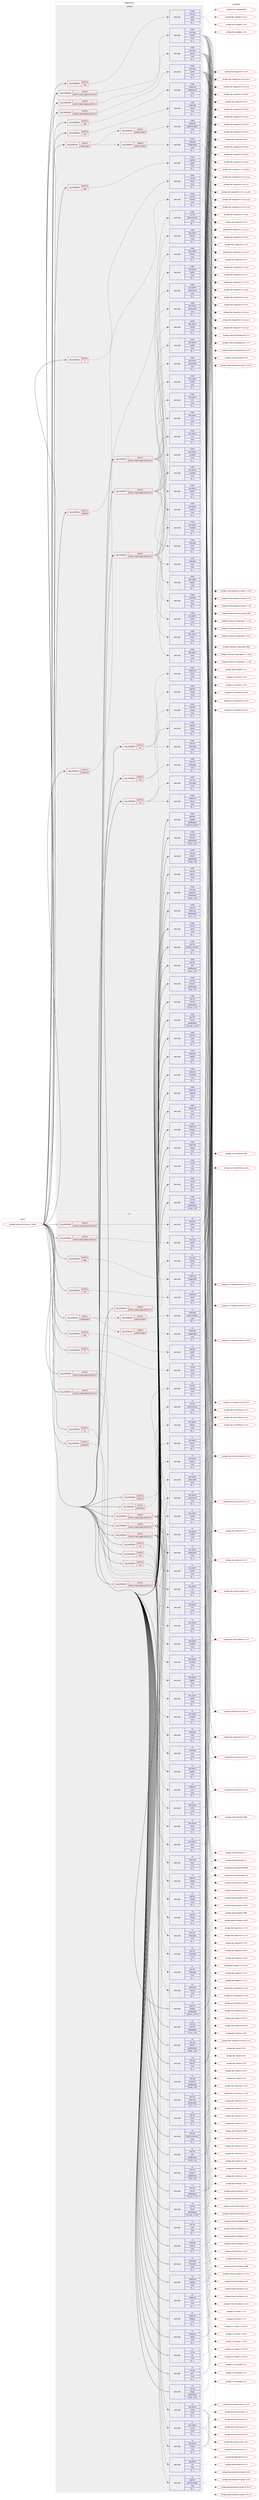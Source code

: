 digraph prolog {

# *************
# Graph options
# *************

newrank=true;
concentrate=true;
compound=true;
graph [rankdir=LR,fontname=Helvetica,fontsize=10,ranksep=1.5];#, ranksep=2.5, nodesep=0.2];
edge  [arrowhead=vee];
node  [fontname=Helvetica,fontsize=10];

# **********
# The ebuild
# **********

subgraph cluster_leftcol {
color=gray;
label=<<i>ebuild</i>>;
id [label="portage://media-gfx/inkscape-1.4_beta3", color=red, width=4, href="../media-gfx/inkscape-1.4_beta3.svg"];
}

# ****************
# The dependencies
# ****************

subgraph cluster_midcol {
color=gray;
label=<<i>dependencies</i>>;
subgraph cluster_compile {
fillcolor="#eeeeee";
style=filled;
label=<<i>compile</i>>;
subgraph cond76944 {
dependency301085 [label=<<TABLE BORDER="0" CELLBORDER="1" CELLSPACING="0" CELLPADDING="4"><TR><TD ROWSPAN="3" CELLPADDING="10">use_conditional</TD></TR><TR><TD>positive</TD></TR><TR><TD>X</TD></TR></TABLE>>, shape=none, color=red];
subgraph pack221770 {
dependency301086 [label=<<TABLE BORDER="0" CELLBORDER="1" CELLSPACING="0" CELLPADDING="4" WIDTH="220"><TR><TD ROWSPAN="6" CELLPADDING="30">pack_dep</TD></TR><TR><TD WIDTH="110">install</TD></TR><TR><TD>x11-libs</TD></TR><TR><TD>libX11</TD></TR><TR><TD>none</TD></TR><TR><TD>[[],,,,]</TD></TR></TABLE>>, shape=none, color=blue];
}
dependency301085:e -> dependency301086:w [weight=20,style="dashed",arrowhead="vee"];
}
id:e -> dependency301085:w [weight=20,style="solid",arrowhead="vee"];
subgraph cond76945 {
dependency301087 [label=<<TABLE BORDER="0" CELLBORDER="1" CELLSPACING="0" CELLPADDING="4"><TR><TD ROWSPAN="3" CELLPADDING="10">use_conditional</TD></TR><TR><TD>positive</TD></TR><TR><TD>cdr</TD></TR></TABLE>>, shape=none, color=red];
subgraph pack221771 {
dependency301088 [label=<<TABLE BORDER="0" CELLBORDER="1" CELLSPACING="0" CELLPADDING="4" WIDTH="220"><TR><TD ROWSPAN="6" CELLPADDING="30">pack_dep</TD></TR><TR><TD WIDTH="110">install</TD></TR><TR><TD>app-text</TD></TR><TR><TD>libwpg</TD></TR><TR><TD>none</TD></TR><TR><TD>[[],,,,]</TD></TR></TABLE>>, shape=none, color=blue];
}
dependency301087:e -> dependency301088:w [weight=20,style="dashed",arrowhead="vee"];
subgraph pack221772 {
dependency301089 [label=<<TABLE BORDER="0" CELLBORDER="1" CELLSPACING="0" CELLPADDING="4" WIDTH="220"><TR><TD ROWSPAN="6" CELLPADDING="30">pack_dep</TD></TR><TR><TD WIDTH="110">install</TD></TR><TR><TD>dev-libs</TD></TR><TR><TD>librevenge</TD></TR><TR><TD>none</TD></TR><TR><TD>[[],,,,]</TD></TR></TABLE>>, shape=none, color=blue];
}
dependency301087:e -> dependency301089:w [weight=20,style="dashed",arrowhead="vee"];
subgraph pack221773 {
dependency301090 [label=<<TABLE BORDER="0" CELLBORDER="1" CELLSPACING="0" CELLPADDING="4" WIDTH="220"><TR><TD ROWSPAN="6" CELLPADDING="30">pack_dep</TD></TR><TR><TD WIDTH="110">install</TD></TR><TR><TD>media-libs</TD></TR><TR><TD>libcdr</TD></TR><TR><TD>none</TD></TR><TR><TD>[[],,,,]</TD></TR></TABLE>>, shape=none, color=blue];
}
dependency301087:e -> dependency301090:w [weight=20,style="dashed",arrowhead="vee"];
}
id:e -> dependency301087:w [weight=20,style="solid",arrowhead="vee"];
subgraph cond76946 {
dependency301091 [label=<<TABLE BORDER="0" CELLBORDER="1" CELLSPACING="0" CELLPADDING="4"><TR><TD ROWSPAN="3" CELLPADDING="10">use_conditional</TD></TR><TR><TD>positive</TD></TR><TR><TD>exif</TD></TR></TABLE>>, shape=none, color=red];
subgraph pack221774 {
dependency301092 [label=<<TABLE BORDER="0" CELLBORDER="1" CELLSPACING="0" CELLPADDING="4" WIDTH="220"><TR><TD ROWSPAN="6" CELLPADDING="30">pack_dep</TD></TR><TR><TD WIDTH="110">install</TD></TR><TR><TD>media-libs</TD></TR><TR><TD>libexif</TD></TR><TR><TD>none</TD></TR><TR><TD>[[],,,,]</TD></TR></TABLE>>, shape=none, color=blue];
}
dependency301091:e -> dependency301092:w [weight=20,style="dashed",arrowhead="vee"];
}
id:e -> dependency301091:w [weight=20,style="solid",arrowhead="vee"];
subgraph cond76947 {
dependency301093 [label=<<TABLE BORDER="0" CELLBORDER="1" CELLSPACING="0" CELLPADDING="4"><TR><TD ROWSPAN="3" CELLPADDING="10">use_conditional</TD></TR><TR><TD>positive</TD></TR><TR><TD>imagemagick</TD></TR></TABLE>>, shape=none, color=red];
subgraph cond76948 {
dependency301094 [label=<<TABLE BORDER="0" CELLBORDER="1" CELLSPACING="0" CELLPADDING="4"><TR><TD ROWSPAN="3" CELLPADDING="10">use_conditional</TD></TR><TR><TD>negative</TD></TR><TR><TD>graphicsmagick</TD></TR></TABLE>>, shape=none, color=red];
subgraph pack221775 {
dependency301095 [label=<<TABLE BORDER="0" CELLBORDER="1" CELLSPACING="0" CELLPADDING="4" WIDTH="220"><TR><TD ROWSPAN="6" CELLPADDING="30">pack_dep</TD></TR><TR><TD WIDTH="110">install</TD></TR><TR><TD>media-gfx</TD></TR><TR><TD>imagemagick</TD></TR><TR><TD>none</TD></TR><TR><TD>[[],,,,]</TD></TR></TABLE>>, shape=none, color=blue];
}
dependency301094:e -> dependency301095:w [weight=20,style="dashed",arrowhead="vee"];
}
dependency301093:e -> dependency301094:w [weight=20,style="dashed",arrowhead="vee"];
subgraph cond76949 {
dependency301096 [label=<<TABLE BORDER="0" CELLBORDER="1" CELLSPACING="0" CELLPADDING="4"><TR><TD ROWSPAN="3" CELLPADDING="10">use_conditional</TD></TR><TR><TD>positive</TD></TR><TR><TD>graphicsmagick</TD></TR></TABLE>>, shape=none, color=red];
subgraph pack221776 {
dependency301097 [label=<<TABLE BORDER="0" CELLBORDER="1" CELLSPACING="0" CELLPADDING="4" WIDTH="220"><TR><TD ROWSPAN="6" CELLPADDING="30">pack_dep</TD></TR><TR><TD WIDTH="110">install</TD></TR><TR><TD>media-gfx</TD></TR><TR><TD>graphicsmagick</TD></TR><TR><TD>none</TD></TR><TR><TD>[[],,,,]</TD></TR></TABLE>>, shape=none, color=blue];
}
dependency301096:e -> dependency301097:w [weight=20,style="dashed",arrowhead="vee"];
}
dependency301093:e -> dependency301096:w [weight=20,style="dashed",arrowhead="vee"];
}
id:e -> dependency301093:w [weight=20,style="solid",arrowhead="vee"];
subgraph cond76950 {
dependency301098 [label=<<TABLE BORDER="0" CELLBORDER="1" CELLSPACING="0" CELLPADDING="4"><TR><TD ROWSPAN="3" CELLPADDING="10">use_conditional</TD></TR><TR><TD>positive</TD></TR><TR><TD>jpeg</TD></TR></TABLE>>, shape=none, color=red];
subgraph pack221777 {
dependency301099 [label=<<TABLE BORDER="0" CELLBORDER="1" CELLSPACING="0" CELLPADDING="4" WIDTH="220"><TR><TD ROWSPAN="6" CELLPADDING="30">pack_dep</TD></TR><TR><TD WIDTH="110">install</TD></TR><TR><TD>media-libs</TD></TR><TR><TD>libjpeg-turbo</TD></TR><TR><TD>none</TD></TR><TR><TD>[[],,,,]</TD></TR></TABLE>>, shape=none, color=blue];
}
dependency301098:e -> dependency301099:w [weight=20,style="dashed",arrowhead="vee"];
}
id:e -> dependency301098:w [weight=20,style="solid",arrowhead="vee"];
subgraph cond76951 {
dependency301100 [label=<<TABLE BORDER="0" CELLBORDER="1" CELLSPACING="0" CELLPADDING="4"><TR><TD ROWSPAN="3" CELLPADDING="10">use_conditional</TD></TR><TR><TD>positive</TD></TR><TR><TD>python_single_target_python3_10</TD></TR></TABLE>>, shape=none, color=red];
subgraph pack221778 {
dependency301101 [label=<<TABLE BORDER="0" CELLBORDER="1" CELLSPACING="0" CELLPADDING="4" WIDTH="220"><TR><TD ROWSPAN="6" CELLPADDING="30">pack_dep</TD></TR><TR><TD WIDTH="110">install</TD></TR><TR><TD>dev-lang</TD></TR><TR><TD>python</TD></TR><TR><TD>none</TD></TR><TR><TD>[[],,,,]</TD></TR></TABLE>>, shape=none, color=blue];
}
dependency301100:e -> dependency301101:w [weight=20,style="dashed",arrowhead="vee"];
}
id:e -> dependency301100:w [weight=20,style="solid",arrowhead="vee"];
subgraph cond76952 {
dependency301102 [label=<<TABLE BORDER="0" CELLBORDER="1" CELLSPACING="0" CELLPADDING="4"><TR><TD ROWSPAN="3" CELLPADDING="10">use_conditional</TD></TR><TR><TD>positive</TD></TR><TR><TD>python_single_target_python3_10</TD></TR></TABLE>>, shape=none, color=red];
subgraph pack221779 {
dependency301103 [label=<<TABLE BORDER="0" CELLBORDER="1" CELLSPACING="0" CELLPADDING="4" WIDTH="220"><TR><TD ROWSPAN="6" CELLPADDING="30">pack_dep</TD></TR><TR><TD WIDTH="110">install</TD></TR><TR><TD>dev-python</TD></TR><TR><TD>appdirs</TD></TR><TR><TD>none</TD></TR><TR><TD>[[],,,,]</TD></TR></TABLE>>, shape=none, color=blue];
}
dependency301102:e -> dependency301103:w [weight=20,style="dashed",arrowhead="vee"];
subgraph pack221780 {
dependency301104 [label=<<TABLE BORDER="0" CELLBORDER="1" CELLSPACING="0" CELLPADDING="4" WIDTH="220"><TR><TD ROWSPAN="6" CELLPADDING="30">pack_dep</TD></TR><TR><TD WIDTH="110">install</TD></TR><TR><TD>dev-python</TD></TR><TR><TD>cachecontrol</TD></TR><TR><TD>none</TD></TR><TR><TD>[[],,,,]</TD></TR></TABLE>>, shape=none, color=blue];
}
dependency301102:e -> dependency301104:w [weight=20,style="dashed",arrowhead="vee"];
subgraph pack221781 {
dependency301105 [label=<<TABLE BORDER="0" CELLBORDER="1" CELLSPACING="0" CELLPADDING="4" WIDTH="220"><TR><TD ROWSPAN="6" CELLPADDING="30">pack_dep</TD></TR><TR><TD WIDTH="110">install</TD></TR><TR><TD>dev-python</TD></TR><TR><TD>cssselect</TD></TR><TR><TD>none</TD></TR><TR><TD>[[],,,,]</TD></TR></TABLE>>, shape=none, color=blue];
}
dependency301102:e -> dependency301105:w [weight=20,style="dashed",arrowhead="vee"];
subgraph pack221782 {
dependency301106 [label=<<TABLE BORDER="0" CELLBORDER="1" CELLSPACING="0" CELLPADDING="4" WIDTH="220"><TR><TD ROWSPAN="6" CELLPADDING="30">pack_dep</TD></TR><TR><TD WIDTH="110">install</TD></TR><TR><TD>dev-python</TD></TR><TR><TD>filelock</TD></TR><TR><TD>none</TD></TR><TR><TD>[[],,,,]</TD></TR></TABLE>>, shape=none, color=blue];
}
dependency301102:e -> dependency301106:w [weight=20,style="dashed",arrowhead="vee"];
subgraph pack221783 {
dependency301107 [label=<<TABLE BORDER="0" CELLBORDER="1" CELLSPACING="0" CELLPADDING="4" WIDTH="220"><TR><TD ROWSPAN="6" CELLPADDING="30">pack_dep</TD></TR><TR><TD WIDTH="110">install</TD></TR><TR><TD>dev-python</TD></TR><TR><TD>lockfile</TD></TR><TR><TD>none</TD></TR><TR><TD>[[],,,,]</TD></TR></TABLE>>, shape=none, color=blue];
}
dependency301102:e -> dependency301107:w [weight=20,style="dashed",arrowhead="vee"];
subgraph pack221784 {
dependency301108 [label=<<TABLE BORDER="0" CELLBORDER="1" CELLSPACING="0" CELLPADDING="4" WIDTH="220"><TR><TD ROWSPAN="6" CELLPADDING="30">pack_dep</TD></TR><TR><TD WIDTH="110">install</TD></TR><TR><TD>dev-python</TD></TR><TR><TD>lxml</TD></TR><TR><TD>none</TD></TR><TR><TD>[[],,,,]</TD></TR></TABLE>>, shape=none, color=blue];
}
dependency301102:e -> dependency301108:w [weight=20,style="dashed",arrowhead="vee"];
subgraph pack221785 {
dependency301109 [label=<<TABLE BORDER="0" CELLBORDER="1" CELLSPACING="0" CELLPADDING="4" WIDTH="220"><TR><TD ROWSPAN="6" CELLPADDING="30">pack_dep</TD></TR><TR><TD WIDTH="110">install</TD></TR><TR><TD>dev-python</TD></TR><TR><TD>pillow</TD></TR><TR><TD>none</TD></TR><TR><TD>[[],,,,]</TD></TR></TABLE>>, shape=none, color=blue];
}
dependency301102:e -> dependency301109:w [weight=20,style="dashed",arrowhead="vee"];
subgraph pack221786 {
dependency301110 [label=<<TABLE BORDER="0" CELLBORDER="1" CELLSPACING="0" CELLPADDING="4" WIDTH="220"><TR><TD ROWSPAN="6" CELLPADDING="30">pack_dep</TD></TR><TR><TD WIDTH="110">install</TD></TR><TR><TD>media-gfx</TD></TR><TR><TD>scour</TD></TR><TR><TD>none</TD></TR><TR><TD>[[],,,,]</TD></TR></TABLE>>, shape=none, color=blue];
}
dependency301102:e -> dependency301110:w [weight=20,style="dashed",arrowhead="vee"];
}
id:e -> dependency301102:w [weight=20,style="solid",arrowhead="vee"];
subgraph cond76953 {
dependency301111 [label=<<TABLE BORDER="0" CELLBORDER="1" CELLSPACING="0" CELLPADDING="4"><TR><TD ROWSPAN="3" CELLPADDING="10">use_conditional</TD></TR><TR><TD>positive</TD></TR><TR><TD>python_single_target_python3_11</TD></TR></TABLE>>, shape=none, color=red];
subgraph pack221787 {
dependency301112 [label=<<TABLE BORDER="0" CELLBORDER="1" CELLSPACING="0" CELLPADDING="4" WIDTH="220"><TR><TD ROWSPAN="6" CELLPADDING="30">pack_dep</TD></TR><TR><TD WIDTH="110">install</TD></TR><TR><TD>dev-lang</TD></TR><TR><TD>python</TD></TR><TR><TD>none</TD></TR><TR><TD>[[],,,,]</TD></TR></TABLE>>, shape=none, color=blue];
}
dependency301111:e -> dependency301112:w [weight=20,style="dashed",arrowhead="vee"];
}
id:e -> dependency301111:w [weight=20,style="solid",arrowhead="vee"];
subgraph cond76954 {
dependency301113 [label=<<TABLE BORDER="0" CELLBORDER="1" CELLSPACING="0" CELLPADDING="4"><TR><TD ROWSPAN="3" CELLPADDING="10">use_conditional</TD></TR><TR><TD>positive</TD></TR><TR><TD>python_single_target_python3_11</TD></TR></TABLE>>, shape=none, color=red];
subgraph pack221788 {
dependency301114 [label=<<TABLE BORDER="0" CELLBORDER="1" CELLSPACING="0" CELLPADDING="4" WIDTH="220"><TR><TD ROWSPAN="6" CELLPADDING="30">pack_dep</TD></TR><TR><TD WIDTH="110">install</TD></TR><TR><TD>dev-python</TD></TR><TR><TD>appdirs</TD></TR><TR><TD>none</TD></TR><TR><TD>[[],,,,]</TD></TR></TABLE>>, shape=none, color=blue];
}
dependency301113:e -> dependency301114:w [weight=20,style="dashed",arrowhead="vee"];
subgraph pack221789 {
dependency301115 [label=<<TABLE BORDER="0" CELLBORDER="1" CELLSPACING="0" CELLPADDING="4" WIDTH="220"><TR><TD ROWSPAN="6" CELLPADDING="30">pack_dep</TD></TR><TR><TD WIDTH="110">install</TD></TR><TR><TD>dev-python</TD></TR><TR><TD>cachecontrol</TD></TR><TR><TD>none</TD></TR><TR><TD>[[],,,,]</TD></TR></TABLE>>, shape=none, color=blue];
}
dependency301113:e -> dependency301115:w [weight=20,style="dashed",arrowhead="vee"];
subgraph pack221790 {
dependency301116 [label=<<TABLE BORDER="0" CELLBORDER="1" CELLSPACING="0" CELLPADDING="4" WIDTH="220"><TR><TD ROWSPAN="6" CELLPADDING="30">pack_dep</TD></TR><TR><TD WIDTH="110">install</TD></TR><TR><TD>dev-python</TD></TR><TR><TD>cssselect</TD></TR><TR><TD>none</TD></TR><TR><TD>[[],,,,]</TD></TR></TABLE>>, shape=none, color=blue];
}
dependency301113:e -> dependency301116:w [weight=20,style="dashed",arrowhead="vee"];
subgraph pack221791 {
dependency301117 [label=<<TABLE BORDER="0" CELLBORDER="1" CELLSPACING="0" CELLPADDING="4" WIDTH="220"><TR><TD ROWSPAN="6" CELLPADDING="30">pack_dep</TD></TR><TR><TD WIDTH="110">install</TD></TR><TR><TD>dev-python</TD></TR><TR><TD>filelock</TD></TR><TR><TD>none</TD></TR><TR><TD>[[],,,,]</TD></TR></TABLE>>, shape=none, color=blue];
}
dependency301113:e -> dependency301117:w [weight=20,style="dashed",arrowhead="vee"];
subgraph pack221792 {
dependency301118 [label=<<TABLE BORDER="0" CELLBORDER="1" CELLSPACING="0" CELLPADDING="4" WIDTH="220"><TR><TD ROWSPAN="6" CELLPADDING="30">pack_dep</TD></TR><TR><TD WIDTH="110">install</TD></TR><TR><TD>dev-python</TD></TR><TR><TD>lockfile</TD></TR><TR><TD>none</TD></TR><TR><TD>[[],,,,]</TD></TR></TABLE>>, shape=none, color=blue];
}
dependency301113:e -> dependency301118:w [weight=20,style="dashed",arrowhead="vee"];
subgraph pack221793 {
dependency301119 [label=<<TABLE BORDER="0" CELLBORDER="1" CELLSPACING="0" CELLPADDING="4" WIDTH="220"><TR><TD ROWSPAN="6" CELLPADDING="30">pack_dep</TD></TR><TR><TD WIDTH="110">install</TD></TR><TR><TD>dev-python</TD></TR><TR><TD>lxml</TD></TR><TR><TD>none</TD></TR><TR><TD>[[],,,,]</TD></TR></TABLE>>, shape=none, color=blue];
}
dependency301113:e -> dependency301119:w [weight=20,style="dashed",arrowhead="vee"];
subgraph pack221794 {
dependency301120 [label=<<TABLE BORDER="0" CELLBORDER="1" CELLSPACING="0" CELLPADDING="4" WIDTH="220"><TR><TD ROWSPAN="6" CELLPADDING="30">pack_dep</TD></TR><TR><TD WIDTH="110">install</TD></TR><TR><TD>dev-python</TD></TR><TR><TD>pillow</TD></TR><TR><TD>none</TD></TR><TR><TD>[[],,,,]</TD></TR></TABLE>>, shape=none, color=blue];
}
dependency301113:e -> dependency301120:w [weight=20,style="dashed",arrowhead="vee"];
subgraph pack221795 {
dependency301121 [label=<<TABLE BORDER="0" CELLBORDER="1" CELLSPACING="0" CELLPADDING="4" WIDTH="220"><TR><TD ROWSPAN="6" CELLPADDING="30">pack_dep</TD></TR><TR><TD WIDTH="110">install</TD></TR><TR><TD>media-gfx</TD></TR><TR><TD>scour</TD></TR><TR><TD>none</TD></TR><TR><TD>[[],,,,]</TD></TR></TABLE>>, shape=none, color=blue];
}
dependency301113:e -> dependency301121:w [weight=20,style="dashed",arrowhead="vee"];
}
id:e -> dependency301113:w [weight=20,style="solid",arrowhead="vee"];
subgraph cond76955 {
dependency301122 [label=<<TABLE BORDER="0" CELLBORDER="1" CELLSPACING="0" CELLPADDING="4"><TR><TD ROWSPAN="3" CELLPADDING="10">use_conditional</TD></TR><TR><TD>positive</TD></TR><TR><TD>python_single_target_python3_12</TD></TR></TABLE>>, shape=none, color=red];
subgraph pack221796 {
dependency301123 [label=<<TABLE BORDER="0" CELLBORDER="1" CELLSPACING="0" CELLPADDING="4" WIDTH="220"><TR><TD ROWSPAN="6" CELLPADDING="30">pack_dep</TD></TR><TR><TD WIDTH="110">install</TD></TR><TR><TD>dev-lang</TD></TR><TR><TD>python</TD></TR><TR><TD>none</TD></TR><TR><TD>[[],,,,]</TD></TR></TABLE>>, shape=none, color=blue];
}
dependency301122:e -> dependency301123:w [weight=20,style="dashed",arrowhead="vee"];
}
id:e -> dependency301122:w [weight=20,style="solid",arrowhead="vee"];
subgraph cond76956 {
dependency301124 [label=<<TABLE BORDER="0" CELLBORDER="1" CELLSPACING="0" CELLPADDING="4"><TR><TD ROWSPAN="3" CELLPADDING="10">use_conditional</TD></TR><TR><TD>positive</TD></TR><TR><TD>python_single_target_python3_12</TD></TR></TABLE>>, shape=none, color=red];
subgraph pack221797 {
dependency301125 [label=<<TABLE BORDER="0" CELLBORDER="1" CELLSPACING="0" CELLPADDING="4" WIDTH="220"><TR><TD ROWSPAN="6" CELLPADDING="30">pack_dep</TD></TR><TR><TD WIDTH="110">install</TD></TR><TR><TD>dev-python</TD></TR><TR><TD>appdirs</TD></TR><TR><TD>none</TD></TR><TR><TD>[[],,,,]</TD></TR></TABLE>>, shape=none, color=blue];
}
dependency301124:e -> dependency301125:w [weight=20,style="dashed",arrowhead="vee"];
subgraph pack221798 {
dependency301126 [label=<<TABLE BORDER="0" CELLBORDER="1" CELLSPACING="0" CELLPADDING="4" WIDTH="220"><TR><TD ROWSPAN="6" CELLPADDING="30">pack_dep</TD></TR><TR><TD WIDTH="110">install</TD></TR><TR><TD>dev-python</TD></TR><TR><TD>cachecontrol</TD></TR><TR><TD>none</TD></TR><TR><TD>[[],,,,]</TD></TR></TABLE>>, shape=none, color=blue];
}
dependency301124:e -> dependency301126:w [weight=20,style="dashed",arrowhead="vee"];
subgraph pack221799 {
dependency301127 [label=<<TABLE BORDER="0" CELLBORDER="1" CELLSPACING="0" CELLPADDING="4" WIDTH="220"><TR><TD ROWSPAN="6" CELLPADDING="30">pack_dep</TD></TR><TR><TD WIDTH="110">install</TD></TR><TR><TD>dev-python</TD></TR><TR><TD>cssselect</TD></TR><TR><TD>none</TD></TR><TR><TD>[[],,,,]</TD></TR></TABLE>>, shape=none, color=blue];
}
dependency301124:e -> dependency301127:w [weight=20,style="dashed",arrowhead="vee"];
subgraph pack221800 {
dependency301128 [label=<<TABLE BORDER="0" CELLBORDER="1" CELLSPACING="0" CELLPADDING="4" WIDTH="220"><TR><TD ROWSPAN="6" CELLPADDING="30">pack_dep</TD></TR><TR><TD WIDTH="110">install</TD></TR><TR><TD>dev-python</TD></TR><TR><TD>filelock</TD></TR><TR><TD>none</TD></TR><TR><TD>[[],,,,]</TD></TR></TABLE>>, shape=none, color=blue];
}
dependency301124:e -> dependency301128:w [weight=20,style="dashed",arrowhead="vee"];
subgraph pack221801 {
dependency301129 [label=<<TABLE BORDER="0" CELLBORDER="1" CELLSPACING="0" CELLPADDING="4" WIDTH="220"><TR><TD ROWSPAN="6" CELLPADDING="30">pack_dep</TD></TR><TR><TD WIDTH="110">install</TD></TR><TR><TD>dev-python</TD></TR><TR><TD>lockfile</TD></TR><TR><TD>none</TD></TR><TR><TD>[[],,,,]</TD></TR></TABLE>>, shape=none, color=blue];
}
dependency301124:e -> dependency301129:w [weight=20,style="dashed",arrowhead="vee"];
subgraph pack221802 {
dependency301130 [label=<<TABLE BORDER="0" CELLBORDER="1" CELLSPACING="0" CELLPADDING="4" WIDTH="220"><TR><TD ROWSPAN="6" CELLPADDING="30">pack_dep</TD></TR><TR><TD WIDTH="110">install</TD></TR><TR><TD>dev-python</TD></TR><TR><TD>lxml</TD></TR><TR><TD>none</TD></TR><TR><TD>[[],,,,]</TD></TR></TABLE>>, shape=none, color=blue];
}
dependency301124:e -> dependency301130:w [weight=20,style="dashed",arrowhead="vee"];
subgraph pack221803 {
dependency301131 [label=<<TABLE BORDER="0" CELLBORDER="1" CELLSPACING="0" CELLPADDING="4" WIDTH="220"><TR><TD ROWSPAN="6" CELLPADDING="30">pack_dep</TD></TR><TR><TD WIDTH="110">install</TD></TR><TR><TD>dev-python</TD></TR><TR><TD>pillow</TD></TR><TR><TD>none</TD></TR><TR><TD>[[],,,,]</TD></TR></TABLE>>, shape=none, color=blue];
}
dependency301124:e -> dependency301131:w [weight=20,style="dashed",arrowhead="vee"];
subgraph pack221804 {
dependency301132 [label=<<TABLE BORDER="0" CELLBORDER="1" CELLSPACING="0" CELLPADDING="4" WIDTH="220"><TR><TD ROWSPAN="6" CELLPADDING="30">pack_dep</TD></TR><TR><TD WIDTH="110">install</TD></TR><TR><TD>media-gfx</TD></TR><TR><TD>scour</TD></TR><TR><TD>none</TD></TR><TR><TD>[[],,,,]</TD></TR></TABLE>>, shape=none, color=blue];
}
dependency301124:e -> dependency301132:w [weight=20,style="dashed",arrowhead="vee"];
}
id:e -> dependency301124:w [weight=20,style="solid",arrowhead="vee"];
subgraph cond76957 {
dependency301133 [label=<<TABLE BORDER="0" CELLBORDER="1" CELLSPACING="0" CELLPADDING="4"><TR><TD ROWSPAN="3" CELLPADDING="10">use_conditional</TD></TR><TR><TD>positive</TD></TR><TR><TD>readline</TD></TR></TABLE>>, shape=none, color=red];
subgraph pack221805 {
dependency301134 [label=<<TABLE BORDER="0" CELLBORDER="1" CELLSPACING="0" CELLPADDING="4" WIDTH="220"><TR><TD ROWSPAN="6" CELLPADDING="30">pack_dep</TD></TR><TR><TD WIDTH="110">install</TD></TR><TR><TD>sys-libs</TD></TR><TR><TD>readline</TD></TR><TR><TD>none</TD></TR><TR><TD>[[],,,,]</TD></TR></TABLE>>, shape=none, color=blue];
}
dependency301133:e -> dependency301134:w [weight=20,style="dashed",arrowhead="vee"];
}
id:e -> dependency301133:w [weight=20,style="solid",arrowhead="vee"];
subgraph cond76958 {
dependency301135 [label=<<TABLE BORDER="0" CELLBORDER="1" CELLSPACING="0" CELLPADDING="4"><TR><TD ROWSPAN="3" CELLPADDING="10">use_conditional</TD></TR><TR><TD>positive</TD></TR><TR><TD>sourceview</TD></TR></TABLE>>, shape=none, color=red];
subgraph pack221806 {
dependency301136 [label=<<TABLE BORDER="0" CELLBORDER="1" CELLSPACING="0" CELLPADDING="4" WIDTH="220"><TR><TD ROWSPAN="6" CELLPADDING="30">pack_dep</TD></TR><TR><TD WIDTH="110">install</TD></TR><TR><TD>x11-libs</TD></TR><TR><TD>gtksourceview</TD></TR><TR><TD>none</TD></TR><TR><TD>[[],,,,]</TD></TR></TABLE>>, shape=none, color=blue];
}
dependency301135:e -> dependency301136:w [weight=20,style="dashed",arrowhead="vee"];
}
id:e -> dependency301135:w [weight=20,style="solid",arrowhead="vee"];
subgraph cond76959 {
dependency301137 [label=<<TABLE BORDER="0" CELLBORDER="1" CELLSPACING="0" CELLPADDING="4"><TR><TD ROWSPAN="3" CELLPADDING="10">use_conditional</TD></TR><TR><TD>positive</TD></TR><TR><TD>spell</TD></TR></TABLE>>, shape=none, color=red];
subgraph pack221807 {
dependency301138 [label=<<TABLE BORDER="0" CELLBORDER="1" CELLSPACING="0" CELLPADDING="4" WIDTH="220"><TR><TD ROWSPAN="6" CELLPADDING="30">pack_dep</TD></TR><TR><TD WIDTH="110">install</TD></TR><TR><TD>app-text</TD></TR><TR><TD>gspell</TD></TR><TR><TD>none</TD></TR><TR><TD>[[],,,,]</TD></TR></TABLE>>, shape=none, color=blue];
}
dependency301137:e -> dependency301138:w [weight=20,style="dashed",arrowhead="vee"];
}
id:e -> dependency301137:w [weight=20,style="solid",arrowhead="vee"];
subgraph cond76960 {
dependency301139 [label=<<TABLE BORDER="0" CELLBORDER="1" CELLSPACING="0" CELLPADDING="4"><TR><TD ROWSPAN="3" CELLPADDING="10">use_conditional</TD></TR><TR><TD>positive</TD></TR><TR><TD>test</TD></TR></TABLE>>, shape=none, color=red];
subgraph pack221808 {
dependency301140 [label=<<TABLE BORDER="0" CELLBORDER="1" CELLSPACING="0" CELLPADDING="4" WIDTH="220"><TR><TD ROWSPAN="6" CELLPADDING="30">pack_dep</TD></TR><TR><TD WIDTH="110">install</TD></TR><TR><TD>dev-cpp</TD></TR><TR><TD>gtest</TD></TR><TR><TD>none</TD></TR><TR><TD>[[],,,,]</TD></TR></TABLE>>, shape=none, color=blue];
}
dependency301139:e -> dependency301140:w [weight=20,style="dashed",arrowhead="vee"];
}
id:e -> dependency301139:w [weight=20,style="solid",arrowhead="vee"];
subgraph cond76961 {
dependency301141 [label=<<TABLE BORDER="0" CELLBORDER="1" CELLSPACING="0" CELLPADDING="4"><TR><TD ROWSPAN="3" CELLPADDING="10">use_conditional</TD></TR><TR><TD>positive</TD></TR><TR><TD>visio</TD></TR></TABLE>>, shape=none, color=red];
subgraph pack221809 {
dependency301142 [label=<<TABLE BORDER="0" CELLBORDER="1" CELLSPACING="0" CELLPADDING="4" WIDTH="220"><TR><TD ROWSPAN="6" CELLPADDING="30">pack_dep</TD></TR><TR><TD WIDTH="110">install</TD></TR><TR><TD>app-text</TD></TR><TR><TD>libwpg</TD></TR><TR><TD>none</TD></TR><TR><TD>[[],,,,]</TD></TR></TABLE>>, shape=none, color=blue];
}
dependency301141:e -> dependency301142:w [weight=20,style="dashed",arrowhead="vee"];
subgraph pack221810 {
dependency301143 [label=<<TABLE BORDER="0" CELLBORDER="1" CELLSPACING="0" CELLPADDING="4" WIDTH="220"><TR><TD ROWSPAN="6" CELLPADDING="30">pack_dep</TD></TR><TR><TD WIDTH="110">install</TD></TR><TR><TD>dev-libs</TD></TR><TR><TD>librevenge</TD></TR><TR><TD>none</TD></TR><TR><TD>[[],,,,]</TD></TR></TABLE>>, shape=none, color=blue];
}
dependency301141:e -> dependency301143:w [weight=20,style="dashed",arrowhead="vee"];
subgraph pack221811 {
dependency301144 [label=<<TABLE BORDER="0" CELLBORDER="1" CELLSPACING="0" CELLPADDING="4" WIDTH="220"><TR><TD ROWSPAN="6" CELLPADDING="30">pack_dep</TD></TR><TR><TD WIDTH="110">install</TD></TR><TR><TD>media-libs</TD></TR><TR><TD>libvisio</TD></TR><TR><TD>none</TD></TR><TR><TD>[[],,,,]</TD></TR></TABLE>>, shape=none, color=blue];
}
dependency301141:e -> dependency301144:w [weight=20,style="dashed",arrowhead="vee"];
}
id:e -> dependency301141:w [weight=20,style="solid",arrowhead="vee"];
subgraph cond76962 {
dependency301145 [label=<<TABLE BORDER="0" CELLBORDER="1" CELLSPACING="0" CELLPADDING="4"><TR><TD ROWSPAN="3" CELLPADDING="10">use_conditional</TD></TR><TR><TD>positive</TD></TR><TR><TD>wpg</TD></TR></TABLE>>, shape=none, color=red];
subgraph pack221812 {
dependency301146 [label=<<TABLE BORDER="0" CELLBORDER="1" CELLSPACING="0" CELLPADDING="4" WIDTH="220"><TR><TD ROWSPAN="6" CELLPADDING="30">pack_dep</TD></TR><TR><TD WIDTH="110">install</TD></TR><TR><TD>app-text</TD></TR><TR><TD>libwpg</TD></TR><TR><TD>none</TD></TR><TR><TD>[[],,,,]</TD></TR></TABLE>>, shape=none, color=blue];
}
dependency301145:e -> dependency301146:w [weight=20,style="dashed",arrowhead="vee"];
subgraph pack221813 {
dependency301147 [label=<<TABLE BORDER="0" CELLBORDER="1" CELLSPACING="0" CELLPADDING="4" WIDTH="220"><TR><TD ROWSPAN="6" CELLPADDING="30">pack_dep</TD></TR><TR><TD WIDTH="110">install</TD></TR><TR><TD>dev-libs</TD></TR><TR><TD>librevenge</TD></TR><TR><TD>none</TD></TR><TR><TD>[[],,,,]</TD></TR></TABLE>>, shape=none, color=blue];
}
dependency301145:e -> dependency301147:w [weight=20,style="dashed",arrowhead="vee"];
}
id:e -> dependency301145:w [weight=20,style="solid",arrowhead="vee"];
subgraph pack221814 {
dependency301148 [label=<<TABLE BORDER="0" CELLBORDER="1" CELLSPACING="0" CELLPADDING="4" WIDTH="220"><TR><TD ROWSPAN="6" CELLPADDING="30">pack_dep</TD></TR><TR><TD WIDTH="110">install</TD></TR><TR><TD>app-text</TD></TR><TR><TD>poppler</TD></TR><TR><TD>greaterequal</TD></TR><TR><TD>[[0,57,0],,,0.57.0]</TD></TR></TABLE>>, shape=none, color=blue];
}
id:e -> dependency301148:w [weight=20,style="solid",arrowhead="vee"];
subgraph pack221815 {
dependency301149 [label=<<TABLE BORDER="0" CELLBORDER="1" CELLSPACING="0" CELLPADDING="4" WIDTH="220"><TR><TD ROWSPAN="6" CELLPADDING="30">pack_dep</TD></TR><TR><TD WIDTH="110">install</TD></TR><TR><TD>dev-cpp</TD></TR><TR><TD>cairomm</TD></TR><TR><TD>greaterequal</TD></TR><TR><TD>[[1,12],,,1.12]</TD></TR></TABLE>>, shape=none, color=blue];
}
id:e -> dependency301149:w [weight=20,style="solid",arrowhead="vee"];
subgraph pack221816 {
dependency301150 [label=<<TABLE BORDER="0" CELLBORDER="1" CELLSPACING="0" CELLPADDING="4" WIDTH="220"><TR><TD ROWSPAN="6" CELLPADDING="30">pack_dep</TD></TR><TR><TD WIDTH="110">install</TD></TR><TR><TD>dev-cpp</TD></TR><TR><TD>glibmm</TD></TR><TR><TD>greaterequal</TD></TR><TR><TD>[[2,58],,,2.58]</TD></TR></TABLE>>, shape=none, color=blue];
}
id:e -> dependency301150:w [weight=20,style="solid",arrowhead="vee"];
subgraph pack221817 {
dependency301151 [label=<<TABLE BORDER="0" CELLBORDER="1" CELLSPACING="0" CELLPADDING="4" WIDTH="220"><TR><TD ROWSPAN="6" CELLPADDING="30">pack_dep</TD></TR><TR><TD WIDTH="110">install</TD></TR><TR><TD>dev-cpp</TD></TR><TR><TD>gtkmm</TD></TR><TR><TD>none</TD></TR><TR><TD>[[],,,,]</TD></TR></TABLE>>, shape=none, color=blue];
}
id:e -> dependency301151:w [weight=20,style="solid",arrowhead="vee"];
subgraph pack221818 {
dependency301152 [label=<<TABLE BORDER="0" CELLBORDER="1" CELLSPACING="0" CELLPADDING="4" WIDTH="220"><TR><TD ROWSPAN="6" CELLPADDING="30">pack_dep</TD></TR><TR><TD WIDTH="110">install</TD></TR><TR><TD>dev-cpp</TD></TR><TR><TD>pangomm</TD></TR><TR><TD>greaterequal</TD></TR><TR><TD>[[2,40],,,2.40]</TD></TR></TABLE>>, shape=none, color=blue];
}
id:e -> dependency301152:w [weight=20,style="solid",arrowhead="vee"];
subgraph pack221819 {
dependency301153 [label=<<TABLE BORDER="0" CELLBORDER="1" CELLSPACING="0" CELLPADDING="4" WIDTH="220"><TR><TD ROWSPAN="6" CELLPADDING="30">pack_dep</TD></TR><TR><TD WIDTH="110">install</TD></TR><TR><TD>dev-libs</TD></TR><TR><TD>boehm-gc</TD></TR><TR><TD>greaterequal</TD></TR><TR><TD>[[7,1],,,7.1]</TD></TR></TABLE>>, shape=none, color=blue];
}
id:e -> dependency301153:w [weight=20,style="solid",arrowhead="vee"];
subgraph pack221820 {
dependency301154 [label=<<TABLE BORDER="0" CELLBORDER="1" CELLSPACING="0" CELLPADDING="4" WIDTH="220"><TR><TD ROWSPAN="6" CELLPADDING="30">pack_dep</TD></TR><TR><TD WIDTH="110">install</TD></TR><TR><TD>dev-libs</TD></TR><TR><TD>boost</TD></TR><TR><TD>none</TD></TR><TR><TD>[[],,,,]</TD></TR></TABLE>>, shape=none, color=blue];
}
id:e -> dependency301154:w [weight=20,style="solid",arrowhead="vee"];
subgraph pack221821 {
dependency301155 [label=<<TABLE BORDER="0" CELLBORDER="1" CELLSPACING="0" CELLPADDING="4" WIDTH="220"><TR><TD ROWSPAN="6" CELLPADDING="30">pack_dep</TD></TR><TR><TD WIDTH="110">install</TD></TR><TR><TD>dev-libs</TD></TR><TR><TD>double-conversion</TD></TR><TR><TD>none</TD></TR><TR><TD>[[],,,,]</TD></TR></TABLE>>, shape=none, color=blue];
}
id:e -> dependency301155:w [weight=20,style="solid",arrowhead="vee"];
subgraph pack221822 {
dependency301156 [label=<<TABLE BORDER="0" CELLBORDER="1" CELLSPACING="0" CELLPADDING="4" WIDTH="220"><TR><TD ROWSPAN="6" CELLPADDING="30">pack_dep</TD></TR><TR><TD WIDTH="110">install</TD></TR><TR><TD>dev-libs</TD></TR><TR><TD>glib</TD></TR><TR><TD>greaterequal</TD></TR><TR><TD>[[2,41],,,2.41]</TD></TR></TABLE>>, shape=none, color=blue];
}
id:e -> dependency301156:w [weight=20,style="solid",arrowhead="vee"];
subgraph pack221823 {
dependency301157 [label=<<TABLE BORDER="0" CELLBORDER="1" CELLSPACING="0" CELLPADDING="4" WIDTH="220"><TR><TD ROWSPAN="6" CELLPADDING="30">pack_dep</TD></TR><TR><TD WIDTH="110">install</TD></TR><TR><TD>dev-libs</TD></TR><TR><TD>libsigc++</TD></TR><TR><TD>greaterequal</TD></TR><TR><TD>[[2,8],,,2.8]</TD></TR></TABLE>>, shape=none, color=blue];
}
id:e -> dependency301157:w [weight=20,style="solid",arrowhead="vee"];
subgraph pack221824 {
dependency301158 [label=<<TABLE BORDER="0" CELLBORDER="1" CELLSPACING="0" CELLPADDING="4" WIDTH="220"><TR><TD ROWSPAN="6" CELLPADDING="30">pack_dep</TD></TR><TR><TD WIDTH="110">install</TD></TR><TR><TD>dev-libs</TD></TR><TR><TD>libxml2</TD></TR><TR><TD>greaterequal</TD></TR><TR><TD>[[2,7,4],,,2.7.4]</TD></TR></TABLE>>, shape=none, color=blue];
}
id:e -> dependency301158:w [weight=20,style="solid",arrowhead="vee"];
subgraph pack221825 {
dependency301159 [label=<<TABLE BORDER="0" CELLBORDER="1" CELLSPACING="0" CELLPADDING="4" WIDTH="220"><TR><TD ROWSPAN="6" CELLPADDING="30">pack_dep</TD></TR><TR><TD WIDTH="110">install</TD></TR><TR><TD>dev-libs</TD></TR><TR><TD>libxslt</TD></TR><TR><TD>greaterequal</TD></TR><TR><TD>[[1,1,25],,,1.1.25]</TD></TR></TABLE>>, shape=none, color=blue];
}
id:e -> dependency301159:w [weight=20,style="solid",arrowhead="vee"];
subgraph pack221826 {
dependency301160 [label=<<TABLE BORDER="0" CELLBORDER="1" CELLSPACING="0" CELLPADDING="4" WIDTH="220"><TR><TD ROWSPAN="6" CELLPADDING="30">pack_dep</TD></TR><TR><TD WIDTH="110">install</TD></TR><TR><TD>dev-libs</TD></TR><TR><TD>popt</TD></TR><TR><TD>none</TD></TR><TR><TD>[[],,,,]</TD></TR></TABLE>>, shape=none, color=blue];
}
id:e -> dependency301160:w [weight=20,style="solid",arrowhead="vee"];
subgraph pack221827 {
dependency301161 [label=<<TABLE BORDER="0" CELLBORDER="1" CELLSPACING="0" CELLPADDING="4" WIDTH="220"><TR><TD ROWSPAN="6" CELLPADDING="30">pack_dep</TD></TR><TR><TD WIDTH="110">install</TD></TR><TR><TD>media-gfx</TD></TR><TR><TD>potrace</TD></TR><TR><TD>none</TD></TR><TR><TD>[[],,,,]</TD></TR></TABLE>>, shape=none, color=blue];
}
id:e -> dependency301161:w [weight=20,style="solid",arrowhead="vee"];
subgraph pack221828 {
dependency301162 [label=<<TABLE BORDER="0" CELLBORDER="1" CELLSPACING="0" CELLPADDING="4" WIDTH="220"><TR><TD ROWSPAN="6" CELLPADDING="30">pack_dep</TD></TR><TR><TD WIDTH="110">install</TD></TR><TR><TD>media-libs</TD></TR><TR><TD>fontconfig</TD></TR><TR><TD>none</TD></TR><TR><TD>[[],,,,]</TD></TR></TABLE>>, shape=none, color=blue];
}
id:e -> dependency301162:w [weight=20,style="solid",arrowhead="vee"];
subgraph pack221829 {
dependency301163 [label=<<TABLE BORDER="0" CELLBORDER="1" CELLSPACING="0" CELLPADDING="4" WIDTH="220"><TR><TD ROWSPAN="6" CELLPADDING="30">pack_dep</TD></TR><TR><TD WIDTH="110">install</TD></TR><TR><TD>media-libs</TD></TR><TR><TD>freetype</TD></TR><TR><TD>none</TD></TR><TR><TD>[[],,,,]</TD></TR></TABLE>>, shape=none, color=blue];
}
id:e -> dependency301163:w [weight=20,style="solid",arrowhead="vee"];
subgraph pack221830 {
dependency301164 [label=<<TABLE BORDER="0" CELLBORDER="1" CELLSPACING="0" CELLPADDING="4" WIDTH="220"><TR><TD ROWSPAN="6" CELLPADDING="30">pack_dep</TD></TR><TR><TD WIDTH="110">install</TD></TR><TR><TD>media-libs</TD></TR><TR><TD>lcms</TD></TR><TR><TD>none</TD></TR><TR><TD>[[],,,,]</TD></TR></TABLE>>, shape=none, color=blue];
}
id:e -> dependency301164:w [weight=20,style="solid",arrowhead="vee"];
subgraph pack221831 {
dependency301165 [label=<<TABLE BORDER="0" CELLBORDER="1" CELLSPACING="0" CELLPADDING="4" WIDTH="220"><TR><TD ROWSPAN="6" CELLPADDING="30">pack_dep</TD></TR><TR><TD WIDTH="110">install</TD></TR><TR><TD>media-libs</TD></TR><TR><TD>libepoxy</TD></TR><TR><TD>none</TD></TR><TR><TD>[[],,,,]</TD></TR></TABLE>>, shape=none, color=blue];
}
id:e -> dependency301165:w [weight=20,style="solid",arrowhead="vee"];
subgraph pack221832 {
dependency301166 [label=<<TABLE BORDER="0" CELLBORDER="1" CELLSPACING="0" CELLPADDING="4" WIDTH="220"><TR><TD ROWSPAN="6" CELLPADDING="30">pack_dep</TD></TR><TR><TD WIDTH="110">install</TD></TR><TR><TD>media-libs</TD></TR><TR><TD>libpng</TD></TR><TR><TD>none</TD></TR><TR><TD>[[],,,,]</TD></TR></TABLE>>, shape=none, color=blue];
}
id:e -> dependency301166:w [weight=20,style="solid",arrowhead="vee"];
subgraph pack221833 {
dependency301167 [label=<<TABLE BORDER="0" CELLBORDER="1" CELLSPACING="0" CELLPADDING="4" WIDTH="220"><TR><TD ROWSPAN="6" CELLPADDING="30">pack_dep</TD></TR><TR><TD WIDTH="110">install</TD></TR><TR><TD>sci-libs</TD></TR><TR><TD>gsl</TD></TR><TR><TD>none</TD></TR><TR><TD>[[],,,,]</TD></TR></TABLE>>, shape=none, color=blue];
}
id:e -> dependency301167:w [weight=20,style="solid",arrowhead="vee"];
subgraph pack221834 {
dependency301168 [label=<<TABLE BORDER="0" CELLBORDER="1" CELLSPACING="0" CELLPADDING="4" WIDTH="220"><TR><TD ROWSPAN="6" CELLPADDING="30">pack_dep</TD></TR><TR><TD WIDTH="110">install</TD></TR><TR><TD>x11-libs</TD></TR><TR><TD>gtk+</TD></TR><TR><TD>none</TD></TR><TR><TD>[[],,,,]</TD></TR></TABLE>>, shape=none, color=blue];
}
id:e -> dependency301168:w [weight=20,style="solid",arrowhead="vee"];
subgraph pack221835 {
dependency301169 [label=<<TABLE BORDER="0" CELLBORDER="1" CELLSPACING="0" CELLPADDING="4" WIDTH="220"><TR><TD ROWSPAN="6" CELLPADDING="30">pack_dep</TD></TR><TR><TD WIDTH="110">install</TD></TR><TR><TD>x11-libs</TD></TR><TR><TD>pango</TD></TR><TR><TD>greaterequal</TD></TR><TR><TD>[[1,44],,,1.44]</TD></TR></TABLE>>, shape=none, color=blue];
}
id:e -> dependency301169:w [weight=20,style="solid",arrowhead="vee"];
}
subgraph cluster_compileandrun {
fillcolor="#eeeeee";
style=filled;
label=<<i>compile and run</i>>;
}
subgraph cluster_run {
fillcolor="#eeeeee";
style=filled;
label=<<i>run</i>>;
subgraph cond76963 {
dependency301170 [label=<<TABLE BORDER="0" CELLBORDER="1" CELLSPACING="0" CELLPADDING="4"><TR><TD ROWSPAN="3" CELLPADDING="10">use_conditional</TD></TR><TR><TD>positive</TD></TR><TR><TD>X</TD></TR></TABLE>>, shape=none, color=red];
subgraph pack221836 {
dependency301171 [label=<<TABLE BORDER="0" CELLBORDER="1" CELLSPACING="0" CELLPADDING="4" WIDTH="220"><TR><TD ROWSPAN="6" CELLPADDING="30">pack_dep</TD></TR><TR><TD WIDTH="110">run</TD></TR><TR><TD>x11-libs</TD></TR><TR><TD>libX11</TD></TR><TR><TD>none</TD></TR><TR><TD>[[],,,,]</TD></TR></TABLE>>, shape=none, color=blue];
}
dependency301170:e -> dependency301171:w [weight=20,style="dashed",arrowhead="vee"];
}
id:e -> dependency301170:w [weight=20,style="solid",arrowhead="odot"];
subgraph cond76964 {
dependency301172 [label=<<TABLE BORDER="0" CELLBORDER="1" CELLSPACING="0" CELLPADDING="4"><TR><TD ROWSPAN="3" CELLPADDING="10">use_conditional</TD></TR><TR><TD>positive</TD></TR><TR><TD>cdr</TD></TR></TABLE>>, shape=none, color=red];
subgraph pack221837 {
dependency301173 [label=<<TABLE BORDER="0" CELLBORDER="1" CELLSPACING="0" CELLPADDING="4" WIDTH="220"><TR><TD ROWSPAN="6" CELLPADDING="30">pack_dep</TD></TR><TR><TD WIDTH="110">run</TD></TR><TR><TD>app-text</TD></TR><TR><TD>libwpg</TD></TR><TR><TD>none</TD></TR><TR><TD>[[],,,,]</TD></TR></TABLE>>, shape=none, color=blue];
}
dependency301172:e -> dependency301173:w [weight=20,style="dashed",arrowhead="vee"];
subgraph pack221838 {
dependency301174 [label=<<TABLE BORDER="0" CELLBORDER="1" CELLSPACING="0" CELLPADDING="4" WIDTH="220"><TR><TD ROWSPAN="6" CELLPADDING="30">pack_dep</TD></TR><TR><TD WIDTH="110">run</TD></TR><TR><TD>dev-libs</TD></TR><TR><TD>librevenge</TD></TR><TR><TD>none</TD></TR><TR><TD>[[],,,,]</TD></TR></TABLE>>, shape=none, color=blue];
}
dependency301172:e -> dependency301174:w [weight=20,style="dashed",arrowhead="vee"];
subgraph pack221839 {
dependency301175 [label=<<TABLE BORDER="0" CELLBORDER="1" CELLSPACING="0" CELLPADDING="4" WIDTH="220"><TR><TD ROWSPAN="6" CELLPADDING="30">pack_dep</TD></TR><TR><TD WIDTH="110">run</TD></TR><TR><TD>media-libs</TD></TR><TR><TD>libcdr</TD></TR><TR><TD>none</TD></TR><TR><TD>[[],,,,]</TD></TR></TABLE>>, shape=none, color=blue];
}
dependency301172:e -> dependency301175:w [weight=20,style="dashed",arrowhead="vee"];
}
id:e -> dependency301172:w [weight=20,style="solid",arrowhead="odot"];
subgraph cond76965 {
dependency301176 [label=<<TABLE BORDER="0" CELLBORDER="1" CELLSPACING="0" CELLPADDING="4"><TR><TD ROWSPAN="3" CELLPADDING="10">use_conditional</TD></TR><TR><TD>positive</TD></TR><TR><TD>dia</TD></TR></TABLE>>, shape=none, color=red];
subgraph pack221840 {
dependency301177 [label=<<TABLE BORDER="0" CELLBORDER="1" CELLSPACING="0" CELLPADDING="4" WIDTH="220"><TR><TD ROWSPAN="6" CELLPADDING="30">pack_dep</TD></TR><TR><TD WIDTH="110">run</TD></TR><TR><TD>app-office</TD></TR><TR><TD>dia</TD></TR><TR><TD>none</TD></TR><TR><TD>[[],,,,]</TD></TR></TABLE>>, shape=none, color=blue];
}
dependency301176:e -> dependency301177:w [weight=20,style="dashed",arrowhead="vee"];
}
id:e -> dependency301176:w [weight=20,style="solid",arrowhead="odot"];
subgraph cond76966 {
dependency301178 [label=<<TABLE BORDER="0" CELLBORDER="1" CELLSPACING="0" CELLPADDING="4"><TR><TD ROWSPAN="3" CELLPADDING="10">use_conditional</TD></TR><TR><TD>positive</TD></TR><TR><TD>exif</TD></TR></TABLE>>, shape=none, color=red];
subgraph pack221841 {
dependency301179 [label=<<TABLE BORDER="0" CELLBORDER="1" CELLSPACING="0" CELLPADDING="4" WIDTH="220"><TR><TD ROWSPAN="6" CELLPADDING="30">pack_dep</TD></TR><TR><TD WIDTH="110">run</TD></TR><TR><TD>media-libs</TD></TR><TR><TD>libexif</TD></TR><TR><TD>none</TD></TR><TR><TD>[[],,,,]</TD></TR></TABLE>>, shape=none, color=blue];
}
dependency301178:e -> dependency301179:w [weight=20,style="dashed",arrowhead="vee"];
}
id:e -> dependency301178:w [weight=20,style="solid",arrowhead="odot"];
subgraph cond76967 {
dependency301180 [label=<<TABLE BORDER="0" CELLBORDER="1" CELLSPACING="0" CELLPADDING="4"><TR><TD ROWSPAN="3" CELLPADDING="10">use_conditional</TD></TR><TR><TD>positive</TD></TR><TR><TD>imagemagick</TD></TR></TABLE>>, shape=none, color=red];
subgraph cond76968 {
dependency301181 [label=<<TABLE BORDER="0" CELLBORDER="1" CELLSPACING="0" CELLPADDING="4"><TR><TD ROWSPAN="3" CELLPADDING="10">use_conditional</TD></TR><TR><TD>negative</TD></TR><TR><TD>graphicsmagick</TD></TR></TABLE>>, shape=none, color=red];
subgraph pack221842 {
dependency301182 [label=<<TABLE BORDER="0" CELLBORDER="1" CELLSPACING="0" CELLPADDING="4" WIDTH="220"><TR><TD ROWSPAN="6" CELLPADDING="30">pack_dep</TD></TR><TR><TD WIDTH="110">run</TD></TR><TR><TD>media-gfx</TD></TR><TR><TD>imagemagick</TD></TR><TR><TD>none</TD></TR><TR><TD>[[],,,,]</TD></TR></TABLE>>, shape=none, color=blue];
}
dependency301181:e -> dependency301182:w [weight=20,style="dashed",arrowhead="vee"];
}
dependency301180:e -> dependency301181:w [weight=20,style="dashed",arrowhead="vee"];
subgraph cond76969 {
dependency301183 [label=<<TABLE BORDER="0" CELLBORDER="1" CELLSPACING="0" CELLPADDING="4"><TR><TD ROWSPAN="3" CELLPADDING="10">use_conditional</TD></TR><TR><TD>positive</TD></TR><TR><TD>graphicsmagick</TD></TR></TABLE>>, shape=none, color=red];
subgraph pack221843 {
dependency301184 [label=<<TABLE BORDER="0" CELLBORDER="1" CELLSPACING="0" CELLPADDING="4" WIDTH="220"><TR><TD ROWSPAN="6" CELLPADDING="30">pack_dep</TD></TR><TR><TD WIDTH="110">run</TD></TR><TR><TD>media-gfx</TD></TR><TR><TD>graphicsmagick</TD></TR><TR><TD>none</TD></TR><TR><TD>[[],,,,]</TD></TR></TABLE>>, shape=none, color=blue];
}
dependency301183:e -> dependency301184:w [weight=20,style="dashed",arrowhead="vee"];
}
dependency301180:e -> dependency301183:w [weight=20,style="dashed",arrowhead="vee"];
}
id:e -> dependency301180:w [weight=20,style="solid",arrowhead="odot"];
subgraph cond76970 {
dependency301185 [label=<<TABLE BORDER="0" CELLBORDER="1" CELLSPACING="0" CELLPADDING="4"><TR><TD ROWSPAN="3" CELLPADDING="10">use_conditional</TD></TR><TR><TD>positive</TD></TR><TR><TD>jpeg</TD></TR></TABLE>>, shape=none, color=red];
subgraph pack221844 {
dependency301186 [label=<<TABLE BORDER="0" CELLBORDER="1" CELLSPACING="0" CELLPADDING="4" WIDTH="220"><TR><TD ROWSPAN="6" CELLPADDING="30">pack_dep</TD></TR><TR><TD WIDTH="110">run</TD></TR><TR><TD>media-libs</TD></TR><TR><TD>libjpeg-turbo</TD></TR><TR><TD>none</TD></TR><TR><TD>[[],,,,]</TD></TR></TABLE>>, shape=none, color=blue];
}
dependency301185:e -> dependency301186:w [weight=20,style="dashed",arrowhead="vee"];
}
id:e -> dependency301185:w [weight=20,style="solid",arrowhead="odot"];
subgraph cond76971 {
dependency301187 [label=<<TABLE BORDER="0" CELLBORDER="1" CELLSPACING="0" CELLPADDING="4"><TR><TD ROWSPAN="3" CELLPADDING="10">use_conditional</TD></TR><TR><TD>positive</TD></TR><TR><TD>postscript</TD></TR></TABLE>>, shape=none, color=red];
subgraph pack221845 {
dependency301188 [label=<<TABLE BORDER="0" CELLBORDER="1" CELLSPACING="0" CELLPADDING="4" WIDTH="220"><TR><TD ROWSPAN="6" CELLPADDING="30">pack_dep</TD></TR><TR><TD WIDTH="110">run</TD></TR><TR><TD>app-text</TD></TR><TR><TD>ghostscript-gpl</TD></TR><TR><TD>none</TD></TR><TR><TD>[[],,,,]</TD></TR></TABLE>>, shape=none, color=blue];
}
dependency301187:e -> dependency301188:w [weight=20,style="dashed",arrowhead="vee"];
}
id:e -> dependency301187:w [weight=20,style="solid",arrowhead="odot"];
subgraph cond76972 {
dependency301189 [label=<<TABLE BORDER="0" CELLBORDER="1" CELLSPACING="0" CELLPADDING="4"><TR><TD ROWSPAN="3" CELLPADDING="10">use_conditional</TD></TR><TR><TD>positive</TD></TR><TR><TD>python_single_target_python3_10</TD></TR></TABLE>>, shape=none, color=red];
subgraph pack221846 {
dependency301190 [label=<<TABLE BORDER="0" CELLBORDER="1" CELLSPACING="0" CELLPADDING="4" WIDTH="220"><TR><TD ROWSPAN="6" CELLPADDING="30">pack_dep</TD></TR><TR><TD WIDTH="110">run</TD></TR><TR><TD>dev-lang</TD></TR><TR><TD>python</TD></TR><TR><TD>none</TD></TR><TR><TD>[[],,,,]</TD></TR></TABLE>>, shape=none, color=blue];
}
dependency301189:e -> dependency301190:w [weight=20,style="dashed",arrowhead="vee"];
}
id:e -> dependency301189:w [weight=20,style="solid",arrowhead="odot"];
subgraph cond76973 {
dependency301191 [label=<<TABLE BORDER="0" CELLBORDER="1" CELLSPACING="0" CELLPADDING="4"><TR><TD ROWSPAN="3" CELLPADDING="10">use_conditional</TD></TR><TR><TD>positive</TD></TR><TR><TD>python_single_target_python3_10</TD></TR></TABLE>>, shape=none, color=red];
subgraph pack221847 {
dependency301192 [label=<<TABLE BORDER="0" CELLBORDER="1" CELLSPACING="0" CELLPADDING="4" WIDTH="220"><TR><TD ROWSPAN="6" CELLPADDING="30">pack_dep</TD></TR><TR><TD WIDTH="110">run</TD></TR><TR><TD>dev-python</TD></TR><TR><TD>appdirs</TD></TR><TR><TD>none</TD></TR><TR><TD>[[],,,,]</TD></TR></TABLE>>, shape=none, color=blue];
}
dependency301191:e -> dependency301192:w [weight=20,style="dashed",arrowhead="vee"];
subgraph pack221848 {
dependency301193 [label=<<TABLE BORDER="0" CELLBORDER="1" CELLSPACING="0" CELLPADDING="4" WIDTH="220"><TR><TD ROWSPAN="6" CELLPADDING="30">pack_dep</TD></TR><TR><TD WIDTH="110">run</TD></TR><TR><TD>dev-python</TD></TR><TR><TD>cachecontrol</TD></TR><TR><TD>none</TD></TR><TR><TD>[[],,,,]</TD></TR></TABLE>>, shape=none, color=blue];
}
dependency301191:e -> dependency301193:w [weight=20,style="dashed",arrowhead="vee"];
subgraph pack221849 {
dependency301194 [label=<<TABLE BORDER="0" CELLBORDER="1" CELLSPACING="0" CELLPADDING="4" WIDTH="220"><TR><TD ROWSPAN="6" CELLPADDING="30">pack_dep</TD></TR><TR><TD WIDTH="110">run</TD></TR><TR><TD>dev-python</TD></TR><TR><TD>cssselect</TD></TR><TR><TD>none</TD></TR><TR><TD>[[],,,,]</TD></TR></TABLE>>, shape=none, color=blue];
}
dependency301191:e -> dependency301194:w [weight=20,style="dashed",arrowhead="vee"];
subgraph pack221850 {
dependency301195 [label=<<TABLE BORDER="0" CELLBORDER="1" CELLSPACING="0" CELLPADDING="4" WIDTH="220"><TR><TD ROWSPAN="6" CELLPADDING="30">pack_dep</TD></TR><TR><TD WIDTH="110">run</TD></TR><TR><TD>dev-python</TD></TR><TR><TD>filelock</TD></TR><TR><TD>none</TD></TR><TR><TD>[[],,,,]</TD></TR></TABLE>>, shape=none, color=blue];
}
dependency301191:e -> dependency301195:w [weight=20,style="dashed",arrowhead="vee"];
subgraph pack221851 {
dependency301196 [label=<<TABLE BORDER="0" CELLBORDER="1" CELLSPACING="0" CELLPADDING="4" WIDTH="220"><TR><TD ROWSPAN="6" CELLPADDING="30">pack_dep</TD></TR><TR><TD WIDTH="110">run</TD></TR><TR><TD>dev-python</TD></TR><TR><TD>lockfile</TD></TR><TR><TD>none</TD></TR><TR><TD>[[],,,,]</TD></TR></TABLE>>, shape=none, color=blue];
}
dependency301191:e -> dependency301196:w [weight=20,style="dashed",arrowhead="vee"];
subgraph pack221852 {
dependency301197 [label=<<TABLE BORDER="0" CELLBORDER="1" CELLSPACING="0" CELLPADDING="4" WIDTH="220"><TR><TD ROWSPAN="6" CELLPADDING="30">pack_dep</TD></TR><TR><TD WIDTH="110">run</TD></TR><TR><TD>dev-python</TD></TR><TR><TD>lxml</TD></TR><TR><TD>none</TD></TR><TR><TD>[[],,,,]</TD></TR></TABLE>>, shape=none, color=blue];
}
dependency301191:e -> dependency301197:w [weight=20,style="dashed",arrowhead="vee"];
subgraph pack221853 {
dependency301198 [label=<<TABLE BORDER="0" CELLBORDER="1" CELLSPACING="0" CELLPADDING="4" WIDTH="220"><TR><TD ROWSPAN="6" CELLPADDING="30">pack_dep</TD></TR><TR><TD WIDTH="110">run</TD></TR><TR><TD>dev-python</TD></TR><TR><TD>pillow</TD></TR><TR><TD>none</TD></TR><TR><TD>[[],,,,]</TD></TR></TABLE>>, shape=none, color=blue];
}
dependency301191:e -> dependency301198:w [weight=20,style="dashed",arrowhead="vee"];
subgraph pack221854 {
dependency301199 [label=<<TABLE BORDER="0" CELLBORDER="1" CELLSPACING="0" CELLPADDING="4" WIDTH="220"><TR><TD ROWSPAN="6" CELLPADDING="30">pack_dep</TD></TR><TR><TD WIDTH="110">run</TD></TR><TR><TD>media-gfx</TD></TR><TR><TD>scour</TD></TR><TR><TD>none</TD></TR><TR><TD>[[],,,,]</TD></TR></TABLE>>, shape=none, color=blue];
}
dependency301191:e -> dependency301199:w [weight=20,style="dashed",arrowhead="vee"];
}
id:e -> dependency301191:w [weight=20,style="solid",arrowhead="odot"];
subgraph cond76974 {
dependency301200 [label=<<TABLE BORDER="0" CELLBORDER="1" CELLSPACING="0" CELLPADDING="4"><TR><TD ROWSPAN="3" CELLPADDING="10">use_conditional</TD></TR><TR><TD>positive</TD></TR><TR><TD>python_single_target_python3_10</TD></TR></TABLE>>, shape=none, color=red];
subgraph pack221855 {
dependency301201 [label=<<TABLE BORDER="0" CELLBORDER="1" CELLSPACING="0" CELLPADDING="4" WIDTH="220"><TR><TD ROWSPAN="6" CELLPADDING="30">pack_dep</TD></TR><TR><TD WIDTH="110">run</TD></TR><TR><TD>dev-python</TD></TR><TR><TD>numpy</TD></TR><TR><TD>none</TD></TR><TR><TD>[[],,,,]</TD></TR></TABLE>>, shape=none, color=blue];
}
dependency301200:e -> dependency301201:w [weight=20,style="dashed",arrowhead="vee"];
}
id:e -> dependency301200:w [weight=20,style="solid",arrowhead="odot"];
subgraph cond76975 {
dependency301202 [label=<<TABLE BORDER="0" CELLBORDER="1" CELLSPACING="0" CELLPADDING="4"><TR><TD ROWSPAN="3" CELLPADDING="10">use_conditional</TD></TR><TR><TD>positive</TD></TR><TR><TD>python_single_target_python3_11</TD></TR></TABLE>>, shape=none, color=red];
subgraph pack221856 {
dependency301203 [label=<<TABLE BORDER="0" CELLBORDER="1" CELLSPACING="0" CELLPADDING="4" WIDTH="220"><TR><TD ROWSPAN="6" CELLPADDING="30">pack_dep</TD></TR><TR><TD WIDTH="110">run</TD></TR><TR><TD>dev-lang</TD></TR><TR><TD>python</TD></TR><TR><TD>none</TD></TR><TR><TD>[[],,,,]</TD></TR></TABLE>>, shape=none, color=blue];
}
dependency301202:e -> dependency301203:w [weight=20,style="dashed",arrowhead="vee"];
}
id:e -> dependency301202:w [weight=20,style="solid",arrowhead="odot"];
subgraph cond76976 {
dependency301204 [label=<<TABLE BORDER="0" CELLBORDER="1" CELLSPACING="0" CELLPADDING="4"><TR><TD ROWSPAN="3" CELLPADDING="10">use_conditional</TD></TR><TR><TD>positive</TD></TR><TR><TD>python_single_target_python3_11</TD></TR></TABLE>>, shape=none, color=red];
subgraph pack221857 {
dependency301205 [label=<<TABLE BORDER="0" CELLBORDER="1" CELLSPACING="0" CELLPADDING="4" WIDTH="220"><TR><TD ROWSPAN="6" CELLPADDING="30">pack_dep</TD></TR><TR><TD WIDTH="110">run</TD></TR><TR><TD>dev-python</TD></TR><TR><TD>appdirs</TD></TR><TR><TD>none</TD></TR><TR><TD>[[],,,,]</TD></TR></TABLE>>, shape=none, color=blue];
}
dependency301204:e -> dependency301205:w [weight=20,style="dashed",arrowhead="vee"];
subgraph pack221858 {
dependency301206 [label=<<TABLE BORDER="0" CELLBORDER="1" CELLSPACING="0" CELLPADDING="4" WIDTH="220"><TR><TD ROWSPAN="6" CELLPADDING="30">pack_dep</TD></TR><TR><TD WIDTH="110">run</TD></TR><TR><TD>dev-python</TD></TR><TR><TD>cachecontrol</TD></TR><TR><TD>none</TD></TR><TR><TD>[[],,,,]</TD></TR></TABLE>>, shape=none, color=blue];
}
dependency301204:e -> dependency301206:w [weight=20,style="dashed",arrowhead="vee"];
subgraph pack221859 {
dependency301207 [label=<<TABLE BORDER="0" CELLBORDER="1" CELLSPACING="0" CELLPADDING="4" WIDTH="220"><TR><TD ROWSPAN="6" CELLPADDING="30">pack_dep</TD></TR><TR><TD WIDTH="110">run</TD></TR><TR><TD>dev-python</TD></TR><TR><TD>cssselect</TD></TR><TR><TD>none</TD></TR><TR><TD>[[],,,,]</TD></TR></TABLE>>, shape=none, color=blue];
}
dependency301204:e -> dependency301207:w [weight=20,style="dashed",arrowhead="vee"];
subgraph pack221860 {
dependency301208 [label=<<TABLE BORDER="0" CELLBORDER="1" CELLSPACING="0" CELLPADDING="4" WIDTH="220"><TR><TD ROWSPAN="6" CELLPADDING="30">pack_dep</TD></TR><TR><TD WIDTH="110">run</TD></TR><TR><TD>dev-python</TD></TR><TR><TD>filelock</TD></TR><TR><TD>none</TD></TR><TR><TD>[[],,,,]</TD></TR></TABLE>>, shape=none, color=blue];
}
dependency301204:e -> dependency301208:w [weight=20,style="dashed",arrowhead="vee"];
subgraph pack221861 {
dependency301209 [label=<<TABLE BORDER="0" CELLBORDER="1" CELLSPACING="0" CELLPADDING="4" WIDTH="220"><TR><TD ROWSPAN="6" CELLPADDING="30">pack_dep</TD></TR><TR><TD WIDTH="110">run</TD></TR><TR><TD>dev-python</TD></TR><TR><TD>lockfile</TD></TR><TR><TD>none</TD></TR><TR><TD>[[],,,,]</TD></TR></TABLE>>, shape=none, color=blue];
}
dependency301204:e -> dependency301209:w [weight=20,style="dashed",arrowhead="vee"];
subgraph pack221862 {
dependency301210 [label=<<TABLE BORDER="0" CELLBORDER="1" CELLSPACING="0" CELLPADDING="4" WIDTH="220"><TR><TD ROWSPAN="6" CELLPADDING="30">pack_dep</TD></TR><TR><TD WIDTH="110">run</TD></TR><TR><TD>dev-python</TD></TR><TR><TD>lxml</TD></TR><TR><TD>none</TD></TR><TR><TD>[[],,,,]</TD></TR></TABLE>>, shape=none, color=blue];
}
dependency301204:e -> dependency301210:w [weight=20,style="dashed",arrowhead="vee"];
subgraph pack221863 {
dependency301211 [label=<<TABLE BORDER="0" CELLBORDER="1" CELLSPACING="0" CELLPADDING="4" WIDTH="220"><TR><TD ROWSPAN="6" CELLPADDING="30">pack_dep</TD></TR><TR><TD WIDTH="110">run</TD></TR><TR><TD>dev-python</TD></TR><TR><TD>pillow</TD></TR><TR><TD>none</TD></TR><TR><TD>[[],,,,]</TD></TR></TABLE>>, shape=none, color=blue];
}
dependency301204:e -> dependency301211:w [weight=20,style="dashed",arrowhead="vee"];
subgraph pack221864 {
dependency301212 [label=<<TABLE BORDER="0" CELLBORDER="1" CELLSPACING="0" CELLPADDING="4" WIDTH="220"><TR><TD ROWSPAN="6" CELLPADDING="30">pack_dep</TD></TR><TR><TD WIDTH="110">run</TD></TR><TR><TD>media-gfx</TD></TR><TR><TD>scour</TD></TR><TR><TD>none</TD></TR><TR><TD>[[],,,,]</TD></TR></TABLE>>, shape=none, color=blue];
}
dependency301204:e -> dependency301212:w [weight=20,style="dashed",arrowhead="vee"];
}
id:e -> dependency301204:w [weight=20,style="solid",arrowhead="odot"];
subgraph cond76977 {
dependency301213 [label=<<TABLE BORDER="0" CELLBORDER="1" CELLSPACING="0" CELLPADDING="4"><TR><TD ROWSPAN="3" CELLPADDING="10">use_conditional</TD></TR><TR><TD>positive</TD></TR><TR><TD>python_single_target_python3_11</TD></TR></TABLE>>, shape=none, color=red];
subgraph pack221865 {
dependency301214 [label=<<TABLE BORDER="0" CELLBORDER="1" CELLSPACING="0" CELLPADDING="4" WIDTH="220"><TR><TD ROWSPAN="6" CELLPADDING="30">pack_dep</TD></TR><TR><TD WIDTH="110">run</TD></TR><TR><TD>dev-python</TD></TR><TR><TD>numpy</TD></TR><TR><TD>none</TD></TR><TR><TD>[[],,,,]</TD></TR></TABLE>>, shape=none, color=blue];
}
dependency301213:e -> dependency301214:w [weight=20,style="dashed",arrowhead="vee"];
}
id:e -> dependency301213:w [weight=20,style="solid",arrowhead="odot"];
subgraph cond76978 {
dependency301215 [label=<<TABLE BORDER="0" CELLBORDER="1" CELLSPACING="0" CELLPADDING="4"><TR><TD ROWSPAN="3" CELLPADDING="10">use_conditional</TD></TR><TR><TD>positive</TD></TR><TR><TD>python_single_target_python3_12</TD></TR></TABLE>>, shape=none, color=red];
subgraph pack221866 {
dependency301216 [label=<<TABLE BORDER="0" CELLBORDER="1" CELLSPACING="0" CELLPADDING="4" WIDTH="220"><TR><TD ROWSPAN="6" CELLPADDING="30">pack_dep</TD></TR><TR><TD WIDTH="110">run</TD></TR><TR><TD>dev-lang</TD></TR><TR><TD>python</TD></TR><TR><TD>none</TD></TR><TR><TD>[[],,,,]</TD></TR></TABLE>>, shape=none, color=blue];
}
dependency301215:e -> dependency301216:w [weight=20,style="dashed",arrowhead="vee"];
}
id:e -> dependency301215:w [weight=20,style="solid",arrowhead="odot"];
subgraph cond76979 {
dependency301217 [label=<<TABLE BORDER="0" CELLBORDER="1" CELLSPACING="0" CELLPADDING="4"><TR><TD ROWSPAN="3" CELLPADDING="10">use_conditional</TD></TR><TR><TD>positive</TD></TR><TR><TD>python_single_target_python3_12</TD></TR></TABLE>>, shape=none, color=red];
subgraph pack221867 {
dependency301218 [label=<<TABLE BORDER="0" CELLBORDER="1" CELLSPACING="0" CELLPADDING="4" WIDTH="220"><TR><TD ROWSPAN="6" CELLPADDING="30">pack_dep</TD></TR><TR><TD WIDTH="110">run</TD></TR><TR><TD>dev-python</TD></TR><TR><TD>appdirs</TD></TR><TR><TD>none</TD></TR><TR><TD>[[],,,,]</TD></TR></TABLE>>, shape=none, color=blue];
}
dependency301217:e -> dependency301218:w [weight=20,style="dashed",arrowhead="vee"];
subgraph pack221868 {
dependency301219 [label=<<TABLE BORDER="0" CELLBORDER="1" CELLSPACING="0" CELLPADDING="4" WIDTH="220"><TR><TD ROWSPAN="6" CELLPADDING="30">pack_dep</TD></TR><TR><TD WIDTH="110">run</TD></TR><TR><TD>dev-python</TD></TR><TR><TD>cachecontrol</TD></TR><TR><TD>none</TD></TR><TR><TD>[[],,,,]</TD></TR></TABLE>>, shape=none, color=blue];
}
dependency301217:e -> dependency301219:w [weight=20,style="dashed",arrowhead="vee"];
subgraph pack221869 {
dependency301220 [label=<<TABLE BORDER="0" CELLBORDER="1" CELLSPACING="0" CELLPADDING="4" WIDTH="220"><TR><TD ROWSPAN="6" CELLPADDING="30">pack_dep</TD></TR><TR><TD WIDTH="110">run</TD></TR><TR><TD>dev-python</TD></TR><TR><TD>cssselect</TD></TR><TR><TD>none</TD></TR><TR><TD>[[],,,,]</TD></TR></TABLE>>, shape=none, color=blue];
}
dependency301217:e -> dependency301220:w [weight=20,style="dashed",arrowhead="vee"];
subgraph pack221870 {
dependency301221 [label=<<TABLE BORDER="0" CELLBORDER="1" CELLSPACING="0" CELLPADDING="4" WIDTH="220"><TR><TD ROWSPAN="6" CELLPADDING="30">pack_dep</TD></TR><TR><TD WIDTH="110">run</TD></TR><TR><TD>dev-python</TD></TR><TR><TD>filelock</TD></TR><TR><TD>none</TD></TR><TR><TD>[[],,,,]</TD></TR></TABLE>>, shape=none, color=blue];
}
dependency301217:e -> dependency301221:w [weight=20,style="dashed",arrowhead="vee"];
subgraph pack221871 {
dependency301222 [label=<<TABLE BORDER="0" CELLBORDER="1" CELLSPACING="0" CELLPADDING="4" WIDTH="220"><TR><TD ROWSPAN="6" CELLPADDING="30">pack_dep</TD></TR><TR><TD WIDTH="110">run</TD></TR><TR><TD>dev-python</TD></TR><TR><TD>lockfile</TD></TR><TR><TD>none</TD></TR><TR><TD>[[],,,,]</TD></TR></TABLE>>, shape=none, color=blue];
}
dependency301217:e -> dependency301222:w [weight=20,style="dashed",arrowhead="vee"];
subgraph pack221872 {
dependency301223 [label=<<TABLE BORDER="0" CELLBORDER="1" CELLSPACING="0" CELLPADDING="4" WIDTH="220"><TR><TD ROWSPAN="6" CELLPADDING="30">pack_dep</TD></TR><TR><TD WIDTH="110">run</TD></TR><TR><TD>dev-python</TD></TR><TR><TD>lxml</TD></TR><TR><TD>none</TD></TR><TR><TD>[[],,,,]</TD></TR></TABLE>>, shape=none, color=blue];
}
dependency301217:e -> dependency301223:w [weight=20,style="dashed",arrowhead="vee"];
subgraph pack221873 {
dependency301224 [label=<<TABLE BORDER="0" CELLBORDER="1" CELLSPACING="0" CELLPADDING="4" WIDTH="220"><TR><TD ROWSPAN="6" CELLPADDING="30">pack_dep</TD></TR><TR><TD WIDTH="110">run</TD></TR><TR><TD>dev-python</TD></TR><TR><TD>pillow</TD></TR><TR><TD>none</TD></TR><TR><TD>[[],,,,]</TD></TR></TABLE>>, shape=none, color=blue];
}
dependency301217:e -> dependency301224:w [weight=20,style="dashed",arrowhead="vee"];
subgraph pack221874 {
dependency301225 [label=<<TABLE BORDER="0" CELLBORDER="1" CELLSPACING="0" CELLPADDING="4" WIDTH="220"><TR><TD ROWSPAN="6" CELLPADDING="30">pack_dep</TD></TR><TR><TD WIDTH="110">run</TD></TR><TR><TD>media-gfx</TD></TR><TR><TD>scour</TD></TR><TR><TD>none</TD></TR><TR><TD>[[],,,,]</TD></TR></TABLE>>, shape=none, color=blue];
}
dependency301217:e -> dependency301225:w [weight=20,style="dashed",arrowhead="vee"];
}
id:e -> dependency301217:w [weight=20,style="solid",arrowhead="odot"];
subgraph cond76980 {
dependency301226 [label=<<TABLE BORDER="0" CELLBORDER="1" CELLSPACING="0" CELLPADDING="4"><TR><TD ROWSPAN="3" CELLPADDING="10">use_conditional</TD></TR><TR><TD>positive</TD></TR><TR><TD>python_single_target_python3_12</TD></TR></TABLE>>, shape=none, color=red];
subgraph pack221875 {
dependency301227 [label=<<TABLE BORDER="0" CELLBORDER="1" CELLSPACING="0" CELLPADDING="4" WIDTH="220"><TR><TD ROWSPAN="6" CELLPADDING="30">pack_dep</TD></TR><TR><TD WIDTH="110">run</TD></TR><TR><TD>dev-python</TD></TR><TR><TD>numpy</TD></TR><TR><TD>none</TD></TR><TR><TD>[[],,,,]</TD></TR></TABLE>>, shape=none, color=blue];
}
dependency301226:e -> dependency301227:w [weight=20,style="dashed",arrowhead="vee"];
}
id:e -> dependency301226:w [weight=20,style="solid",arrowhead="odot"];
subgraph cond76981 {
dependency301228 [label=<<TABLE BORDER="0" CELLBORDER="1" CELLSPACING="0" CELLPADDING="4"><TR><TD ROWSPAN="3" CELLPADDING="10">use_conditional</TD></TR><TR><TD>positive</TD></TR><TR><TD>readline</TD></TR></TABLE>>, shape=none, color=red];
subgraph pack221876 {
dependency301229 [label=<<TABLE BORDER="0" CELLBORDER="1" CELLSPACING="0" CELLPADDING="4" WIDTH="220"><TR><TD ROWSPAN="6" CELLPADDING="30">pack_dep</TD></TR><TR><TD WIDTH="110">run</TD></TR><TR><TD>sys-libs</TD></TR><TR><TD>readline</TD></TR><TR><TD>none</TD></TR><TR><TD>[[],,,,]</TD></TR></TABLE>>, shape=none, color=blue];
}
dependency301228:e -> dependency301229:w [weight=20,style="dashed",arrowhead="vee"];
}
id:e -> dependency301228:w [weight=20,style="solid",arrowhead="odot"];
subgraph cond76982 {
dependency301230 [label=<<TABLE BORDER="0" CELLBORDER="1" CELLSPACING="0" CELLPADDING="4"><TR><TD ROWSPAN="3" CELLPADDING="10">use_conditional</TD></TR><TR><TD>positive</TD></TR><TR><TD>sourceview</TD></TR></TABLE>>, shape=none, color=red];
subgraph pack221877 {
dependency301231 [label=<<TABLE BORDER="0" CELLBORDER="1" CELLSPACING="0" CELLPADDING="4" WIDTH="220"><TR><TD ROWSPAN="6" CELLPADDING="30">pack_dep</TD></TR><TR><TD WIDTH="110">run</TD></TR><TR><TD>x11-libs</TD></TR><TR><TD>gtksourceview</TD></TR><TR><TD>none</TD></TR><TR><TD>[[],,,,]</TD></TR></TABLE>>, shape=none, color=blue];
}
dependency301230:e -> dependency301231:w [weight=20,style="dashed",arrowhead="vee"];
}
id:e -> dependency301230:w [weight=20,style="solid",arrowhead="odot"];
subgraph cond76983 {
dependency301232 [label=<<TABLE BORDER="0" CELLBORDER="1" CELLSPACING="0" CELLPADDING="4"><TR><TD ROWSPAN="3" CELLPADDING="10">use_conditional</TD></TR><TR><TD>positive</TD></TR><TR><TD>spell</TD></TR></TABLE>>, shape=none, color=red];
subgraph pack221878 {
dependency301233 [label=<<TABLE BORDER="0" CELLBORDER="1" CELLSPACING="0" CELLPADDING="4" WIDTH="220"><TR><TD ROWSPAN="6" CELLPADDING="30">pack_dep</TD></TR><TR><TD WIDTH="110">run</TD></TR><TR><TD>app-text</TD></TR><TR><TD>gspell</TD></TR><TR><TD>none</TD></TR><TR><TD>[[],,,,]</TD></TR></TABLE>>, shape=none, color=blue];
}
dependency301232:e -> dependency301233:w [weight=20,style="dashed",arrowhead="vee"];
}
id:e -> dependency301232:w [weight=20,style="solid",arrowhead="odot"];
subgraph cond76984 {
dependency301234 [label=<<TABLE BORDER="0" CELLBORDER="1" CELLSPACING="0" CELLPADDING="4"><TR><TD ROWSPAN="3" CELLPADDING="10">use_conditional</TD></TR><TR><TD>positive</TD></TR><TR><TD>visio</TD></TR></TABLE>>, shape=none, color=red];
subgraph pack221879 {
dependency301235 [label=<<TABLE BORDER="0" CELLBORDER="1" CELLSPACING="0" CELLPADDING="4" WIDTH="220"><TR><TD ROWSPAN="6" CELLPADDING="30">pack_dep</TD></TR><TR><TD WIDTH="110">run</TD></TR><TR><TD>app-text</TD></TR><TR><TD>libwpg</TD></TR><TR><TD>none</TD></TR><TR><TD>[[],,,,]</TD></TR></TABLE>>, shape=none, color=blue];
}
dependency301234:e -> dependency301235:w [weight=20,style="dashed",arrowhead="vee"];
subgraph pack221880 {
dependency301236 [label=<<TABLE BORDER="0" CELLBORDER="1" CELLSPACING="0" CELLPADDING="4" WIDTH="220"><TR><TD ROWSPAN="6" CELLPADDING="30">pack_dep</TD></TR><TR><TD WIDTH="110">run</TD></TR><TR><TD>dev-libs</TD></TR><TR><TD>librevenge</TD></TR><TR><TD>none</TD></TR><TR><TD>[[],,,,]</TD></TR></TABLE>>, shape=none, color=blue];
}
dependency301234:e -> dependency301236:w [weight=20,style="dashed",arrowhead="vee"];
subgraph pack221881 {
dependency301237 [label=<<TABLE BORDER="0" CELLBORDER="1" CELLSPACING="0" CELLPADDING="4" WIDTH="220"><TR><TD ROWSPAN="6" CELLPADDING="30">pack_dep</TD></TR><TR><TD WIDTH="110">run</TD></TR><TR><TD>media-libs</TD></TR><TR><TD>libvisio</TD></TR><TR><TD>none</TD></TR><TR><TD>[[],,,,]</TD></TR></TABLE>>, shape=none, color=blue];
}
dependency301234:e -> dependency301237:w [weight=20,style="dashed",arrowhead="vee"];
}
id:e -> dependency301234:w [weight=20,style="solid",arrowhead="odot"];
subgraph cond76985 {
dependency301238 [label=<<TABLE BORDER="0" CELLBORDER="1" CELLSPACING="0" CELLPADDING="4"><TR><TD ROWSPAN="3" CELLPADDING="10">use_conditional</TD></TR><TR><TD>positive</TD></TR><TR><TD>wpg</TD></TR></TABLE>>, shape=none, color=red];
subgraph pack221882 {
dependency301239 [label=<<TABLE BORDER="0" CELLBORDER="1" CELLSPACING="0" CELLPADDING="4" WIDTH="220"><TR><TD ROWSPAN="6" CELLPADDING="30">pack_dep</TD></TR><TR><TD WIDTH="110">run</TD></TR><TR><TD>app-text</TD></TR><TR><TD>libwpg</TD></TR><TR><TD>none</TD></TR><TR><TD>[[],,,,]</TD></TR></TABLE>>, shape=none, color=blue];
}
dependency301238:e -> dependency301239:w [weight=20,style="dashed",arrowhead="vee"];
subgraph pack221883 {
dependency301240 [label=<<TABLE BORDER="0" CELLBORDER="1" CELLSPACING="0" CELLPADDING="4" WIDTH="220"><TR><TD ROWSPAN="6" CELLPADDING="30">pack_dep</TD></TR><TR><TD WIDTH="110">run</TD></TR><TR><TD>dev-libs</TD></TR><TR><TD>librevenge</TD></TR><TR><TD>none</TD></TR><TR><TD>[[],,,,]</TD></TR></TABLE>>, shape=none, color=blue];
}
dependency301238:e -> dependency301240:w [weight=20,style="dashed",arrowhead="vee"];
}
id:e -> dependency301238:w [weight=20,style="solid",arrowhead="odot"];
subgraph pack221884 {
dependency301241 [label=<<TABLE BORDER="0" CELLBORDER="1" CELLSPACING="0" CELLPADDING="4" WIDTH="220"><TR><TD ROWSPAN="6" CELLPADDING="30">pack_dep</TD></TR><TR><TD WIDTH="110">run</TD></TR><TR><TD>app-text</TD></TR><TR><TD>poppler</TD></TR><TR><TD>greaterequal</TD></TR><TR><TD>[[0,57,0],,,0.57.0]</TD></TR></TABLE>>, shape=none, color=blue];
}
id:e -> dependency301241:w [weight=20,style="solid",arrowhead="odot"];
subgraph pack221885 {
dependency301242 [label=<<TABLE BORDER="0" CELLBORDER="1" CELLSPACING="0" CELLPADDING="4" WIDTH="220"><TR><TD ROWSPAN="6" CELLPADDING="30">pack_dep</TD></TR><TR><TD WIDTH="110">run</TD></TR><TR><TD>dev-cpp</TD></TR><TR><TD>cairomm</TD></TR><TR><TD>greaterequal</TD></TR><TR><TD>[[1,12],,,1.12]</TD></TR></TABLE>>, shape=none, color=blue];
}
id:e -> dependency301242:w [weight=20,style="solid",arrowhead="odot"];
subgraph pack221886 {
dependency301243 [label=<<TABLE BORDER="0" CELLBORDER="1" CELLSPACING="0" CELLPADDING="4" WIDTH="220"><TR><TD ROWSPAN="6" CELLPADDING="30">pack_dep</TD></TR><TR><TD WIDTH="110">run</TD></TR><TR><TD>dev-cpp</TD></TR><TR><TD>glibmm</TD></TR><TR><TD>greaterequal</TD></TR><TR><TD>[[2,58],,,2.58]</TD></TR></TABLE>>, shape=none, color=blue];
}
id:e -> dependency301243:w [weight=20,style="solid",arrowhead="odot"];
subgraph pack221887 {
dependency301244 [label=<<TABLE BORDER="0" CELLBORDER="1" CELLSPACING="0" CELLPADDING="4" WIDTH="220"><TR><TD ROWSPAN="6" CELLPADDING="30">pack_dep</TD></TR><TR><TD WIDTH="110">run</TD></TR><TR><TD>dev-cpp</TD></TR><TR><TD>gtkmm</TD></TR><TR><TD>none</TD></TR><TR><TD>[[],,,,]</TD></TR></TABLE>>, shape=none, color=blue];
}
id:e -> dependency301244:w [weight=20,style="solid",arrowhead="odot"];
subgraph pack221888 {
dependency301245 [label=<<TABLE BORDER="0" CELLBORDER="1" CELLSPACING="0" CELLPADDING="4" WIDTH="220"><TR><TD ROWSPAN="6" CELLPADDING="30">pack_dep</TD></TR><TR><TD WIDTH="110">run</TD></TR><TR><TD>dev-cpp</TD></TR><TR><TD>pangomm</TD></TR><TR><TD>greaterequal</TD></TR><TR><TD>[[2,40],,,2.40]</TD></TR></TABLE>>, shape=none, color=blue];
}
id:e -> dependency301245:w [weight=20,style="solid",arrowhead="odot"];
subgraph pack221889 {
dependency301246 [label=<<TABLE BORDER="0" CELLBORDER="1" CELLSPACING="0" CELLPADDING="4" WIDTH="220"><TR><TD ROWSPAN="6" CELLPADDING="30">pack_dep</TD></TR><TR><TD WIDTH="110">run</TD></TR><TR><TD>dev-libs</TD></TR><TR><TD>boehm-gc</TD></TR><TR><TD>greaterequal</TD></TR><TR><TD>[[7,1],,,7.1]</TD></TR></TABLE>>, shape=none, color=blue];
}
id:e -> dependency301246:w [weight=20,style="solid",arrowhead="odot"];
subgraph pack221890 {
dependency301247 [label=<<TABLE BORDER="0" CELLBORDER="1" CELLSPACING="0" CELLPADDING="4" WIDTH="220"><TR><TD ROWSPAN="6" CELLPADDING="30">pack_dep</TD></TR><TR><TD WIDTH="110">run</TD></TR><TR><TD>dev-libs</TD></TR><TR><TD>boost</TD></TR><TR><TD>none</TD></TR><TR><TD>[[],,,,]</TD></TR></TABLE>>, shape=none, color=blue];
}
id:e -> dependency301247:w [weight=20,style="solid",arrowhead="odot"];
subgraph pack221891 {
dependency301248 [label=<<TABLE BORDER="0" CELLBORDER="1" CELLSPACING="0" CELLPADDING="4" WIDTH="220"><TR><TD ROWSPAN="6" CELLPADDING="30">pack_dep</TD></TR><TR><TD WIDTH="110">run</TD></TR><TR><TD>dev-libs</TD></TR><TR><TD>double-conversion</TD></TR><TR><TD>none</TD></TR><TR><TD>[[],,,,]</TD></TR></TABLE>>, shape=none, color=blue];
}
id:e -> dependency301248:w [weight=20,style="solid",arrowhead="odot"];
subgraph pack221892 {
dependency301249 [label=<<TABLE BORDER="0" CELLBORDER="1" CELLSPACING="0" CELLPADDING="4" WIDTH="220"><TR><TD ROWSPAN="6" CELLPADDING="30">pack_dep</TD></TR><TR><TD WIDTH="110">run</TD></TR><TR><TD>dev-libs</TD></TR><TR><TD>glib</TD></TR><TR><TD>greaterequal</TD></TR><TR><TD>[[2,41],,,2.41]</TD></TR></TABLE>>, shape=none, color=blue];
}
id:e -> dependency301249:w [weight=20,style="solid",arrowhead="odot"];
subgraph pack221893 {
dependency301250 [label=<<TABLE BORDER="0" CELLBORDER="1" CELLSPACING="0" CELLPADDING="4" WIDTH="220"><TR><TD ROWSPAN="6" CELLPADDING="30">pack_dep</TD></TR><TR><TD WIDTH="110">run</TD></TR><TR><TD>dev-libs</TD></TR><TR><TD>libsigc++</TD></TR><TR><TD>greaterequal</TD></TR><TR><TD>[[2,8],,,2.8]</TD></TR></TABLE>>, shape=none, color=blue];
}
id:e -> dependency301250:w [weight=20,style="solid",arrowhead="odot"];
subgraph pack221894 {
dependency301251 [label=<<TABLE BORDER="0" CELLBORDER="1" CELLSPACING="0" CELLPADDING="4" WIDTH="220"><TR><TD ROWSPAN="6" CELLPADDING="30">pack_dep</TD></TR><TR><TD WIDTH="110">run</TD></TR><TR><TD>dev-libs</TD></TR><TR><TD>libxml2</TD></TR><TR><TD>greaterequal</TD></TR><TR><TD>[[2,7,4],,,2.7.4]</TD></TR></TABLE>>, shape=none, color=blue];
}
id:e -> dependency301251:w [weight=20,style="solid",arrowhead="odot"];
subgraph pack221895 {
dependency301252 [label=<<TABLE BORDER="0" CELLBORDER="1" CELLSPACING="0" CELLPADDING="4" WIDTH="220"><TR><TD ROWSPAN="6" CELLPADDING="30">pack_dep</TD></TR><TR><TD WIDTH="110">run</TD></TR><TR><TD>dev-libs</TD></TR><TR><TD>libxslt</TD></TR><TR><TD>greaterequal</TD></TR><TR><TD>[[1,1,25],,,1.1.25]</TD></TR></TABLE>>, shape=none, color=blue];
}
id:e -> dependency301252:w [weight=20,style="solid",arrowhead="odot"];
subgraph pack221896 {
dependency301253 [label=<<TABLE BORDER="0" CELLBORDER="1" CELLSPACING="0" CELLPADDING="4" WIDTH="220"><TR><TD ROWSPAN="6" CELLPADDING="30">pack_dep</TD></TR><TR><TD WIDTH="110">run</TD></TR><TR><TD>dev-libs</TD></TR><TR><TD>popt</TD></TR><TR><TD>none</TD></TR><TR><TD>[[],,,,]</TD></TR></TABLE>>, shape=none, color=blue];
}
id:e -> dependency301253:w [weight=20,style="solid",arrowhead="odot"];
subgraph pack221897 {
dependency301254 [label=<<TABLE BORDER="0" CELLBORDER="1" CELLSPACING="0" CELLPADDING="4" WIDTH="220"><TR><TD ROWSPAN="6" CELLPADDING="30">pack_dep</TD></TR><TR><TD WIDTH="110">run</TD></TR><TR><TD>media-gfx</TD></TR><TR><TD>potrace</TD></TR><TR><TD>none</TD></TR><TR><TD>[[],,,,]</TD></TR></TABLE>>, shape=none, color=blue];
}
id:e -> dependency301254:w [weight=20,style="solid",arrowhead="odot"];
subgraph pack221898 {
dependency301255 [label=<<TABLE BORDER="0" CELLBORDER="1" CELLSPACING="0" CELLPADDING="4" WIDTH="220"><TR><TD ROWSPAN="6" CELLPADDING="30">pack_dep</TD></TR><TR><TD WIDTH="110">run</TD></TR><TR><TD>media-libs</TD></TR><TR><TD>fontconfig</TD></TR><TR><TD>none</TD></TR><TR><TD>[[],,,,]</TD></TR></TABLE>>, shape=none, color=blue];
}
id:e -> dependency301255:w [weight=20,style="solid",arrowhead="odot"];
subgraph pack221899 {
dependency301256 [label=<<TABLE BORDER="0" CELLBORDER="1" CELLSPACING="0" CELLPADDING="4" WIDTH="220"><TR><TD ROWSPAN="6" CELLPADDING="30">pack_dep</TD></TR><TR><TD WIDTH="110">run</TD></TR><TR><TD>media-libs</TD></TR><TR><TD>freetype</TD></TR><TR><TD>none</TD></TR><TR><TD>[[],,,,]</TD></TR></TABLE>>, shape=none, color=blue];
}
id:e -> dependency301256:w [weight=20,style="solid",arrowhead="odot"];
subgraph pack221900 {
dependency301257 [label=<<TABLE BORDER="0" CELLBORDER="1" CELLSPACING="0" CELLPADDING="4" WIDTH="220"><TR><TD ROWSPAN="6" CELLPADDING="30">pack_dep</TD></TR><TR><TD WIDTH="110">run</TD></TR><TR><TD>media-libs</TD></TR><TR><TD>lcms</TD></TR><TR><TD>none</TD></TR><TR><TD>[[],,,,]</TD></TR></TABLE>>, shape=none, color=blue];
}
id:e -> dependency301257:w [weight=20,style="solid",arrowhead="odot"];
subgraph pack221901 {
dependency301258 [label=<<TABLE BORDER="0" CELLBORDER="1" CELLSPACING="0" CELLPADDING="4" WIDTH="220"><TR><TD ROWSPAN="6" CELLPADDING="30">pack_dep</TD></TR><TR><TD WIDTH="110">run</TD></TR><TR><TD>media-libs</TD></TR><TR><TD>libepoxy</TD></TR><TR><TD>none</TD></TR><TR><TD>[[],,,,]</TD></TR></TABLE>>, shape=none, color=blue];
}
id:e -> dependency301258:w [weight=20,style="solid",arrowhead="odot"];
subgraph pack221902 {
dependency301259 [label=<<TABLE BORDER="0" CELLBORDER="1" CELLSPACING="0" CELLPADDING="4" WIDTH="220"><TR><TD ROWSPAN="6" CELLPADDING="30">pack_dep</TD></TR><TR><TD WIDTH="110">run</TD></TR><TR><TD>media-libs</TD></TR><TR><TD>libpng</TD></TR><TR><TD>none</TD></TR><TR><TD>[[],,,,]</TD></TR></TABLE>>, shape=none, color=blue];
}
id:e -> dependency301259:w [weight=20,style="solid",arrowhead="odot"];
subgraph pack221903 {
dependency301260 [label=<<TABLE BORDER="0" CELLBORDER="1" CELLSPACING="0" CELLPADDING="4" WIDTH="220"><TR><TD ROWSPAN="6" CELLPADDING="30">pack_dep</TD></TR><TR><TD WIDTH="110">run</TD></TR><TR><TD>sci-libs</TD></TR><TR><TD>gsl</TD></TR><TR><TD>none</TD></TR><TR><TD>[[],,,,]</TD></TR></TABLE>>, shape=none, color=blue];
}
id:e -> dependency301260:w [weight=20,style="solid",arrowhead="odot"];
subgraph pack221904 {
dependency301261 [label=<<TABLE BORDER="0" CELLBORDER="1" CELLSPACING="0" CELLPADDING="4" WIDTH="220"><TR><TD ROWSPAN="6" CELLPADDING="30">pack_dep</TD></TR><TR><TD WIDTH="110">run</TD></TR><TR><TD>x11-libs</TD></TR><TR><TD>gtk+</TD></TR><TR><TD>none</TD></TR><TR><TD>[[],,,,]</TD></TR></TABLE>>, shape=none, color=blue];
}
id:e -> dependency301261:w [weight=20,style="solid",arrowhead="odot"];
subgraph pack221905 {
dependency301262 [label=<<TABLE BORDER="0" CELLBORDER="1" CELLSPACING="0" CELLPADDING="4" WIDTH="220"><TR><TD ROWSPAN="6" CELLPADDING="30">pack_dep</TD></TR><TR><TD WIDTH="110">run</TD></TR><TR><TD>x11-libs</TD></TR><TR><TD>pango</TD></TR><TR><TD>greaterequal</TD></TR><TR><TD>[[1,44],,,1.44]</TD></TR></TABLE>>, shape=none, color=blue];
}
id:e -> dependency301262:w [weight=20,style="solid",arrowhead="odot"];
}
}

# **************
# The candidates
# **************

subgraph cluster_choices {
rank=same;
color=gray;
label=<<i>candidates</i>>;

subgraph choice221770 {
color=black;
nodesep=1;
choice12049494510810598115471081059888494945494656464948 [label="portage://x11-libs/libX11-1.8.10", color=red, width=4,href="../x11-libs/libX11-1.8.10.svg"];
choice120494945108105981154710810598884949454946564657 [label="portage://x11-libs/libX11-1.8.9", color=red, width=4,href="../x11-libs/libX11-1.8.9.svg"];
dependency301086:e -> choice12049494510810598115471081059888494945494656464948:w [style=dotted,weight="100"];
dependency301086:e -> choice120494945108105981154710810598884949454946564657:w [style=dotted,weight="100"];
}
subgraph choice221771 {
color=black;
nodesep=1;
choice97112112451161011201164710810598119112103454846514652 [label="portage://app-text/libwpg-0.3.4", color=red, width=4,href="../app-text/libwpg-0.3.4.svg"];
dependency301088:e -> choice97112112451161011201164710810598119112103454846514652:w [style=dotted,weight="100"];
}
subgraph choice221772 {
color=black;
nodesep=1;
choice100101118451081059811547108105981141011181011101031014557575757 [label="portage://dev-libs/librevenge-9999", color=red, width=4,href="../dev-libs/librevenge-9999.svg"];
choice10010111845108105981154710810598114101118101110103101454846484653 [label="portage://dev-libs/librevenge-0.0.5", color=red, width=4,href="../dev-libs/librevenge-0.0.5.svg"];
dependency301089:e -> choice100101118451081059811547108105981141011181011101031014557575757:w [style=dotted,weight="100"];
dependency301089:e -> choice10010111845108105981154710810598114101118101110103101454846484653:w [style=dotted,weight="100"];
}
subgraph choice221773 {
color=black;
nodesep=1;
choice1091011001059745108105981154710810598991001144557575757 [label="portage://media-libs/libcdr-9999", color=red, width=4,href="../media-libs/libcdr-9999.svg"];
choice109101100105974510810598115471081059899100114454846494655 [label="portage://media-libs/libcdr-0.1.7", color=red, width=4,href="../media-libs/libcdr-0.1.7.svg"];
dependency301090:e -> choice1091011001059745108105981154710810598991001144557575757:w [style=dotted,weight="100"];
dependency301090:e -> choice109101100105974510810598115471081059899100114454846494655:w [style=dotted,weight="100"];
}
subgraph choice221774 {
color=black;
nodesep=1;
choice109101100105974510810598115471081059810112010510245484654465052 [label="portage://media-libs/libexif-0.6.24", color=red, width=4,href="../media-libs/libexif-0.6.24.svg"];
dependency301092:e -> choice109101100105974510810598115471081059810112010510245484654465052:w [style=dotted,weight="100"];
}
subgraph choice221775 {
color=black;
nodesep=1;
choice1091011001059745103102120471051099710310110997103105991074557575757 [label="portage://media-gfx/imagemagick-9999", color=red, width=4,href="../media-gfx/imagemagick-9999.svg"];
choice1091011001059745103102120471051099710310110997103105991074555464946494651564511449 [label="portage://media-gfx/imagemagick-7.1.1.38-r1", color=red, width=4,href="../media-gfx/imagemagick-7.1.1.38-r1.svg"];
choice109101100105974510310212047105109971031011099710310599107455546494649465156 [label="portage://media-gfx/imagemagick-7.1.1.38", color=red, width=4,href="../media-gfx/imagemagick-7.1.1.38.svg"];
choice109101100105974510310212047105109971031011099710310599107455546494649465053 [label="portage://media-gfx/imagemagick-7.1.1.25", color=red, width=4,href="../media-gfx/imagemagick-7.1.1.25.svg"];
choice10910110010597451031021204710510997103101109971031059910745544657464951464954 [label="portage://media-gfx/imagemagick-6.9.13.16", color=red, width=4,href="../media-gfx/imagemagick-6.9.13.16.svg"];
choice109101100105974510310212047105109971031011099710310599107455446574649514651 [label="portage://media-gfx/imagemagick-6.9.13.3", color=red, width=4,href="../media-gfx/imagemagick-6.9.13.3.svg"];
dependency301095:e -> choice1091011001059745103102120471051099710310110997103105991074557575757:w [style=dotted,weight="100"];
dependency301095:e -> choice1091011001059745103102120471051099710310110997103105991074555464946494651564511449:w [style=dotted,weight="100"];
dependency301095:e -> choice109101100105974510310212047105109971031011099710310599107455546494649465156:w [style=dotted,weight="100"];
dependency301095:e -> choice109101100105974510310212047105109971031011099710310599107455546494649465053:w [style=dotted,weight="100"];
dependency301095:e -> choice10910110010597451031021204710510997103101109971031059910745544657464951464954:w [style=dotted,weight="100"];
dependency301095:e -> choice109101100105974510310212047105109971031011099710310599107455446574649514651:w [style=dotted,weight="100"];
}
subgraph choice221776 {
color=black;
nodesep=1;
choice109101100105974510310212047103114971121041059911510997103105991074557575757 [label="portage://media-gfx/graphicsmagick-9999", color=red, width=4,href="../media-gfx/graphicsmagick-9999.svg"];
choice10910110010597451031021204710311497112104105991151099710310599107454946514652534511449 [label="portage://media-gfx/graphicsmagick-1.3.45-r1", color=red, width=4,href="../media-gfx/graphicsmagick-1.3.45-r1.svg"];
choice10910110010597451031021204710311497112104105991151099710310599107454946514652514511449 [label="portage://media-gfx/graphicsmagick-1.3.43-r1", color=red, width=4,href="../media-gfx/graphicsmagick-1.3.43-r1.svg"];
choice1091011001059745103102120471031149711210410599115109971031059910745494651465251 [label="portage://media-gfx/graphicsmagick-1.3.43", color=red, width=4,href="../media-gfx/graphicsmagick-1.3.43.svg"];
choice1091011001059745103102120471031149711210410599115109971031059910745494651465250 [label="portage://media-gfx/graphicsmagick-1.3.42", color=red, width=4,href="../media-gfx/graphicsmagick-1.3.42.svg"];
dependency301097:e -> choice109101100105974510310212047103114971121041059911510997103105991074557575757:w [style=dotted,weight="100"];
dependency301097:e -> choice10910110010597451031021204710311497112104105991151099710310599107454946514652534511449:w [style=dotted,weight="100"];
dependency301097:e -> choice10910110010597451031021204710311497112104105991151099710310599107454946514652514511449:w [style=dotted,weight="100"];
dependency301097:e -> choice1091011001059745103102120471031149711210410599115109971031059910745494651465251:w [style=dotted,weight="100"];
dependency301097:e -> choice1091011001059745103102120471031149711210410599115109971031059910745494651465250:w [style=dotted,weight="100"];
}
subgraph choice221777 {
color=black;
nodesep=1;
choice109101100105974510810598115471081059810611210110345116117114981114551464846514511449 [label="portage://media-libs/libjpeg-turbo-3.0.3-r1", color=red, width=4,href="../media-libs/libjpeg-turbo-3.0.3-r1.svg"];
choice10910110010597451081059811547108105981061121011034511611711498111455146484648 [label="portage://media-libs/libjpeg-turbo-3.0.0", color=red, width=4,href="../media-libs/libjpeg-turbo-3.0.0.svg"];
choice109101100105974510810598115471081059810611210110345116117114981114550464946534649 [label="portage://media-libs/libjpeg-turbo-2.1.5.1", color=red, width=4,href="../media-libs/libjpeg-turbo-2.1.5.1.svg"];
dependency301099:e -> choice109101100105974510810598115471081059810611210110345116117114981114551464846514511449:w [style=dotted,weight="100"];
dependency301099:e -> choice10910110010597451081059811547108105981061121011034511611711498111455146484648:w [style=dotted,weight="100"];
dependency301099:e -> choice109101100105974510810598115471081059810611210110345116117114981114550464946534649:w [style=dotted,weight="100"];
}
subgraph choice221778 {
color=black;
nodesep=1;
choice100101118451089711010347112121116104111110455146495146489511499509511249 [label="portage://dev-lang/python-3.13.0_rc2_p1", color=red, width=4,href="../dev-lang/python-3.13.0_rc2_p1.svg"];
choice10010111845108971101034711212111610411111045514649514648951149950 [label="portage://dev-lang/python-3.13.0_rc2", color=red, width=4,href="../dev-lang/python-3.13.0_rc2.svg"];
choice1001011184510897110103471121211161041111104551464951464895114994995112514511449 [label="portage://dev-lang/python-3.13.0_rc1_p3-r1", color=red, width=4,href="../dev-lang/python-3.13.0_rc1_p3-r1.svg"];
choice100101118451089711010347112121116104111110455146495146489511499499511251 [label="portage://dev-lang/python-3.13.0_rc1_p3", color=red, width=4,href="../dev-lang/python-3.13.0_rc1_p3.svg"];
choice100101118451089711010347112121116104111110455146495146489511499499511250 [label="portage://dev-lang/python-3.13.0_rc1_p2", color=red, width=4,href="../dev-lang/python-3.13.0_rc1_p2.svg"];
choice100101118451089711010347112121116104111110455146495046549511250 [label="portage://dev-lang/python-3.12.6_p2", color=red, width=4,href="../dev-lang/python-3.12.6_p2.svg"];
choice10010111845108971101034711212111610411111045514649504654 [label="portage://dev-lang/python-3.12.6", color=red, width=4,href="../dev-lang/python-3.12.6.svg"];
choice1001011184510897110103471121211161041111104551464950465395112494511449 [label="portage://dev-lang/python-3.12.5_p1-r1", color=red, width=4,href="../dev-lang/python-3.12.5_p1-r1.svg"];
choice100101118451089711010347112121116104111110455146495046539511249 [label="portage://dev-lang/python-3.12.5_p1", color=red, width=4,href="../dev-lang/python-3.12.5_p1.svg"];
choice10010111845108971101034711212111610411111045514649504653 [label="portage://dev-lang/python-3.12.5", color=red, width=4,href="../dev-lang/python-3.12.5.svg"];
choice100101118451089711010347112121116104111110455146495046529511251 [label="portage://dev-lang/python-3.12.4_p3", color=red, width=4,href="../dev-lang/python-3.12.4_p3.svg"];
choice100101118451089711010347112121116104111110455146495046514511449 [label="portage://dev-lang/python-3.12.3-r1", color=red, width=4,href="../dev-lang/python-3.12.3-r1.svg"];
choice10010111845108971101034711212111610411111045514649494649489511249 [label="portage://dev-lang/python-3.11.10_p1", color=red, width=4,href="../dev-lang/python-3.11.10_p1.svg"];
choice1001011184510897110103471121211161041111104551464949464948 [label="portage://dev-lang/python-3.11.10", color=red, width=4,href="../dev-lang/python-3.11.10.svg"];
choice1001011184510897110103471121211161041111104551464949465795112504511449 [label="portage://dev-lang/python-3.11.9_p2-r1", color=red, width=4,href="../dev-lang/python-3.11.9_p2-r1.svg"];
choice100101118451089711010347112121116104111110455146494946579511250 [label="portage://dev-lang/python-3.11.9_p2", color=red, width=4,href="../dev-lang/python-3.11.9_p2.svg"];
choice100101118451089711010347112121116104111110455146494946579511249 [label="portage://dev-lang/python-3.11.9_p1", color=red, width=4,href="../dev-lang/python-3.11.9_p1.svg"];
choice100101118451089711010347112121116104111110455146494946574511449 [label="portage://dev-lang/python-3.11.9-r1", color=red, width=4,href="../dev-lang/python-3.11.9-r1.svg"];
choice10010111845108971101034711212111610411111045514649484649539511249 [label="portage://dev-lang/python-3.10.15_p1", color=red, width=4,href="../dev-lang/python-3.10.15_p1.svg"];
choice1001011184510897110103471121211161041111104551464948464953 [label="portage://dev-lang/python-3.10.15", color=red, width=4,href="../dev-lang/python-3.10.15.svg"];
choice100101118451089711010347112121116104111110455146494846495295112514511449 [label="portage://dev-lang/python-3.10.14_p3-r1", color=red, width=4,href="../dev-lang/python-3.10.14_p3-r1.svg"];
choice10010111845108971101034711212111610411111045514649484649529511251 [label="portage://dev-lang/python-3.10.14_p3", color=red, width=4,href="../dev-lang/python-3.10.14_p3.svg"];
choice10010111845108971101034711212111610411111045514649484649529511250 [label="portage://dev-lang/python-3.10.14_p2", color=red, width=4,href="../dev-lang/python-3.10.14_p2.svg"];
choice100101118451089711010347112121116104111110455146494846495295112494511449 [label="portage://dev-lang/python-3.10.14_p1-r1", color=red, width=4,href="../dev-lang/python-3.10.14_p1-r1.svg"];
choice100101118451089711010347112121116104111110455146574650489511249 [label="portage://dev-lang/python-3.9.20_p1", color=red, width=4,href="../dev-lang/python-3.9.20_p1.svg"];
choice10010111845108971101034711212111610411111045514657465048 [label="portage://dev-lang/python-3.9.20", color=red, width=4,href="../dev-lang/python-3.9.20.svg"];
choice100101118451089711010347112121116104111110455146574649579511253 [label="portage://dev-lang/python-3.9.19_p5", color=red, width=4,href="../dev-lang/python-3.9.19_p5.svg"];
choice100101118451089711010347112121116104111110455146574649579511252 [label="portage://dev-lang/python-3.9.19_p4", color=red, width=4,href="../dev-lang/python-3.9.19_p4.svg"];
choice100101118451089711010347112121116104111110455146574649579511251 [label="portage://dev-lang/python-3.9.19_p3", color=red, width=4,href="../dev-lang/python-3.9.19_p3.svg"];
choice100101118451089711010347112121116104111110455146564650489511250 [label="portage://dev-lang/python-3.8.20_p2", color=red, width=4,href="../dev-lang/python-3.8.20_p2.svg"];
choice10010111845108971101034711212111610411111045514656465048 [label="portage://dev-lang/python-3.8.20", color=red, width=4,href="../dev-lang/python-3.8.20.svg"];
choice100101118451089711010347112121116104111110455146564649579511252 [label="portage://dev-lang/python-3.8.19_p4", color=red, width=4,href="../dev-lang/python-3.8.19_p4.svg"];
choice100101118451089711010347112121116104111110455146564649579511251 [label="portage://dev-lang/python-3.8.19_p3", color=red, width=4,href="../dev-lang/python-3.8.19_p3.svg"];
choice100101118451089711010347112121116104111110455146564649579511250 [label="portage://dev-lang/python-3.8.19_p2", color=red, width=4,href="../dev-lang/python-3.8.19_p2.svg"];
choice100101118451089711010347112121116104111110455046554649569511249544511450 [label="portage://dev-lang/python-2.7.18_p16-r2", color=red, width=4,href="../dev-lang/python-2.7.18_p16-r2.svg"];
dependency301101:e -> choice100101118451089711010347112121116104111110455146495146489511499509511249:w [style=dotted,weight="100"];
dependency301101:e -> choice10010111845108971101034711212111610411111045514649514648951149950:w [style=dotted,weight="100"];
dependency301101:e -> choice1001011184510897110103471121211161041111104551464951464895114994995112514511449:w [style=dotted,weight="100"];
dependency301101:e -> choice100101118451089711010347112121116104111110455146495146489511499499511251:w [style=dotted,weight="100"];
dependency301101:e -> choice100101118451089711010347112121116104111110455146495146489511499499511250:w [style=dotted,weight="100"];
dependency301101:e -> choice100101118451089711010347112121116104111110455146495046549511250:w [style=dotted,weight="100"];
dependency301101:e -> choice10010111845108971101034711212111610411111045514649504654:w [style=dotted,weight="100"];
dependency301101:e -> choice1001011184510897110103471121211161041111104551464950465395112494511449:w [style=dotted,weight="100"];
dependency301101:e -> choice100101118451089711010347112121116104111110455146495046539511249:w [style=dotted,weight="100"];
dependency301101:e -> choice10010111845108971101034711212111610411111045514649504653:w [style=dotted,weight="100"];
dependency301101:e -> choice100101118451089711010347112121116104111110455146495046529511251:w [style=dotted,weight="100"];
dependency301101:e -> choice100101118451089711010347112121116104111110455146495046514511449:w [style=dotted,weight="100"];
dependency301101:e -> choice10010111845108971101034711212111610411111045514649494649489511249:w [style=dotted,weight="100"];
dependency301101:e -> choice1001011184510897110103471121211161041111104551464949464948:w [style=dotted,weight="100"];
dependency301101:e -> choice1001011184510897110103471121211161041111104551464949465795112504511449:w [style=dotted,weight="100"];
dependency301101:e -> choice100101118451089711010347112121116104111110455146494946579511250:w [style=dotted,weight="100"];
dependency301101:e -> choice100101118451089711010347112121116104111110455146494946579511249:w [style=dotted,weight="100"];
dependency301101:e -> choice100101118451089711010347112121116104111110455146494946574511449:w [style=dotted,weight="100"];
dependency301101:e -> choice10010111845108971101034711212111610411111045514649484649539511249:w [style=dotted,weight="100"];
dependency301101:e -> choice1001011184510897110103471121211161041111104551464948464953:w [style=dotted,weight="100"];
dependency301101:e -> choice100101118451089711010347112121116104111110455146494846495295112514511449:w [style=dotted,weight="100"];
dependency301101:e -> choice10010111845108971101034711212111610411111045514649484649529511251:w [style=dotted,weight="100"];
dependency301101:e -> choice10010111845108971101034711212111610411111045514649484649529511250:w [style=dotted,weight="100"];
dependency301101:e -> choice100101118451089711010347112121116104111110455146494846495295112494511449:w [style=dotted,weight="100"];
dependency301101:e -> choice100101118451089711010347112121116104111110455146574650489511249:w [style=dotted,weight="100"];
dependency301101:e -> choice10010111845108971101034711212111610411111045514657465048:w [style=dotted,weight="100"];
dependency301101:e -> choice100101118451089711010347112121116104111110455146574649579511253:w [style=dotted,weight="100"];
dependency301101:e -> choice100101118451089711010347112121116104111110455146574649579511252:w [style=dotted,weight="100"];
dependency301101:e -> choice100101118451089711010347112121116104111110455146574649579511251:w [style=dotted,weight="100"];
dependency301101:e -> choice100101118451089711010347112121116104111110455146564650489511250:w [style=dotted,weight="100"];
dependency301101:e -> choice10010111845108971101034711212111610411111045514656465048:w [style=dotted,weight="100"];
dependency301101:e -> choice100101118451089711010347112121116104111110455146564649579511252:w [style=dotted,weight="100"];
dependency301101:e -> choice100101118451089711010347112121116104111110455146564649579511251:w [style=dotted,weight="100"];
dependency301101:e -> choice100101118451089711010347112121116104111110455146564649579511250:w [style=dotted,weight="100"];
dependency301101:e -> choice100101118451089711010347112121116104111110455046554649569511249544511450:w [style=dotted,weight="100"];
}
subgraph choice221779 {
color=black;
nodesep=1;
choice1001011184511212111610411111047971121121001051141154549465246524511451 [label="portage://dev-python/appdirs-1.4.4-r3", color=red, width=4,href="../dev-python/appdirs-1.4.4-r3.svg"];
dependency301103:e -> choice1001011184511212111610411111047971121121001051141154549465246524511451:w [style=dotted,weight="100"];
}
subgraph choice221780 {
color=black;
nodesep=1;
choice10010111845112121116104111110479997991041019911111011611411110845484649524648 [label="portage://dev-python/cachecontrol-0.14.0", color=red, width=4,href="../dev-python/cachecontrol-0.14.0.svg"];
dependency301104:e -> choice10010111845112121116104111110479997991041019911111011611411110845484649524648:w [style=dotted,weight="100"];
}
subgraph choice221781 {
color=black;
nodesep=1;
choice10010111845112121116104111110479911511511510110810199116454946504648 [label="portage://dev-python/cssselect-1.2.0", color=red, width=4,href="../dev-python/cssselect-1.2.0.svg"];
dependency301105:e -> choice10010111845112121116104111110479911511511510110810199116454946504648:w [style=dotted,weight="100"];
}
subgraph choice221782 {
color=black;
nodesep=1;
choice10010111845112121116104111110471021051081011081119910745514649544649 [label="portage://dev-python/filelock-3.16.1", color=red, width=4,href="../dev-python/filelock-3.16.1.svg"];
choice10010111845112121116104111110471021051081011081119910745514649544648 [label="portage://dev-python/filelock-3.16.0", color=red, width=4,href="../dev-python/filelock-3.16.0.svg"];
choice10010111845112121116104111110471021051081011081119910745514649534652 [label="portage://dev-python/filelock-3.15.4", color=red, width=4,href="../dev-python/filelock-3.15.4.svg"];
dependency301106:e -> choice10010111845112121116104111110471021051081011081119910745514649544649:w [style=dotted,weight="100"];
dependency301106:e -> choice10010111845112121116104111110471021051081011081119910745514649544648:w [style=dotted,weight="100"];
dependency301106:e -> choice10010111845112121116104111110471021051081011081119910745514649534652:w [style=dotted,weight="100"];
}
subgraph choice221783 {
color=black;
nodesep=1;
choice100101118451121211161041111104710811199107102105108101454846495046504511451 [label="portage://dev-python/lockfile-0.12.2-r3", color=red, width=4,href="../dev-python/lockfile-0.12.2-r3.svg"];
dependency301107:e -> choice100101118451121211161041111104710811199107102105108101454846495046504511451:w [style=dotted,weight="100"];
}
subgraph choice221784 {
color=black;
nodesep=1;
choice1001011184511212111610411111047108120109108455346514648 [label="portage://dev-python/lxml-5.3.0", color=red, width=4,href="../dev-python/lxml-5.3.0.svg"];
choice1001011184511212111610411111047108120109108455346504650 [label="portage://dev-python/lxml-5.2.2", color=red, width=4,href="../dev-python/lxml-5.2.2.svg"];
dependency301108:e -> choice1001011184511212111610411111047108120109108455346514648:w [style=dotted,weight="100"];
dependency301108:e -> choice1001011184511212111610411111047108120109108455346504650:w [style=dotted,weight="100"];
}
subgraph choice221785 {
color=black;
nodesep=1;
choice100101118451121211161041111104711210510810811111945494846524648 [label="portage://dev-python/pillow-10.4.0", color=red, width=4,href="../dev-python/pillow-10.4.0.svg"];
choice100101118451121211161041111104711210510810811111945494846514648 [label="portage://dev-python/pillow-10.3.0", color=red, width=4,href="../dev-python/pillow-10.3.0.svg"];
choice1001011184511212111610411111047112105108108111119454948465046484511449 [label="portage://dev-python/pillow-10.2.0-r1", color=red, width=4,href="../dev-python/pillow-10.2.0-r1.svg"];
dependency301109:e -> choice100101118451121211161041111104711210510810811111945494846524648:w [style=dotted,weight="100"];
dependency301109:e -> choice100101118451121211161041111104711210510810811111945494846514648:w [style=dotted,weight="100"];
dependency301109:e -> choice1001011184511212111610411111047112105108108111119454948465046484511449:w [style=dotted,weight="100"];
}
subgraph choice221786 {
color=black;
nodesep=1;
choice10910110010597451031021204711599111117114454846515646504511449 [label="portage://media-gfx/scour-0.38.2-r1", color=red, width=4,href="../media-gfx/scour-0.38.2-r1.svg"];
dependency301110:e -> choice10910110010597451031021204711599111117114454846515646504511449:w [style=dotted,weight="100"];
}
subgraph choice221787 {
color=black;
nodesep=1;
choice100101118451089711010347112121116104111110455146495146489511499509511249 [label="portage://dev-lang/python-3.13.0_rc2_p1", color=red, width=4,href="../dev-lang/python-3.13.0_rc2_p1.svg"];
choice10010111845108971101034711212111610411111045514649514648951149950 [label="portage://dev-lang/python-3.13.0_rc2", color=red, width=4,href="../dev-lang/python-3.13.0_rc2.svg"];
choice1001011184510897110103471121211161041111104551464951464895114994995112514511449 [label="portage://dev-lang/python-3.13.0_rc1_p3-r1", color=red, width=4,href="../dev-lang/python-3.13.0_rc1_p3-r1.svg"];
choice100101118451089711010347112121116104111110455146495146489511499499511251 [label="portage://dev-lang/python-3.13.0_rc1_p3", color=red, width=4,href="../dev-lang/python-3.13.0_rc1_p3.svg"];
choice100101118451089711010347112121116104111110455146495146489511499499511250 [label="portage://dev-lang/python-3.13.0_rc1_p2", color=red, width=4,href="../dev-lang/python-3.13.0_rc1_p2.svg"];
choice100101118451089711010347112121116104111110455146495046549511250 [label="portage://dev-lang/python-3.12.6_p2", color=red, width=4,href="../dev-lang/python-3.12.6_p2.svg"];
choice10010111845108971101034711212111610411111045514649504654 [label="portage://dev-lang/python-3.12.6", color=red, width=4,href="../dev-lang/python-3.12.6.svg"];
choice1001011184510897110103471121211161041111104551464950465395112494511449 [label="portage://dev-lang/python-3.12.5_p1-r1", color=red, width=4,href="../dev-lang/python-3.12.5_p1-r1.svg"];
choice100101118451089711010347112121116104111110455146495046539511249 [label="portage://dev-lang/python-3.12.5_p1", color=red, width=4,href="../dev-lang/python-3.12.5_p1.svg"];
choice10010111845108971101034711212111610411111045514649504653 [label="portage://dev-lang/python-3.12.5", color=red, width=4,href="../dev-lang/python-3.12.5.svg"];
choice100101118451089711010347112121116104111110455146495046529511251 [label="portage://dev-lang/python-3.12.4_p3", color=red, width=4,href="../dev-lang/python-3.12.4_p3.svg"];
choice100101118451089711010347112121116104111110455146495046514511449 [label="portage://dev-lang/python-3.12.3-r1", color=red, width=4,href="../dev-lang/python-3.12.3-r1.svg"];
choice10010111845108971101034711212111610411111045514649494649489511249 [label="portage://dev-lang/python-3.11.10_p1", color=red, width=4,href="../dev-lang/python-3.11.10_p1.svg"];
choice1001011184510897110103471121211161041111104551464949464948 [label="portage://dev-lang/python-3.11.10", color=red, width=4,href="../dev-lang/python-3.11.10.svg"];
choice1001011184510897110103471121211161041111104551464949465795112504511449 [label="portage://dev-lang/python-3.11.9_p2-r1", color=red, width=4,href="../dev-lang/python-3.11.9_p2-r1.svg"];
choice100101118451089711010347112121116104111110455146494946579511250 [label="portage://dev-lang/python-3.11.9_p2", color=red, width=4,href="../dev-lang/python-3.11.9_p2.svg"];
choice100101118451089711010347112121116104111110455146494946579511249 [label="portage://dev-lang/python-3.11.9_p1", color=red, width=4,href="../dev-lang/python-3.11.9_p1.svg"];
choice100101118451089711010347112121116104111110455146494946574511449 [label="portage://dev-lang/python-3.11.9-r1", color=red, width=4,href="../dev-lang/python-3.11.9-r1.svg"];
choice10010111845108971101034711212111610411111045514649484649539511249 [label="portage://dev-lang/python-3.10.15_p1", color=red, width=4,href="../dev-lang/python-3.10.15_p1.svg"];
choice1001011184510897110103471121211161041111104551464948464953 [label="portage://dev-lang/python-3.10.15", color=red, width=4,href="../dev-lang/python-3.10.15.svg"];
choice100101118451089711010347112121116104111110455146494846495295112514511449 [label="portage://dev-lang/python-3.10.14_p3-r1", color=red, width=4,href="../dev-lang/python-3.10.14_p3-r1.svg"];
choice10010111845108971101034711212111610411111045514649484649529511251 [label="portage://dev-lang/python-3.10.14_p3", color=red, width=4,href="../dev-lang/python-3.10.14_p3.svg"];
choice10010111845108971101034711212111610411111045514649484649529511250 [label="portage://dev-lang/python-3.10.14_p2", color=red, width=4,href="../dev-lang/python-3.10.14_p2.svg"];
choice100101118451089711010347112121116104111110455146494846495295112494511449 [label="portage://dev-lang/python-3.10.14_p1-r1", color=red, width=4,href="../dev-lang/python-3.10.14_p1-r1.svg"];
choice100101118451089711010347112121116104111110455146574650489511249 [label="portage://dev-lang/python-3.9.20_p1", color=red, width=4,href="../dev-lang/python-3.9.20_p1.svg"];
choice10010111845108971101034711212111610411111045514657465048 [label="portage://dev-lang/python-3.9.20", color=red, width=4,href="../dev-lang/python-3.9.20.svg"];
choice100101118451089711010347112121116104111110455146574649579511253 [label="portage://dev-lang/python-3.9.19_p5", color=red, width=4,href="../dev-lang/python-3.9.19_p5.svg"];
choice100101118451089711010347112121116104111110455146574649579511252 [label="portage://dev-lang/python-3.9.19_p4", color=red, width=4,href="../dev-lang/python-3.9.19_p4.svg"];
choice100101118451089711010347112121116104111110455146574649579511251 [label="portage://dev-lang/python-3.9.19_p3", color=red, width=4,href="../dev-lang/python-3.9.19_p3.svg"];
choice100101118451089711010347112121116104111110455146564650489511250 [label="portage://dev-lang/python-3.8.20_p2", color=red, width=4,href="../dev-lang/python-3.8.20_p2.svg"];
choice10010111845108971101034711212111610411111045514656465048 [label="portage://dev-lang/python-3.8.20", color=red, width=4,href="../dev-lang/python-3.8.20.svg"];
choice100101118451089711010347112121116104111110455146564649579511252 [label="portage://dev-lang/python-3.8.19_p4", color=red, width=4,href="../dev-lang/python-3.8.19_p4.svg"];
choice100101118451089711010347112121116104111110455146564649579511251 [label="portage://dev-lang/python-3.8.19_p3", color=red, width=4,href="../dev-lang/python-3.8.19_p3.svg"];
choice100101118451089711010347112121116104111110455146564649579511250 [label="portage://dev-lang/python-3.8.19_p2", color=red, width=4,href="../dev-lang/python-3.8.19_p2.svg"];
choice100101118451089711010347112121116104111110455046554649569511249544511450 [label="portage://dev-lang/python-2.7.18_p16-r2", color=red, width=4,href="../dev-lang/python-2.7.18_p16-r2.svg"];
dependency301112:e -> choice100101118451089711010347112121116104111110455146495146489511499509511249:w [style=dotted,weight="100"];
dependency301112:e -> choice10010111845108971101034711212111610411111045514649514648951149950:w [style=dotted,weight="100"];
dependency301112:e -> choice1001011184510897110103471121211161041111104551464951464895114994995112514511449:w [style=dotted,weight="100"];
dependency301112:e -> choice100101118451089711010347112121116104111110455146495146489511499499511251:w [style=dotted,weight="100"];
dependency301112:e -> choice100101118451089711010347112121116104111110455146495146489511499499511250:w [style=dotted,weight="100"];
dependency301112:e -> choice100101118451089711010347112121116104111110455146495046549511250:w [style=dotted,weight="100"];
dependency301112:e -> choice10010111845108971101034711212111610411111045514649504654:w [style=dotted,weight="100"];
dependency301112:e -> choice1001011184510897110103471121211161041111104551464950465395112494511449:w [style=dotted,weight="100"];
dependency301112:e -> choice100101118451089711010347112121116104111110455146495046539511249:w [style=dotted,weight="100"];
dependency301112:e -> choice10010111845108971101034711212111610411111045514649504653:w [style=dotted,weight="100"];
dependency301112:e -> choice100101118451089711010347112121116104111110455146495046529511251:w [style=dotted,weight="100"];
dependency301112:e -> choice100101118451089711010347112121116104111110455146495046514511449:w [style=dotted,weight="100"];
dependency301112:e -> choice10010111845108971101034711212111610411111045514649494649489511249:w [style=dotted,weight="100"];
dependency301112:e -> choice1001011184510897110103471121211161041111104551464949464948:w [style=dotted,weight="100"];
dependency301112:e -> choice1001011184510897110103471121211161041111104551464949465795112504511449:w [style=dotted,weight="100"];
dependency301112:e -> choice100101118451089711010347112121116104111110455146494946579511250:w [style=dotted,weight="100"];
dependency301112:e -> choice100101118451089711010347112121116104111110455146494946579511249:w [style=dotted,weight="100"];
dependency301112:e -> choice100101118451089711010347112121116104111110455146494946574511449:w [style=dotted,weight="100"];
dependency301112:e -> choice10010111845108971101034711212111610411111045514649484649539511249:w [style=dotted,weight="100"];
dependency301112:e -> choice1001011184510897110103471121211161041111104551464948464953:w [style=dotted,weight="100"];
dependency301112:e -> choice100101118451089711010347112121116104111110455146494846495295112514511449:w [style=dotted,weight="100"];
dependency301112:e -> choice10010111845108971101034711212111610411111045514649484649529511251:w [style=dotted,weight="100"];
dependency301112:e -> choice10010111845108971101034711212111610411111045514649484649529511250:w [style=dotted,weight="100"];
dependency301112:e -> choice100101118451089711010347112121116104111110455146494846495295112494511449:w [style=dotted,weight="100"];
dependency301112:e -> choice100101118451089711010347112121116104111110455146574650489511249:w [style=dotted,weight="100"];
dependency301112:e -> choice10010111845108971101034711212111610411111045514657465048:w [style=dotted,weight="100"];
dependency301112:e -> choice100101118451089711010347112121116104111110455146574649579511253:w [style=dotted,weight="100"];
dependency301112:e -> choice100101118451089711010347112121116104111110455146574649579511252:w [style=dotted,weight="100"];
dependency301112:e -> choice100101118451089711010347112121116104111110455146574649579511251:w [style=dotted,weight="100"];
dependency301112:e -> choice100101118451089711010347112121116104111110455146564650489511250:w [style=dotted,weight="100"];
dependency301112:e -> choice10010111845108971101034711212111610411111045514656465048:w [style=dotted,weight="100"];
dependency301112:e -> choice100101118451089711010347112121116104111110455146564649579511252:w [style=dotted,weight="100"];
dependency301112:e -> choice100101118451089711010347112121116104111110455146564649579511251:w [style=dotted,weight="100"];
dependency301112:e -> choice100101118451089711010347112121116104111110455146564649579511250:w [style=dotted,weight="100"];
dependency301112:e -> choice100101118451089711010347112121116104111110455046554649569511249544511450:w [style=dotted,weight="100"];
}
subgraph choice221788 {
color=black;
nodesep=1;
choice1001011184511212111610411111047971121121001051141154549465246524511451 [label="portage://dev-python/appdirs-1.4.4-r3", color=red, width=4,href="../dev-python/appdirs-1.4.4-r3.svg"];
dependency301114:e -> choice1001011184511212111610411111047971121121001051141154549465246524511451:w [style=dotted,weight="100"];
}
subgraph choice221789 {
color=black;
nodesep=1;
choice10010111845112121116104111110479997991041019911111011611411110845484649524648 [label="portage://dev-python/cachecontrol-0.14.0", color=red, width=4,href="../dev-python/cachecontrol-0.14.0.svg"];
dependency301115:e -> choice10010111845112121116104111110479997991041019911111011611411110845484649524648:w [style=dotted,weight="100"];
}
subgraph choice221790 {
color=black;
nodesep=1;
choice10010111845112121116104111110479911511511510110810199116454946504648 [label="portage://dev-python/cssselect-1.2.0", color=red, width=4,href="../dev-python/cssselect-1.2.0.svg"];
dependency301116:e -> choice10010111845112121116104111110479911511511510110810199116454946504648:w [style=dotted,weight="100"];
}
subgraph choice221791 {
color=black;
nodesep=1;
choice10010111845112121116104111110471021051081011081119910745514649544649 [label="portage://dev-python/filelock-3.16.1", color=red, width=4,href="../dev-python/filelock-3.16.1.svg"];
choice10010111845112121116104111110471021051081011081119910745514649544648 [label="portage://dev-python/filelock-3.16.0", color=red, width=4,href="../dev-python/filelock-3.16.0.svg"];
choice10010111845112121116104111110471021051081011081119910745514649534652 [label="portage://dev-python/filelock-3.15.4", color=red, width=4,href="../dev-python/filelock-3.15.4.svg"];
dependency301117:e -> choice10010111845112121116104111110471021051081011081119910745514649544649:w [style=dotted,weight="100"];
dependency301117:e -> choice10010111845112121116104111110471021051081011081119910745514649544648:w [style=dotted,weight="100"];
dependency301117:e -> choice10010111845112121116104111110471021051081011081119910745514649534652:w [style=dotted,weight="100"];
}
subgraph choice221792 {
color=black;
nodesep=1;
choice100101118451121211161041111104710811199107102105108101454846495046504511451 [label="portage://dev-python/lockfile-0.12.2-r3", color=red, width=4,href="../dev-python/lockfile-0.12.2-r3.svg"];
dependency301118:e -> choice100101118451121211161041111104710811199107102105108101454846495046504511451:w [style=dotted,weight="100"];
}
subgraph choice221793 {
color=black;
nodesep=1;
choice1001011184511212111610411111047108120109108455346514648 [label="portage://dev-python/lxml-5.3.0", color=red, width=4,href="../dev-python/lxml-5.3.0.svg"];
choice1001011184511212111610411111047108120109108455346504650 [label="portage://dev-python/lxml-5.2.2", color=red, width=4,href="../dev-python/lxml-5.2.2.svg"];
dependency301119:e -> choice1001011184511212111610411111047108120109108455346514648:w [style=dotted,weight="100"];
dependency301119:e -> choice1001011184511212111610411111047108120109108455346504650:w [style=dotted,weight="100"];
}
subgraph choice221794 {
color=black;
nodesep=1;
choice100101118451121211161041111104711210510810811111945494846524648 [label="portage://dev-python/pillow-10.4.0", color=red, width=4,href="../dev-python/pillow-10.4.0.svg"];
choice100101118451121211161041111104711210510810811111945494846514648 [label="portage://dev-python/pillow-10.3.0", color=red, width=4,href="../dev-python/pillow-10.3.0.svg"];
choice1001011184511212111610411111047112105108108111119454948465046484511449 [label="portage://dev-python/pillow-10.2.0-r1", color=red, width=4,href="../dev-python/pillow-10.2.0-r1.svg"];
dependency301120:e -> choice100101118451121211161041111104711210510810811111945494846524648:w [style=dotted,weight="100"];
dependency301120:e -> choice100101118451121211161041111104711210510810811111945494846514648:w [style=dotted,weight="100"];
dependency301120:e -> choice1001011184511212111610411111047112105108108111119454948465046484511449:w [style=dotted,weight="100"];
}
subgraph choice221795 {
color=black;
nodesep=1;
choice10910110010597451031021204711599111117114454846515646504511449 [label="portage://media-gfx/scour-0.38.2-r1", color=red, width=4,href="../media-gfx/scour-0.38.2-r1.svg"];
dependency301121:e -> choice10910110010597451031021204711599111117114454846515646504511449:w [style=dotted,weight="100"];
}
subgraph choice221796 {
color=black;
nodesep=1;
choice100101118451089711010347112121116104111110455146495146489511499509511249 [label="portage://dev-lang/python-3.13.0_rc2_p1", color=red, width=4,href="../dev-lang/python-3.13.0_rc2_p1.svg"];
choice10010111845108971101034711212111610411111045514649514648951149950 [label="portage://dev-lang/python-3.13.0_rc2", color=red, width=4,href="../dev-lang/python-3.13.0_rc2.svg"];
choice1001011184510897110103471121211161041111104551464951464895114994995112514511449 [label="portage://dev-lang/python-3.13.0_rc1_p3-r1", color=red, width=4,href="../dev-lang/python-3.13.0_rc1_p3-r1.svg"];
choice100101118451089711010347112121116104111110455146495146489511499499511251 [label="portage://dev-lang/python-3.13.0_rc1_p3", color=red, width=4,href="../dev-lang/python-3.13.0_rc1_p3.svg"];
choice100101118451089711010347112121116104111110455146495146489511499499511250 [label="portage://dev-lang/python-3.13.0_rc1_p2", color=red, width=4,href="../dev-lang/python-3.13.0_rc1_p2.svg"];
choice100101118451089711010347112121116104111110455146495046549511250 [label="portage://dev-lang/python-3.12.6_p2", color=red, width=4,href="../dev-lang/python-3.12.6_p2.svg"];
choice10010111845108971101034711212111610411111045514649504654 [label="portage://dev-lang/python-3.12.6", color=red, width=4,href="../dev-lang/python-3.12.6.svg"];
choice1001011184510897110103471121211161041111104551464950465395112494511449 [label="portage://dev-lang/python-3.12.5_p1-r1", color=red, width=4,href="../dev-lang/python-3.12.5_p1-r1.svg"];
choice100101118451089711010347112121116104111110455146495046539511249 [label="portage://dev-lang/python-3.12.5_p1", color=red, width=4,href="../dev-lang/python-3.12.5_p1.svg"];
choice10010111845108971101034711212111610411111045514649504653 [label="portage://dev-lang/python-3.12.5", color=red, width=4,href="../dev-lang/python-3.12.5.svg"];
choice100101118451089711010347112121116104111110455146495046529511251 [label="portage://dev-lang/python-3.12.4_p3", color=red, width=4,href="../dev-lang/python-3.12.4_p3.svg"];
choice100101118451089711010347112121116104111110455146495046514511449 [label="portage://dev-lang/python-3.12.3-r1", color=red, width=4,href="../dev-lang/python-3.12.3-r1.svg"];
choice10010111845108971101034711212111610411111045514649494649489511249 [label="portage://dev-lang/python-3.11.10_p1", color=red, width=4,href="../dev-lang/python-3.11.10_p1.svg"];
choice1001011184510897110103471121211161041111104551464949464948 [label="portage://dev-lang/python-3.11.10", color=red, width=4,href="../dev-lang/python-3.11.10.svg"];
choice1001011184510897110103471121211161041111104551464949465795112504511449 [label="portage://dev-lang/python-3.11.9_p2-r1", color=red, width=4,href="../dev-lang/python-3.11.9_p2-r1.svg"];
choice100101118451089711010347112121116104111110455146494946579511250 [label="portage://dev-lang/python-3.11.9_p2", color=red, width=4,href="../dev-lang/python-3.11.9_p2.svg"];
choice100101118451089711010347112121116104111110455146494946579511249 [label="portage://dev-lang/python-3.11.9_p1", color=red, width=4,href="../dev-lang/python-3.11.9_p1.svg"];
choice100101118451089711010347112121116104111110455146494946574511449 [label="portage://dev-lang/python-3.11.9-r1", color=red, width=4,href="../dev-lang/python-3.11.9-r1.svg"];
choice10010111845108971101034711212111610411111045514649484649539511249 [label="portage://dev-lang/python-3.10.15_p1", color=red, width=4,href="../dev-lang/python-3.10.15_p1.svg"];
choice1001011184510897110103471121211161041111104551464948464953 [label="portage://dev-lang/python-3.10.15", color=red, width=4,href="../dev-lang/python-3.10.15.svg"];
choice100101118451089711010347112121116104111110455146494846495295112514511449 [label="portage://dev-lang/python-3.10.14_p3-r1", color=red, width=4,href="../dev-lang/python-3.10.14_p3-r1.svg"];
choice10010111845108971101034711212111610411111045514649484649529511251 [label="portage://dev-lang/python-3.10.14_p3", color=red, width=4,href="../dev-lang/python-3.10.14_p3.svg"];
choice10010111845108971101034711212111610411111045514649484649529511250 [label="portage://dev-lang/python-3.10.14_p2", color=red, width=4,href="../dev-lang/python-3.10.14_p2.svg"];
choice100101118451089711010347112121116104111110455146494846495295112494511449 [label="portage://dev-lang/python-3.10.14_p1-r1", color=red, width=4,href="../dev-lang/python-3.10.14_p1-r1.svg"];
choice100101118451089711010347112121116104111110455146574650489511249 [label="portage://dev-lang/python-3.9.20_p1", color=red, width=4,href="../dev-lang/python-3.9.20_p1.svg"];
choice10010111845108971101034711212111610411111045514657465048 [label="portage://dev-lang/python-3.9.20", color=red, width=4,href="../dev-lang/python-3.9.20.svg"];
choice100101118451089711010347112121116104111110455146574649579511253 [label="portage://dev-lang/python-3.9.19_p5", color=red, width=4,href="../dev-lang/python-3.9.19_p5.svg"];
choice100101118451089711010347112121116104111110455146574649579511252 [label="portage://dev-lang/python-3.9.19_p4", color=red, width=4,href="../dev-lang/python-3.9.19_p4.svg"];
choice100101118451089711010347112121116104111110455146574649579511251 [label="portage://dev-lang/python-3.9.19_p3", color=red, width=4,href="../dev-lang/python-3.9.19_p3.svg"];
choice100101118451089711010347112121116104111110455146564650489511250 [label="portage://dev-lang/python-3.8.20_p2", color=red, width=4,href="../dev-lang/python-3.8.20_p2.svg"];
choice10010111845108971101034711212111610411111045514656465048 [label="portage://dev-lang/python-3.8.20", color=red, width=4,href="../dev-lang/python-3.8.20.svg"];
choice100101118451089711010347112121116104111110455146564649579511252 [label="portage://dev-lang/python-3.8.19_p4", color=red, width=4,href="../dev-lang/python-3.8.19_p4.svg"];
choice100101118451089711010347112121116104111110455146564649579511251 [label="portage://dev-lang/python-3.8.19_p3", color=red, width=4,href="../dev-lang/python-3.8.19_p3.svg"];
choice100101118451089711010347112121116104111110455146564649579511250 [label="portage://dev-lang/python-3.8.19_p2", color=red, width=4,href="../dev-lang/python-3.8.19_p2.svg"];
choice100101118451089711010347112121116104111110455046554649569511249544511450 [label="portage://dev-lang/python-2.7.18_p16-r2", color=red, width=4,href="../dev-lang/python-2.7.18_p16-r2.svg"];
dependency301123:e -> choice100101118451089711010347112121116104111110455146495146489511499509511249:w [style=dotted,weight="100"];
dependency301123:e -> choice10010111845108971101034711212111610411111045514649514648951149950:w [style=dotted,weight="100"];
dependency301123:e -> choice1001011184510897110103471121211161041111104551464951464895114994995112514511449:w [style=dotted,weight="100"];
dependency301123:e -> choice100101118451089711010347112121116104111110455146495146489511499499511251:w [style=dotted,weight="100"];
dependency301123:e -> choice100101118451089711010347112121116104111110455146495146489511499499511250:w [style=dotted,weight="100"];
dependency301123:e -> choice100101118451089711010347112121116104111110455146495046549511250:w [style=dotted,weight="100"];
dependency301123:e -> choice10010111845108971101034711212111610411111045514649504654:w [style=dotted,weight="100"];
dependency301123:e -> choice1001011184510897110103471121211161041111104551464950465395112494511449:w [style=dotted,weight="100"];
dependency301123:e -> choice100101118451089711010347112121116104111110455146495046539511249:w [style=dotted,weight="100"];
dependency301123:e -> choice10010111845108971101034711212111610411111045514649504653:w [style=dotted,weight="100"];
dependency301123:e -> choice100101118451089711010347112121116104111110455146495046529511251:w [style=dotted,weight="100"];
dependency301123:e -> choice100101118451089711010347112121116104111110455146495046514511449:w [style=dotted,weight="100"];
dependency301123:e -> choice10010111845108971101034711212111610411111045514649494649489511249:w [style=dotted,weight="100"];
dependency301123:e -> choice1001011184510897110103471121211161041111104551464949464948:w [style=dotted,weight="100"];
dependency301123:e -> choice1001011184510897110103471121211161041111104551464949465795112504511449:w [style=dotted,weight="100"];
dependency301123:e -> choice100101118451089711010347112121116104111110455146494946579511250:w [style=dotted,weight="100"];
dependency301123:e -> choice100101118451089711010347112121116104111110455146494946579511249:w [style=dotted,weight="100"];
dependency301123:e -> choice100101118451089711010347112121116104111110455146494946574511449:w [style=dotted,weight="100"];
dependency301123:e -> choice10010111845108971101034711212111610411111045514649484649539511249:w [style=dotted,weight="100"];
dependency301123:e -> choice1001011184510897110103471121211161041111104551464948464953:w [style=dotted,weight="100"];
dependency301123:e -> choice100101118451089711010347112121116104111110455146494846495295112514511449:w [style=dotted,weight="100"];
dependency301123:e -> choice10010111845108971101034711212111610411111045514649484649529511251:w [style=dotted,weight="100"];
dependency301123:e -> choice10010111845108971101034711212111610411111045514649484649529511250:w [style=dotted,weight="100"];
dependency301123:e -> choice100101118451089711010347112121116104111110455146494846495295112494511449:w [style=dotted,weight="100"];
dependency301123:e -> choice100101118451089711010347112121116104111110455146574650489511249:w [style=dotted,weight="100"];
dependency301123:e -> choice10010111845108971101034711212111610411111045514657465048:w [style=dotted,weight="100"];
dependency301123:e -> choice100101118451089711010347112121116104111110455146574649579511253:w [style=dotted,weight="100"];
dependency301123:e -> choice100101118451089711010347112121116104111110455146574649579511252:w [style=dotted,weight="100"];
dependency301123:e -> choice100101118451089711010347112121116104111110455146574649579511251:w [style=dotted,weight="100"];
dependency301123:e -> choice100101118451089711010347112121116104111110455146564650489511250:w [style=dotted,weight="100"];
dependency301123:e -> choice10010111845108971101034711212111610411111045514656465048:w [style=dotted,weight="100"];
dependency301123:e -> choice100101118451089711010347112121116104111110455146564649579511252:w [style=dotted,weight="100"];
dependency301123:e -> choice100101118451089711010347112121116104111110455146564649579511251:w [style=dotted,weight="100"];
dependency301123:e -> choice100101118451089711010347112121116104111110455146564649579511250:w [style=dotted,weight="100"];
dependency301123:e -> choice100101118451089711010347112121116104111110455046554649569511249544511450:w [style=dotted,weight="100"];
}
subgraph choice221797 {
color=black;
nodesep=1;
choice1001011184511212111610411111047971121121001051141154549465246524511451 [label="portage://dev-python/appdirs-1.4.4-r3", color=red, width=4,href="../dev-python/appdirs-1.4.4-r3.svg"];
dependency301125:e -> choice1001011184511212111610411111047971121121001051141154549465246524511451:w [style=dotted,weight="100"];
}
subgraph choice221798 {
color=black;
nodesep=1;
choice10010111845112121116104111110479997991041019911111011611411110845484649524648 [label="portage://dev-python/cachecontrol-0.14.0", color=red, width=4,href="../dev-python/cachecontrol-0.14.0.svg"];
dependency301126:e -> choice10010111845112121116104111110479997991041019911111011611411110845484649524648:w [style=dotted,weight="100"];
}
subgraph choice221799 {
color=black;
nodesep=1;
choice10010111845112121116104111110479911511511510110810199116454946504648 [label="portage://dev-python/cssselect-1.2.0", color=red, width=4,href="../dev-python/cssselect-1.2.0.svg"];
dependency301127:e -> choice10010111845112121116104111110479911511511510110810199116454946504648:w [style=dotted,weight="100"];
}
subgraph choice221800 {
color=black;
nodesep=1;
choice10010111845112121116104111110471021051081011081119910745514649544649 [label="portage://dev-python/filelock-3.16.1", color=red, width=4,href="../dev-python/filelock-3.16.1.svg"];
choice10010111845112121116104111110471021051081011081119910745514649544648 [label="portage://dev-python/filelock-3.16.0", color=red, width=4,href="../dev-python/filelock-3.16.0.svg"];
choice10010111845112121116104111110471021051081011081119910745514649534652 [label="portage://dev-python/filelock-3.15.4", color=red, width=4,href="../dev-python/filelock-3.15.4.svg"];
dependency301128:e -> choice10010111845112121116104111110471021051081011081119910745514649544649:w [style=dotted,weight="100"];
dependency301128:e -> choice10010111845112121116104111110471021051081011081119910745514649544648:w [style=dotted,weight="100"];
dependency301128:e -> choice10010111845112121116104111110471021051081011081119910745514649534652:w [style=dotted,weight="100"];
}
subgraph choice221801 {
color=black;
nodesep=1;
choice100101118451121211161041111104710811199107102105108101454846495046504511451 [label="portage://dev-python/lockfile-0.12.2-r3", color=red, width=4,href="../dev-python/lockfile-0.12.2-r3.svg"];
dependency301129:e -> choice100101118451121211161041111104710811199107102105108101454846495046504511451:w [style=dotted,weight="100"];
}
subgraph choice221802 {
color=black;
nodesep=1;
choice1001011184511212111610411111047108120109108455346514648 [label="portage://dev-python/lxml-5.3.0", color=red, width=4,href="../dev-python/lxml-5.3.0.svg"];
choice1001011184511212111610411111047108120109108455346504650 [label="portage://dev-python/lxml-5.2.2", color=red, width=4,href="../dev-python/lxml-5.2.2.svg"];
dependency301130:e -> choice1001011184511212111610411111047108120109108455346514648:w [style=dotted,weight="100"];
dependency301130:e -> choice1001011184511212111610411111047108120109108455346504650:w [style=dotted,weight="100"];
}
subgraph choice221803 {
color=black;
nodesep=1;
choice100101118451121211161041111104711210510810811111945494846524648 [label="portage://dev-python/pillow-10.4.0", color=red, width=4,href="../dev-python/pillow-10.4.0.svg"];
choice100101118451121211161041111104711210510810811111945494846514648 [label="portage://dev-python/pillow-10.3.0", color=red, width=4,href="../dev-python/pillow-10.3.0.svg"];
choice1001011184511212111610411111047112105108108111119454948465046484511449 [label="portage://dev-python/pillow-10.2.0-r1", color=red, width=4,href="../dev-python/pillow-10.2.0-r1.svg"];
dependency301131:e -> choice100101118451121211161041111104711210510810811111945494846524648:w [style=dotted,weight="100"];
dependency301131:e -> choice100101118451121211161041111104711210510810811111945494846514648:w [style=dotted,weight="100"];
dependency301131:e -> choice1001011184511212111610411111047112105108108111119454948465046484511449:w [style=dotted,weight="100"];
}
subgraph choice221804 {
color=black;
nodesep=1;
choice10910110010597451031021204711599111117114454846515646504511449 [label="portage://media-gfx/scour-0.38.2-r1", color=red, width=4,href="../media-gfx/scour-0.38.2-r1.svg"];
dependency301132:e -> choice10910110010597451031021204711599111117114454846515646504511449:w [style=dotted,weight="100"];
}
subgraph choice221805 {
color=black;
nodesep=1;
choice115121115451081059811547114101971001081051101014557575757 [label="portage://sys-libs/readline-9999", color=red, width=4,href="../sys-libs/readline-9999.svg"];
choice1151211154510810598115471141019710010810511010145564651959710811210497 [label="portage://sys-libs/readline-8.3_alpha", color=red, width=4,href="../sys-libs/readline-8.3_alpha.svg"];
choice1151211154510810598115471141019710010810511010145564650951124951 [label="portage://sys-libs/readline-8.2_p13", color=red, width=4,href="../sys-libs/readline-8.2_p13.svg"];
choice1151211154510810598115471141019710010810511010145564650951124948 [label="portage://sys-libs/readline-8.2_p10", color=red, width=4,href="../sys-libs/readline-8.2_p10.svg"];
choice115121115451081059811547114101971001081051101014556464995112504511450 [label="portage://sys-libs/readline-8.1_p2-r2", color=red, width=4,href="../sys-libs/readline-8.1_p2-r2.svg"];
dependency301134:e -> choice115121115451081059811547114101971001081051101014557575757:w [style=dotted,weight="100"];
dependency301134:e -> choice1151211154510810598115471141019710010810511010145564651959710811210497:w [style=dotted,weight="100"];
dependency301134:e -> choice1151211154510810598115471141019710010810511010145564650951124951:w [style=dotted,weight="100"];
dependency301134:e -> choice1151211154510810598115471141019710010810511010145564650951124948:w [style=dotted,weight="100"];
dependency301134:e -> choice115121115451081059811547114101971001081051101014556464995112504511450:w [style=dotted,weight="100"];
}
subgraph choice221806 {
color=black;
nodesep=1;
choice120494945108105981154710311610711511111711499101118105101119455246564652 [label="portage://x11-libs/gtksourceview-4.8.4", color=red, width=4,href="../x11-libs/gtksourceview-4.8.4.svg"];
choice12049494510810598115471031161071151111171149910111810510111945514650524649494511450 [label="portage://x11-libs/gtksourceview-3.24.11-r2", color=red, width=4,href="../x11-libs/gtksourceview-3.24.11-r2.svg"];
choice12049494510810598115471031161071151111171149910111810510111945514650524649494511449 [label="portage://x11-libs/gtksourceview-3.24.11-r1", color=red, width=4,href="../x11-libs/gtksourceview-3.24.11-r1.svg"];
choice120494945108105981154710311610711511111711499101118105101119455046494846534511451 [label="portage://x11-libs/gtksourceview-2.10.5-r3", color=red, width=4,href="../x11-libs/gtksourceview-2.10.5-r3.svg"];
dependency301136:e -> choice120494945108105981154710311610711511111711499101118105101119455246564652:w [style=dotted,weight="100"];
dependency301136:e -> choice12049494510810598115471031161071151111171149910111810510111945514650524649494511450:w [style=dotted,weight="100"];
dependency301136:e -> choice12049494510810598115471031161071151111171149910111810510111945514650524649494511449:w [style=dotted,weight="100"];
dependency301136:e -> choice120494945108105981154710311610711511111711499101118105101119455046494846534511451:w [style=dotted,weight="100"];
}
subgraph choice221807 {
color=black;
nodesep=1;
choice97112112451161011201164710311511210110810845494649504650 [label="portage://app-text/gspell-1.12.2", color=red, width=4,href="../app-text/gspell-1.12.2.svg"];
dependency301138:e -> choice97112112451161011201164710311511210110810845494649504650:w [style=dotted,weight="100"];
}
subgraph choice221808 {
color=black;
nodesep=1;
choice1001011184599112112471031161011151164557575757 [label="portage://dev-cpp/gtest-9999", color=red, width=4,href="../dev-cpp/gtest-9999.svg"];
choice100101118459911211247103116101115116454946495246484511449 [label="portage://dev-cpp/gtest-1.14.0-r1", color=red, width=4,href="../dev-cpp/gtest-1.14.0-r1.svg"];
choice10010111845991121124710311610111511645494649524648 [label="portage://dev-cpp/gtest-1.14.0", color=red, width=4,href="../dev-cpp/gtest-1.14.0.svg"];
choice10010111845991121124710311610111511645494649514648 [label="portage://dev-cpp/gtest-1.13.0", color=red, width=4,href="../dev-cpp/gtest-1.13.0.svg"];
dependency301140:e -> choice1001011184599112112471031161011151164557575757:w [style=dotted,weight="100"];
dependency301140:e -> choice100101118459911211247103116101115116454946495246484511449:w [style=dotted,weight="100"];
dependency301140:e -> choice10010111845991121124710311610111511645494649524648:w [style=dotted,weight="100"];
dependency301140:e -> choice10010111845991121124710311610111511645494649514648:w [style=dotted,weight="100"];
}
subgraph choice221809 {
color=black;
nodesep=1;
choice97112112451161011201164710810598119112103454846514652 [label="portage://app-text/libwpg-0.3.4", color=red, width=4,href="../app-text/libwpg-0.3.4.svg"];
dependency301142:e -> choice97112112451161011201164710810598119112103454846514652:w [style=dotted,weight="100"];
}
subgraph choice221810 {
color=black;
nodesep=1;
choice100101118451081059811547108105981141011181011101031014557575757 [label="portage://dev-libs/librevenge-9999", color=red, width=4,href="../dev-libs/librevenge-9999.svg"];
choice10010111845108105981154710810598114101118101110103101454846484653 [label="portage://dev-libs/librevenge-0.0.5", color=red, width=4,href="../dev-libs/librevenge-0.0.5.svg"];
dependency301143:e -> choice100101118451081059811547108105981141011181011101031014557575757:w [style=dotted,weight="100"];
dependency301143:e -> choice10010111845108105981154710810598114101118101110103101454846484653:w [style=dotted,weight="100"];
}
subgraph choice221811 {
color=black;
nodesep=1;
choice10910110010597451081059811547108105981181051151051114557575757 [label="portage://media-libs/libvisio-9999", color=red, width=4,href="../media-libs/libvisio-9999.svg"];
choice1091011001059745108105981154710810598118105115105111454846494655 [label="portage://media-libs/libvisio-0.1.7", color=red, width=4,href="../media-libs/libvisio-0.1.7.svg"];
dependency301144:e -> choice10910110010597451081059811547108105981181051151051114557575757:w [style=dotted,weight="100"];
dependency301144:e -> choice1091011001059745108105981154710810598118105115105111454846494655:w [style=dotted,weight="100"];
}
subgraph choice221812 {
color=black;
nodesep=1;
choice97112112451161011201164710810598119112103454846514652 [label="portage://app-text/libwpg-0.3.4", color=red, width=4,href="../app-text/libwpg-0.3.4.svg"];
dependency301146:e -> choice97112112451161011201164710810598119112103454846514652:w [style=dotted,weight="100"];
}
subgraph choice221813 {
color=black;
nodesep=1;
choice100101118451081059811547108105981141011181011101031014557575757 [label="portage://dev-libs/librevenge-9999", color=red, width=4,href="../dev-libs/librevenge-9999.svg"];
choice10010111845108105981154710810598114101118101110103101454846484653 [label="portage://dev-libs/librevenge-0.0.5", color=red, width=4,href="../dev-libs/librevenge-0.0.5.svg"];
dependency301147:e -> choice100101118451081059811547108105981141011181011101031014557575757:w [style=dotted,weight="100"];
dependency301147:e -> choice10010111845108105981154710810598114101118101110103101454846484653:w [style=dotted,weight="100"];
}
subgraph choice221814 {
color=black;
nodesep=1;
choice9711211245116101120116471121111121121081011144557575757 [label="portage://app-text/poppler-9999", color=red, width=4,href="../app-text/poppler-9999.svg"];
choice9711211245116101120116471121111121121081011144550524648574648 [label="portage://app-text/poppler-24.09.0", color=red, width=4,href="../app-text/poppler-24.09.0.svg"];
choice9711211245116101120116471121111121121081011144550524648564648 [label="portage://app-text/poppler-24.08.0", color=red, width=4,href="../app-text/poppler-24.08.0.svg"];
choice9711211245116101120116471121111121121081011144550524648544649 [label="portage://app-text/poppler-24.06.1", color=red, width=4,href="../app-text/poppler-24.06.1.svg"];
dependency301148:e -> choice9711211245116101120116471121111121121081011144557575757:w [style=dotted,weight="100"];
dependency301148:e -> choice9711211245116101120116471121111121121081011144550524648574648:w [style=dotted,weight="100"];
dependency301148:e -> choice9711211245116101120116471121111121121081011144550524648564648:w [style=dotted,weight="100"];
dependency301148:e -> choice9711211245116101120116471121111121121081011144550524648544649:w [style=dotted,weight="100"];
}
subgraph choice221815 {
color=black;
nodesep=1;
choice100101118459911211247999710511411110910945494649564648 [label="portage://dev-cpp/cairomm-1.18.0", color=red, width=4,href="../dev-cpp/cairomm-1.18.0.svg"];
choice100101118459911211247999710511411110910945494649524652 [label="portage://dev-cpp/cairomm-1.14.4", color=red, width=4,href="../dev-cpp/cairomm-1.14.4.svg"];
dependency301149:e -> choice100101118459911211247999710511411110910945494649564648:w [style=dotted,weight="100"];
dependency301149:e -> choice100101118459911211247999710511411110910945494649524652:w [style=dotted,weight="100"];
}
subgraph choice221816 {
color=black;
nodesep=1;
choice1001011184599112112471031081059810910945504655564649 [label="portage://dev-cpp/glibmm-2.78.1", color=red, width=4,href="../dev-cpp/glibmm-2.78.1.svg"];
choice1001011184599112112471031081059810910945504654544655 [label="portage://dev-cpp/glibmm-2.66.7", color=red, width=4,href="../dev-cpp/glibmm-2.66.7.svg"];
dependency301150:e -> choice1001011184599112112471031081059810910945504655564649:w [style=dotted,weight="100"];
dependency301150:e -> choice1001011184599112112471031081059810910945504654544655:w [style=dotted,weight="100"];
}
subgraph choice221817 {
color=black;
nodesep=1;
choice10010111845991121124710311610710910945524649524648 [label="portage://dev-cpp/gtkmm-4.14.0", color=red, width=4,href="../dev-cpp/gtkmm-4.14.0.svg"];
choice10010111845991121124710311610710910945524649504648 [label="portage://dev-cpp/gtkmm-4.12.0", color=red, width=4,href="../dev-cpp/gtkmm-4.12.0.svg"];
choice10010111845991121124710311610710910945514650524657 [label="portage://dev-cpp/gtkmm-3.24.9", color=red, width=4,href="../dev-cpp/gtkmm-3.24.9.svg"];
choice100101118459911211247103116107109109455046505246534511450 [label="portage://dev-cpp/gtkmm-2.24.5-r2", color=red, width=4,href="../dev-cpp/gtkmm-2.24.5-r2.svg"];
dependency301151:e -> choice10010111845991121124710311610710910945524649524648:w [style=dotted,weight="100"];
dependency301151:e -> choice10010111845991121124710311610710910945524649504648:w [style=dotted,weight="100"];
dependency301151:e -> choice10010111845991121124710311610710910945514650524657:w [style=dotted,weight="100"];
dependency301151:e -> choice100101118459911211247103116107109109455046505246534511450:w [style=dotted,weight="100"];
}
subgraph choice221818 {
color=black;
nodesep=1;
choice1001011184599112112471129711010311110910945504653484649 [label="portage://dev-cpp/pangomm-2.50.1", color=red, width=4,href="../dev-cpp/pangomm-2.50.1.svg"];
choice1001011184599112112471129711010311110910945504652544651 [label="portage://dev-cpp/pangomm-2.46.3", color=red, width=4,href="../dev-cpp/pangomm-2.46.3.svg"];
dependency301152:e -> choice1001011184599112112471129711010311110910945504653484649:w [style=dotted,weight="100"];
dependency301152:e -> choice1001011184599112112471129711010311110910945504652544651:w [style=dotted,weight="100"];
}
subgraph choice221819 {
color=black;
nodesep=1;
choice100101118451081059811547981111011041094510399455646504654 [label="portage://dev-libs/boehm-gc-8.2.6", color=red, width=4,href="../dev-libs/boehm-gc-8.2.6.svg"];
choice100101118451081059811547981111011041094510399455646504652 [label="portage://dev-libs/boehm-gc-8.2.4", color=red, width=4,href="../dev-libs/boehm-gc-8.2.4.svg"];
dependency301153:e -> choice100101118451081059811547981111011041094510399455646504654:w [style=dotted,weight="100"];
dependency301153:e -> choice100101118451081059811547981111011041094510399455646504652:w [style=dotted,weight="100"];
}
subgraph choice221820 {
color=black;
nodesep=1;
choice1001011184510810598115479811111111511645494656544648 [label="portage://dev-libs/boost-1.86.0", color=red, width=4,href="../dev-libs/boost-1.86.0.svg"];
choice10010111845108105981154798111111115116454946565346484511449 [label="portage://dev-libs/boost-1.85.0-r1", color=red, width=4,href="../dev-libs/boost-1.85.0-r1.svg"];
choice10010111845108105981154798111111115116454946565246484511451 [label="portage://dev-libs/boost-1.84.0-r3", color=red, width=4,href="../dev-libs/boost-1.84.0-r3.svg"];
dependency301154:e -> choice1001011184510810598115479811111111511645494656544648:w [style=dotted,weight="100"];
dependency301154:e -> choice10010111845108105981154798111111115116454946565346484511449:w [style=dotted,weight="100"];
dependency301154:e -> choice10010111845108105981154798111111115116454946565246484511451:w [style=dotted,weight="100"];
}
subgraph choice221821 {
color=black;
nodesep=1;
choice100101118451081059811547100111117981081014599111110118101114115105111110455146514648 [label="portage://dev-libs/double-conversion-3.3.0", color=red, width=4,href="../dev-libs/double-conversion-3.3.0.svg"];
dependency301155:e -> choice100101118451081059811547100111117981081014599111110118101114115105111110455146514648:w [style=dotted,weight="100"];
}
subgraph choice221822 {
color=black;
nodesep=1;
choice1001011184510810598115471031081059845504656484652 [label="portage://dev-libs/glib-2.80.4", color=red, width=4,href="../dev-libs/glib-2.80.4.svg"];
choice1001011184510810598115471031081059845504655564654 [label="portage://dev-libs/glib-2.78.6", color=red, width=4,href="../dev-libs/glib-2.78.6.svg"];
choice10010111845108105981154710310810598455046555646524511449 [label="portage://dev-libs/glib-2.78.4-r1", color=red, width=4,href="../dev-libs/glib-2.78.4-r1.svg"];
choice1001011184510810598115471031081059845504655564651 [label="portage://dev-libs/glib-2.78.3", color=red, width=4,href="../dev-libs/glib-2.78.3.svg"];
choice1001011184510810598115471031081059845504655544652 [label="portage://dev-libs/glib-2.76.4", color=red, width=4,href="../dev-libs/glib-2.76.4.svg"];
dependency301156:e -> choice1001011184510810598115471031081059845504656484652:w [style=dotted,weight="100"];
dependency301156:e -> choice1001011184510810598115471031081059845504655564654:w [style=dotted,weight="100"];
dependency301156:e -> choice10010111845108105981154710310810598455046555646524511449:w [style=dotted,weight="100"];
dependency301156:e -> choice1001011184510810598115471031081059845504655564651:w [style=dotted,weight="100"];
dependency301156:e -> choice1001011184510810598115471031081059845504655544652:w [style=dotted,weight="100"];
}
subgraph choice221823 {
color=black;
nodesep=1;
choice10010111845108105981154710810598115105103994343455146544648 [label="portage://dev-libs/libsigc++-3.6.0", color=red, width=4,href="../dev-libs/libsigc++-3.6.0.svg"];
choice1001011184510810598115471081059811510510399434345504649504648 [label="portage://dev-libs/libsigc++-2.12.0", color=red, width=4,href="../dev-libs/libsigc++-2.12.0.svg"];
dependency301157:e -> choice10010111845108105981154710810598115105103994343455146544648:w [style=dotted,weight="100"];
dependency301157:e -> choice1001011184510810598115471081059811510510399434345504649504648:w [style=dotted,weight="100"];
}
subgraph choice221824 {
color=black;
nodesep=1;
choice10010111845108105981154710810598120109108504557575757 [label="portage://dev-libs/libxml2-9999", color=red, width=4,href="../dev-libs/libxml2-9999.svg"];
choice100101118451081059811547108105981201091085045504649514649 [label="portage://dev-libs/libxml2-2.13.1", color=red, width=4,href="../dev-libs/libxml2-2.13.1.svg"];
choice100101118451081059811547108105981201091085045504649504656 [label="portage://dev-libs/libxml2-2.12.8", color=red, width=4,href="../dev-libs/libxml2-2.12.8.svg"];
choice100101118451081059811547108105981201091085045504649504655 [label="portage://dev-libs/libxml2-2.12.7", color=red, width=4,href="../dev-libs/libxml2-2.12.7.svg"];
choice100101118451081059811547108105981201091085045504649504654 [label="portage://dev-libs/libxml2-2.12.6", color=red, width=4,href="../dev-libs/libxml2-2.12.6.svg"];
choice100101118451081059811547108105981201091085045504649504653 [label="portage://dev-libs/libxml2-2.12.5", color=red, width=4,href="../dev-libs/libxml2-2.12.5.svg"];
choice100101118451081059811547108105981201091085045504649494656 [label="portage://dev-libs/libxml2-2.11.8", color=red, width=4,href="../dev-libs/libxml2-2.11.8.svg"];
choice100101118451081059811547108105981201091085045504649494655 [label="portage://dev-libs/libxml2-2.11.7", color=red, width=4,href="../dev-libs/libxml2-2.11.7.svg"];
dependency301158:e -> choice10010111845108105981154710810598120109108504557575757:w [style=dotted,weight="100"];
dependency301158:e -> choice100101118451081059811547108105981201091085045504649514649:w [style=dotted,weight="100"];
dependency301158:e -> choice100101118451081059811547108105981201091085045504649504656:w [style=dotted,weight="100"];
dependency301158:e -> choice100101118451081059811547108105981201091085045504649504655:w [style=dotted,weight="100"];
dependency301158:e -> choice100101118451081059811547108105981201091085045504649504654:w [style=dotted,weight="100"];
dependency301158:e -> choice100101118451081059811547108105981201091085045504649504653:w [style=dotted,weight="100"];
dependency301158:e -> choice100101118451081059811547108105981201091085045504649494656:w [style=dotted,weight="100"];
dependency301158:e -> choice100101118451081059811547108105981201091085045504649494655:w [style=dotted,weight="100"];
}
subgraph choice221825 {
color=black;
nodesep=1;
choice100101118451081059811547108105981201151081164557575757 [label="portage://dev-libs/libxslt-9999", color=red, width=4,href="../dev-libs/libxslt-9999.svg"];
choice1001011184510810598115471081059812011510811645494649465249 [label="portage://dev-libs/libxslt-1.1.41", color=red, width=4,href="../dev-libs/libxslt-1.1.41.svg"];
choice1001011184510810598115471081059812011510811645494649465157 [label="portage://dev-libs/libxslt-1.1.39", color=red, width=4,href="../dev-libs/libxslt-1.1.39.svg"];
dependency301159:e -> choice100101118451081059811547108105981201151081164557575757:w [style=dotted,weight="100"];
dependency301159:e -> choice1001011184510810598115471081059812011510811645494649465249:w [style=dotted,weight="100"];
dependency301159:e -> choice1001011184510810598115471081059812011510811645494649465157:w [style=dotted,weight="100"];
}
subgraph choice221826 {
color=black;
nodesep=1;
choice10010111845108105981154711211111211645494649574511449 [label="portage://dev-libs/popt-1.19-r1", color=red, width=4,href="../dev-libs/popt-1.19-r1.svg"];
dependency301160:e -> choice10010111845108105981154711211111211645494649574511449:w [style=dotted,weight="100"];
}
subgraph choice221827 {
color=black;
nodesep=1;
choice109101100105974510310212047112111116114979910145494649544511449 [label="portage://media-gfx/potrace-1.16-r1", color=red, width=4,href="../media-gfx/potrace-1.16-r1.svg"];
choice10910110010597451031021204711211111611497991014549464954 [label="portage://media-gfx/potrace-1.16", color=red, width=4,href="../media-gfx/potrace-1.16.svg"];
dependency301161:e -> choice109101100105974510310212047112111116114979910145494649544511449:w [style=dotted,weight="100"];
dependency301161:e -> choice10910110010597451031021204711211111611497991014549464954:w [style=dotted,weight="100"];
}
subgraph choice221828 {
color=black;
nodesep=1;
choice109101100105974510810598115471021111101169911111010210510345504649534648 [label="portage://media-libs/fontconfig-2.15.0", color=red, width=4,href="../media-libs/fontconfig-2.15.0.svg"];
choice1091011001059745108105981154710211111011699111110102105103455046495246504511451 [label="portage://media-libs/fontconfig-2.14.2-r3", color=red, width=4,href="../media-libs/fontconfig-2.14.2-r3.svg"];
dependency301162:e -> choice109101100105974510810598115471021111101169911111010210510345504649534648:w [style=dotted,weight="100"];
dependency301162:e -> choice1091011001059745108105981154710211111011699111110102105103455046495246504511451:w [style=dotted,weight="100"];
}
subgraph choice221829 {
color=black;
nodesep=1;
choice109101100105974510810598115471021141011011161211121014557575757 [label="portage://media-libs/freetype-9999", color=red, width=4,href="../media-libs/freetype-9999.svg"];
choice1091011001059745108105981154710211410110111612111210145504649514651 [label="portage://media-libs/freetype-2.13.3", color=red, width=4,href="../media-libs/freetype-2.13.3.svg"];
choice1091011001059745108105981154710211410110111612111210145504649514650 [label="portage://media-libs/freetype-2.13.2", color=red, width=4,href="../media-libs/freetype-2.13.2.svg"];
choice1091011001059745108105981154710211410110111612111210145504649514648 [label="portage://media-libs/freetype-2.13.0", color=red, width=4,href="../media-libs/freetype-2.13.0.svg"];
dependency301163:e -> choice109101100105974510810598115471021141011011161211121014557575757:w [style=dotted,weight="100"];
dependency301163:e -> choice1091011001059745108105981154710211410110111612111210145504649514651:w [style=dotted,weight="100"];
dependency301163:e -> choice1091011001059745108105981154710211410110111612111210145504649514650:w [style=dotted,weight="100"];
dependency301163:e -> choice1091011001059745108105981154710211410110111612111210145504649514648:w [style=dotted,weight="100"];
}
subgraph choice221830 {
color=black;
nodesep=1;
choice109101100105974510810598115471089910911545504649544511449 [label="portage://media-libs/lcms-2.16-r1", color=red, width=4,href="../media-libs/lcms-2.16-r1.svg"];
choice10910110010597451081059811547108991091154550464953 [label="portage://media-libs/lcms-2.15", color=red, width=4,href="../media-libs/lcms-2.15.svg"];
dependency301164:e -> choice109101100105974510810598115471089910911545504649544511449:w [style=dotted,weight="100"];
dependency301164:e -> choice10910110010597451081059811547108991091154550464953:w [style=dotted,weight="100"];
}
subgraph choice221831 {
color=black;
nodesep=1;
choice10910110010597451081059811547108105981011121111201214557575757 [label="portage://media-libs/libepoxy-9999", color=red, width=4,href="../media-libs/libepoxy-9999.svg"];
choice1091011001059745108105981154710810598101112111120121454946534649484511451 [label="portage://media-libs/libepoxy-1.5.10-r3", color=red, width=4,href="../media-libs/libepoxy-1.5.10-r3.svg"];
dependency301165:e -> choice10910110010597451081059811547108105981011121111201214557575757:w [style=dotted,weight="100"];
dependency301165:e -> choice1091011001059745108105981154710810598101112111120121454946534649484511451:w [style=dotted,weight="100"];
}
subgraph choice221832 {
color=black;
nodesep=1;
choice109101100105974510810598115471081059811211010345494654465252 [label="portage://media-libs/libpng-1.6.44", color=red, width=4,href="../media-libs/libpng-1.6.44.svg"];
choice109101100105974510810598115471081059811211010345494654465251 [label="portage://media-libs/libpng-1.6.43", color=red, width=4,href="../media-libs/libpng-1.6.43.svg"];
choice109101100105974510810598115471081059811211010345494654465250 [label="portage://media-libs/libpng-1.6.42", color=red, width=4,href="../media-libs/libpng-1.6.42.svg"];
choice1091011001059745108105981154710810598112110103454946544652484511449 [label="portage://media-libs/libpng-1.6.40-r1", color=red, width=4,href="../media-libs/libpng-1.6.40-r1.svg"];
dependency301166:e -> choice109101100105974510810598115471081059811211010345494654465252:w [style=dotted,weight="100"];
dependency301166:e -> choice109101100105974510810598115471081059811211010345494654465251:w [style=dotted,weight="100"];
dependency301166:e -> choice109101100105974510810598115471081059811211010345494654465250:w [style=dotted,weight="100"];
dependency301166:e -> choice1091011001059745108105981154710810598112110103454946544652484511449:w [style=dotted,weight="100"];
}
subgraph choice221833 {
color=black;
nodesep=1;
choice115991054510810598115471031151084550465546494511451 [label="portage://sci-libs/gsl-2.7.1-r3", color=red, width=4,href="../sci-libs/gsl-2.7.1-r3.svg"];
choice115991054510810598115471031151084550465546494511450 [label="portage://sci-libs/gsl-2.7.1-r2", color=red, width=4,href="../sci-libs/gsl-2.7.1-r2.svg"];
dependency301167:e -> choice115991054510810598115471031151084550465546494511451:w [style=dotted,weight="100"];
dependency301167:e -> choice115991054510810598115471031151084550465546494511450:w [style=dotted,weight="100"];
}
subgraph choice221834 {
color=black;
nodesep=1;
choice12049494510810598115471031161074345514650524652504511449 [label="portage://x11-libs/gtk+-3.24.42-r1", color=red, width=4,href="../x11-libs/gtk+-3.24.42-r1.svg"];
choice12049494510810598115471031161074345514650524652494511449 [label="portage://x11-libs/gtk+-3.24.41-r1", color=red, width=4,href="../x11-libs/gtk+-3.24.41-r1.svg"];
choice1204949451081059811547103116107434551465052465249 [label="portage://x11-libs/gtk+-3.24.41", color=red, width=4,href="../x11-libs/gtk+-3.24.41.svg"];
choice1204949451081059811547103116107434551465052465153 [label="portage://x11-libs/gtk+-3.24.35", color=red, width=4,href="../x11-libs/gtk+-3.24.35.svg"];
choice12049494510810598115471031161074345504650524651514511451 [label="portage://x11-libs/gtk+-2.24.33-r3", color=red, width=4,href="../x11-libs/gtk+-2.24.33-r3.svg"];
dependency301168:e -> choice12049494510810598115471031161074345514650524652504511449:w [style=dotted,weight="100"];
dependency301168:e -> choice12049494510810598115471031161074345514650524652494511449:w [style=dotted,weight="100"];
dependency301168:e -> choice1204949451081059811547103116107434551465052465249:w [style=dotted,weight="100"];
dependency301168:e -> choice1204949451081059811547103116107434551465052465153:w [style=dotted,weight="100"];
dependency301168:e -> choice12049494510810598115471031161074345504650524651514511451:w [style=dotted,weight="100"];
}
subgraph choice221835 {
color=black;
nodesep=1;
choice12049494510810598115471129711010311145494653504650 [label="portage://x11-libs/pango-1.52.2", color=red, width=4,href="../x11-libs/pango-1.52.2.svg"];
choice12049494510810598115471129711010311145494653504649 [label="portage://x11-libs/pango-1.52.1", color=red, width=4,href="../x11-libs/pango-1.52.1.svg"];
choice12049494510810598115471129711010311145494653494648 [label="portage://x11-libs/pango-1.51.0", color=red, width=4,href="../x11-libs/pango-1.51.0.svg"];
dependency301169:e -> choice12049494510810598115471129711010311145494653504650:w [style=dotted,weight="100"];
dependency301169:e -> choice12049494510810598115471129711010311145494653504649:w [style=dotted,weight="100"];
dependency301169:e -> choice12049494510810598115471129711010311145494653494648:w [style=dotted,weight="100"];
}
subgraph choice221836 {
color=black;
nodesep=1;
choice12049494510810598115471081059888494945494656464948 [label="portage://x11-libs/libX11-1.8.10", color=red, width=4,href="../x11-libs/libX11-1.8.10.svg"];
choice120494945108105981154710810598884949454946564657 [label="portage://x11-libs/libX11-1.8.9", color=red, width=4,href="../x11-libs/libX11-1.8.9.svg"];
dependency301171:e -> choice12049494510810598115471081059888494945494656464948:w [style=dotted,weight="100"];
dependency301171:e -> choice120494945108105981154710810598884949454946564657:w [style=dotted,weight="100"];
}
subgraph choice221837 {
color=black;
nodesep=1;
choice97112112451161011201164710810598119112103454846514652 [label="portage://app-text/libwpg-0.3.4", color=red, width=4,href="../app-text/libwpg-0.3.4.svg"];
dependency301173:e -> choice97112112451161011201164710810598119112103454846514652:w [style=dotted,weight="100"];
}
subgraph choice221838 {
color=black;
nodesep=1;
choice100101118451081059811547108105981141011181011101031014557575757 [label="portage://dev-libs/librevenge-9999", color=red, width=4,href="../dev-libs/librevenge-9999.svg"];
choice10010111845108105981154710810598114101118101110103101454846484653 [label="portage://dev-libs/librevenge-0.0.5", color=red, width=4,href="../dev-libs/librevenge-0.0.5.svg"];
dependency301174:e -> choice100101118451081059811547108105981141011181011101031014557575757:w [style=dotted,weight="100"];
dependency301174:e -> choice10010111845108105981154710810598114101118101110103101454846484653:w [style=dotted,weight="100"];
}
subgraph choice221839 {
color=black;
nodesep=1;
choice1091011001059745108105981154710810598991001144557575757 [label="portage://media-libs/libcdr-9999", color=red, width=4,href="../media-libs/libcdr-9999.svg"];
choice109101100105974510810598115471081059899100114454846494655 [label="portage://media-libs/libcdr-0.1.7", color=red, width=4,href="../media-libs/libcdr-0.1.7.svg"];
dependency301175:e -> choice1091011001059745108105981154710810598991001144557575757:w [style=dotted,weight="100"];
dependency301175:e -> choice109101100105974510810598115471081059899100114454846494655:w [style=dotted,weight="100"];
}
subgraph choice221840 {
color=black;
nodesep=1;
choice9711211245111102102105991014710010597454846575546514511451 [label="portage://app-office/dia-0.97.3-r3", color=red, width=4,href="../app-office/dia-0.97.3-r3.svg"];
choice9711211245111102102105991014710010597454846575546514511450 [label="portage://app-office/dia-0.97.3-r2", color=red, width=4,href="../app-office/dia-0.97.3-r2.svg"];
dependency301177:e -> choice9711211245111102102105991014710010597454846575546514511451:w [style=dotted,weight="100"];
dependency301177:e -> choice9711211245111102102105991014710010597454846575546514511450:w [style=dotted,weight="100"];
}
subgraph choice221841 {
color=black;
nodesep=1;
choice109101100105974510810598115471081059810112010510245484654465052 [label="portage://media-libs/libexif-0.6.24", color=red, width=4,href="../media-libs/libexif-0.6.24.svg"];
dependency301179:e -> choice109101100105974510810598115471081059810112010510245484654465052:w [style=dotted,weight="100"];
}
subgraph choice221842 {
color=black;
nodesep=1;
choice1091011001059745103102120471051099710310110997103105991074557575757 [label="portage://media-gfx/imagemagick-9999", color=red, width=4,href="../media-gfx/imagemagick-9999.svg"];
choice1091011001059745103102120471051099710310110997103105991074555464946494651564511449 [label="portage://media-gfx/imagemagick-7.1.1.38-r1", color=red, width=4,href="../media-gfx/imagemagick-7.1.1.38-r1.svg"];
choice109101100105974510310212047105109971031011099710310599107455546494649465156 [label="portage://media-gfx/imagemagick-7.1.1.38", color=red, width=4,href="../media-gfx/imagemagick-7.1.1.38.svg"];
choice109101100105974510310212047105109971031011099710310599107455546494649465053 [label="portage://media-gfx/imagemagick-7.1.1.25", color=red, width=4,href="../media-gfx/imagemagick-7.1.1.25.svg"];
choice10910110010597451031021204710510997103101109971031059910745544657464951464954 [label="portage://media-gfx/imagemagick-6.9.13.16", color=red, width=4,href="../media-gfx/imagemagick-6.9.13.16.svg"];
choice109101100105974510310212047105109971031011099710310599107455446574649514651 [label="portage://media-gfx/imagemagick-6.9.13.3", color=red, width=4,href="../media-gfx/imagemagick-6.9.13.3.svg"];
dependency301182:e -> choice1091011001059745103102120471051099710310110997103105991074557575757:w [style=dotted,weight="100"];
dependency301182:e -> choice1091011001059745103102120471051099710310110997103105991074555464946494651564511449:w [style=dotted,weight="100"];
dependency301182:e -> choice109101100105974510310212047105109971031011099710310599107455546494649465156:w [style=dotted,weight="100"];
dependency301182:e -> choice109101100105974510310212047105109971031011099710310599107455546494649465053:w [style=dotted,weight="100"];
dependency301182:e -> choice10910110010597451031021204710510997103101109971031059910745544657464951464954:w [style=dotted,weight="100"];
dependency301182:e -> choice109101100105974510310212047105109971031011099710310599107455446574649514651:w [style=dotted,weight="100"];
}
subgraph choice221843 {
color=black;
nodesep=1;
choice109101100105974510310212047103114971121041059911510997103105991074557575757 [label="portage://media-gfx/graphicsmagick-9999", color=red, width=4,href="../media-gfx/graphicsmagick-9999.svg"];
choice10910110010597451031021204710311497112104105991151099710310599107454946514652534511449 [label="portage://media-gfx/graphicsmagick-1.3.45-r1", color=red, width=4,href="../media-gfx/graphicsmagick-1.3.45-r1.svg"];
choice10910110010597451031021204710311497112104105991151099710310599107454946514652514511449 [label="portage://media-gfx/graphicsmagick-1.3.43-r1", color=red, width=4,href="../media-gfx/graphicsmagick-1.3.43-r1.svg"];
choice1091011001059745103102120471031149711210410599115109971031059910745494651465251 [label="portage://media-gfx/graphicsmagick-1.3.43", color=red, width=4,href="../media-gfx/graphicsmagick-1.3.43.svg"];
choice1091011001059745103102120471031149711210410599115109971031059910745494651465250 [label="portage://media-gfx/graphicsmagick-1.3.42", color=red, width=4,href="../media-gfx/graphicsmagick-1.3.42.svg"];
dependency301184:e -> choice109101100105974510310212047103114971121041059911510997103105991074557575757:w [style=dotted,weight="100"];
dependency301184:e -> choice10910110010597451031021204710311497112104105991151099710310599107454946514652534511449:w [style=dotted,weight="100"];
dependency301184:e -> choice10910110010597451031021204710311497112104105991151099710310599107454946514652514511449:w [style=dotted,weight="100"];
dependency301184:e -> choice1091011001059745103102120471031149711210410599115109971031059910745494651465251:w [style=dotted,weight="100"];
dependency301184:e -> choice1091011001059745103102120471031149711210410599115109971031059910745494651465250:w [style=dotted,weight="100"];
}
subgraph choice221844 {
color=black;
nodesep=1;
choice109101100105974510810598115471081059810611210110345116117114981114551464846514511449 [label="portage://media-libs/libjpeg-turbo-3.0.3-r1", color=red, width=4,href="../media-libs/libjpeg-turbo-3.0.3-r1.svg"];
choice10910110010597451081059811547108105981061121011034511611711498111455146484648 [label="portage://media-libs/libjpeg-turbo-3.0.0", color=red, width=4,href="../media-libs/libjpeg-turbo-3.0.0.svg"];
choice109101100105974510810598115471081059810611210110345116117114981114550464946534649 [label="portage://media-libs/libjpeg-turbo-2.1.5.1", color=red, width=4,href="../media-libs/libjpeg-turbo-2.1.5.1.svg"];
dependency301186:e -> choice109101100105974510810598115471081059810611210110345116117114981114551464846514511449:w [style=dotted,weight="100"];
dependency301186:e -> choice10910110010597451081059811547108105981061121011034511611711498111455146484648:w [style=dotted,weight="100"];
dependency301186:e -> choice109101100105974510810598115471081059810611210110345116117114981114550464946534649:w [style=dotted,weight="100"];
}
subgraph choice221845 {
color=black;
nodesep=1;
choice97112112451161011201164710310411111511611599114105112116451031121084549484648514649 [label="portage://app-text/ghostscript-gpl-10.03.1", color=red, width=4,href="../app-text/ghostscript-gpl-10.03.1.svg"];
choice971121124511610112011647103104111115116115991141051121164510311210845494846485146484511449 [label="portage://app-text/ghostscript-gpl-10.03.0-r1", color=red, width=4,href="../app-text/ghostscript-gpl-10.03.0-r1.svg"];
choice971121124511610112011647103104111115116115991141051121164510311210845494846485046494511449 [label="portage://app-text/ghostscript-gpl-10.02.1-r1", color=red, width=4,href="../app-text/ghostscript-gpl-10.02.1-r1.svg"];
choice97112112451161011201164710310411111511611599114105112116451031121084549484648504649 [label="portage://app-text/ghostscript-gpl-10.02.1", color=red, width=4,href="../app-text/ghostscript-gpl-10.02.1.svg"];
dependency301188:e -> choice97112112451161011201164710310411111511611599114105112116451031121084549484648514649:w [style=dotted,weight="100"];
dependency301188:e -> choice971121124511610112011647103104111115116115991141051121164510311210845494846485146484511449:w [style=dotted,weight="100"];
dependency301188:e -> choice971121124511610112011647103104111115116115991141051121164510311210845494846485046494511449:w [style=dotted,weight="100"];
dependency301188:e -> choice97112112451161011201164710310411111511611599114105112116451031121084549484648504649:w [style=dotted,weight="100"];
}
subgraph choice221846 {
color=black;
nodesep=1;
choice100101118451089711010347112121116104111110455146495146489511499509511249 [label="portage://dev-lang/python-3.13.0_rc2_p1", color=red, width=4,href="../dev-lang/python-3.13.0_rc2_p1.svg"];
choice10010111845108971101034711212111610411111045514649514648951149950 [label="portage://dev-lang/python-3.13.0_rc2", color=red, width=4,href="../dev-lang/python-3.13.0_rc2.svg"];
choice1001011184510897110103471121211161041111104551464951464895114994995112514511449 [label="portage://dev-lang/python-3.13.0_rc1_p3-r1", color=red, width=4,href="../dev-lang/python-3.13.0_rc1_p3-r1.svg"];
choice100101118451089711010347112121116104111110455146495146489511499499511251 [label="portage://dev-lang/python-3.13.0_rc1_p3", color=red, width=4,href="../dev-lang/python-3.13.0_rc1_p3.svg"];
choice100101118451089711010347112121116104111110455146495146489511499499511250 [label="portage://dev-lang/python-3.13.0_rc1_p2", color=red, width=4,href="../dev-lang/python-3.13.0_rc1_p2.svg"];
choice100101118451089711010347112121116104111110455146495046549511250 [label="portage://dev-lang/python-3.12.6_p2", color=red, width=4,href="../dev-lang/python-3.12.6_p2.svg"];
choice10010111845108971101034711212111610411111045514649504654 [label="portage://dev-lang/python-3.12.6", color=red, width=4,href="../dev-lang/python-3.12.6.svg"];
choice1001011184510897110103471121211161041111104551464950465395112494511449 [label="portage://dev-lang/python-3.12.5_p1-r1", color=red, width=4,href="../dev-lang/python-3.12.5_p1-r1.svg"];
choice100101118451089711010347112121116104111110455146495046539511249 [label="portage://dev-lang/python-3.12.5_p1", color=red, width=4,href="../dev-lang/python-3.12.5_p1.svg"];
choice10010111845108971101034711212111610411111045514649504653 [label="portage://dev-lang/python-3.12.5", color=red, width=4,href="../dev-lang/python-3.12.5.svg"];
choice100101118451089711010347112121116104111110455146495046529511251 [label="portage://dev-lang/python-3.12.4_p3", color=red, width=4,href="../dev-lang/python-3.12.4_p3.svg"];
choice100101118451089711010347112121116104111110455146495046514511449 [label="portage://dev-lang/python-3.12.3-r1", color=red, width=4,href="../dev-lang/python-3.12.3-r1.svg"];
choice10010111845108971101034711212111610411111045514649494649489511249 [label="portage://dev-lang/python-3.11.10_p1", color=red, width=4,href="../dev-lang/python-3.11.10_p1.svg"];
choice1001011184510897110103471121211161041111104551464949464948 [label="portage://dev-lang/python-3.11.10", color=red, width=4,href="../dev-lang/python-3.11.10.svg"];
choice1001011184510897110103471121211161041111104551464949465795112504511449 [label="portage://dev-lang/python-3.11.9_p2-r1", color=red, width=4,href="../dev-lang/python-3.11.9_p2-r1.svg"];
choice100101118451089711010347112121116104111110455146494946579511250 [label="portage://dev-lang/python-3.11.9_p2", color=red, width=4,href="../dev-lang/python-3.11.9_p2.svg"];
choice100101118451089711010347112121116104111110455146494946579511249 [label="portage://dev-lang/python-3.11.9_p1", color=red, width=4,href="../dev-lang/python-3.11.9_p1.svg"];
choice100101118451089711010347112121116104111110455146494946574511449 [label="portage://dev-lang/python-3.11.9-r1", color=red, width=4,href="../dev-lang/python-3.11.9-r1.svg"];
choice10010111845108971101034711212111610411111045514649484649539511249 [label="portage://dev-lang/python-3.10.15_p1", color=red, width=4,href="../dev-lang/python-3.10.15_p1.svg"];
choice1001011184510897110103471121211161041111104551464948464953 [label="portage://dev-lang/python-3.10.15", color=red, width=4,href="../dev-lang/python-3.10.15.svg"];
choice100101118451089711010347112121116104111110455146494846495295112514511449 [label="portage://dev-lang/python-3.10.14_p3-r1", color=red, width=4,href="../dev-lang/python-3.10.14_p3-r1.svg"];
choice10010111845108971101034711212111610411111045514649484649529511251 [label="portage://dev-lang/python-3.10.14_p3", color=red, width=4,href="../dev-lang/python-3.10.14_p3.svg"];
choice10010111845108971101034711212111610411111045514649484649529511250 [label="portage://dev-lang/python-3.10.14_p2", color=red, width=4,href="../dev-lang/python-3.10.14_p2.svg"];
choice100101118451089711010347112121116104111110455146494846495295112494511449 [label="portage://dev-lang/python-3.10.14_p1-r1", color=red, width=4,href="../dev-lang/python-3.10.14_p1-r1.svg"];
choice100101118451089711010347112121116104111110455146574650489511249 [label="portage://dev-lang/python-3.9.20_p1", color=red, width=4,href="../dev-lang/python-3.9.20_p1.svg"];
choice10010111845108971101034711212111610411111045514657465048 [label="portage://dev-lang/python-3.9.20", color=red, width=4,href="../dev-lang/python-3.9.20.svg"];
choice100101118451089711010347112121116104111110455146574649579511253 [label="portage://dev-lang/python-3.9.19_p5", color=red, width=4,href="../dev-lang/python-3.9.19_p5.svg"];
choice100101118451089711010347112121116104111110455146574649579511252 [label="portage://dev-lang/python-3.9.19_p4", color=red, width=4,href="../dev-lang/python-3.9.19_p4.svg"];
choice100101118451089711010347112121116104111110455146574649579511251 [label="portage://dev-lang/python-3.9.19_p3", color=red, width=4,href="../dev-lang/python-3.9.19_p3.svg"];
choice100101118451089711010347112121116104111110455146564650489511250 [label="portage://dev-lang/python-3.8.20_p2", color=red, width=4,href="../dev-lang/python-3.8.20_p2.svg"];
choice10010111845108971101034711212111610411111045514656465048 [label="portage://dev-lang/python-3.8.20", color=red, width=4,href="../dev-lang/python-3.8.20.svg"];
choice100101118451089711010347112121116104111110455146564649579511252 [label="portage://dev-lang/python-3.8.19_p4", color=red, width=4,href="../dev-lang/python-3.8.19_p4.svg"];
choice100101118451089711010347112121116104111110455146564649579511251 [label="portage://dev-lang/python-3.8.19_p3", color=red, width=4,href="../dev-lang/python-3.8.19_p3.svg"];
choice100101118451089711010347112121116104111110455146564649579511250 [label="portage://dev-lang/python-3.8.19_p2", color=red, width=4,href="../dev-lang/python-3.8.19_p2.svg"];
choice100101118451089711010347112121116104111110455046554649569511249544511450 [label="portage://dev-lang/python-2.7.18_p16-r2", color=red, width=4,href="../dev-lang/python-2.7.18_p16-r2.svg"];
dependency301190:e -> choice100101118451089711010347112121116104111110455146495146489511499509511249:w [style=dotted,weight="100"];
dependency301190:e -> choice10010111845108971101034711212111610411111045514649514648951149950:w [style=dotted,weight="100"];
dependency301190:e -> choice1001011184510897110103471121211161041111104551464951464895114994995112514511449:w [style=dotted,weight="100"];
dependency301190:e -> choice100101118451089711010347112121116104111110455146495146489511499499511251:w [style=dotted,weight="100"];
dependency301190:e -> choice100101118451089711010347112121116104111110455146495146489511499499511250:w [style=dotted,weight="100"];
dependency301190:e -> choice100101118451089711010347112121116104111110455146495046549511250:w [style=dotted,weight="100"];
dependency301190:e -> choice10010111845108971101034711212111610411111045514649504654:w [style=dotted,weight="100"];
dependency301190:e -> choice1001011184510897110103471121211161041111104551464950465395112494511449:w [style=dotted,weight="100"];
dependency301190:e -> choice100101118451089711010347112121116104111110455146495046539511249:w [style=dotted,weight="100"];
dependency301190:e -> choice10010111845108971101034711212111610411111045514649504653:w [style=dotted,weight="100"];
dependency301190:e -> choice100101118451089711010347112121116104111110455146495046529511251:w [style=dotted,weight="100"];
dependency301190:e -> choice100101118451089711010347112121116104111110455146495046514511449:w [style=dotted,weight="100"];
dependency301190:e -> choice10010111845108971101034711212111610411111045514649494649489511249:w [style=dotted,weight="100"];
dependency301190:e -> choice1001011184510897110103471121211161041111104551464949464948:w [style=dotted,weight="100"];
dependency301190:e -> choice1001011184510897110103471121211161041111104551464949465795112504511449:w [style=dotted,weight="100"];
dependency301190:e -> choice100101118451089711010347112121116104111110455146494946579511250:w [style=dotted,weight="100"];
dependency301190:e -> choice100101118451089711010347112121116104111110455146494946579511249:w [style=dotted,weight="100"];
dependency301190:e -> choice100101118451089711010347112121116104111110455146494946574511449:w [style=dotted,weight="100"];
dependency301190:e -> choice10010111845108971101034711212111610411111045514649484649539511249:w [style=dotted,weight="100"];
dependency301190:e -> choice1001011184510897110103471121211161041111104551464948464953:w [style=dotted,weight="100"];
dependency301190:e -> choice100101118451089711010347112121116104111110455146494846495295112514511449:w [style=dotted,weight="100"];
dependency301190:e -> choice10010111845108971101034711212111610411111045514649484649529511251:w [style=dotted,weight="100"];
dependency301190:e -> choice10010111845108971101034711212111610411111045514649484649529511250:w [style=dotted,weight="100"];
dependency301190:e -> choice100101118451089711010347112121116104111110455146494846495295112494511449:w [style=dotted,weight="100"];
dependency301190:e -> choice100101118451089711010347112121116104111110455146574650489511249:w [style=dotted,weight="100"];
dependency301190:e -> choice10010111845108971101034711212111610411111045514657465048:w [style=dotted,weight="100"];
dependency301190:e -> choice100101118451089711010347112121116104111110455146574649579511253:w [style=dotted,weight="100"];
dependency301190:e -> choice100101118451089711010347112121116104111110455146574649579511252:w [style=dotted,weight="100"];
dependency301190:e -> choice100101118451089711010347112121116104111110455146574649579511251:w [style=dotted,weight="100"];
dependency301190:e -> choice100101118451089711010347112121116104111110455146564650489511250:w [style=dotted,weight="100"];
dependency301190:e -> choice10010111845108971101034711212111610411111045514656465048:w [style=dotted,weight="100"];
dependency301190:e -> choice100101118451089711010347112121116104111110455146564649579511252:w [style=dotted,weight="100"];
dependency301190:e -> choice100101118451089711010347112121116104111110455146564649579511251:w [style=dotted,weight="100"];
dependency301190:e -> choice100101118451089711010347112121116104111110455146564649579511250:w [style=dotted,weight="100"];
dependency301190:e -> choice100101118451089711010347112121116104111110455046554649569511249544511450:w [style=dotted,weight="100"];
}
subgraph choice221847 {
color=black;
nodesep=1;
choice1001011184511212111610411111047971121121001051141154549465246524511451 [label="portage://dev-python/appdirs-1.4.4-r3", color=red, width=4,href="../dev-python/appdirs-1.4.4-r3.svg"];
dependency301192:e -> choice1001011184511212111610411111047971121121001051141154549465246524511451:w [style=dotted,weight="100"];
}
subgraph choice221848 {
color=black;
nodesep=1;
choice10010111845112121116104111110479997991041019911111011611411110845484649524648 [label="portage://dev-python/cachecontrol-0.14.0", color=red, width=4,href="../dev-python/cachecontrol-0.14.0.svg"];
dependency301193:e -> choice10010111845112121116104111110479997991041019911111011611411110845484649524648:w [style=dotted,weight="100"];
}
subgraph choice221849 {
color=black;
nodesep=1;
choice10010111845112121116104111110479911511511510110810199116454946504648 [label="portage://dev-python/cssselect-1.2.0", color=red, width=4,href="../dev-python/cssselect-1.2.0.svg"];
dependency301194:e -> choice10010111845112121116104111110479911511511510110810199116454946504648:w [style=dotted,weight="100"];
}
subgraph choice221850 {
color=black;
nodesep=1;
choice10010111845112121116104111110471021051081011081119910745514649544649 [label="portage://dev-python/filelock-3.16.1", color=red, width=4,href="../dev-python/filelock-3.16.1.svg"];
choice10010111845112121116104111110471021051081011081119910745514649544648 [label="portage://dev-python/filelock-3.16.0", color=red, width=4,href="../dev-python/filelock-3.16.0.svg"];
choice10010111845112121116104111110471021051081011081119910745514649534652 [label="portage://dev-python/filelock-3.15.4", color=red, width=4,href="../dev-python/filelock-3.15.4.svg"];
dependency301195:e -> choice10010111845112121116104111110471021051081011081119910745514649544649:w [style=dotted,weight="100"];
dependency301195:e -> choice10010111845112121116104111110471021051081011081119910745514649544648:w [style=dotted,weight="100"];
dependency301195:e -> choice10010111845112121116104111110471021051081011081119910745514649534652:w [style=dotted,weight="100"];
}
subgraph choice221851 {
color=black;
nodesep=1;
choice100101118451121211161041111104710811199107102105108101454846495046504511451 [label="portage://dev-python/lockfile-0.12.2-r3", color=red, width=4,href="../dev-python/lockfile-0.12.2-r3.svg"];
dependency301196:e -> choice100101118451121211161041111104710811199107102105108101454846495046504511451:w [style=dotted,weight="100"];
}
subgraph choice221852 {
color=black;
nodesep=1;
choice1001011184511212111610411111047108120109108455346514648 [label="portage://dev-python/lxml-5.3.0", color=red, width=4,href="../dev-python/lxml-5.3.0.svg"];
choice1001011184511212111610411111047108120109108455346504650 [label="portage://dev-python/lxml-5.2.2", color=red, width=4,href="../dev-python/lxml-5.2.2.svg"];
dependency301197:e -> choice1001011184511212111610411111047108120109108455346514648:w [style=dotted,weight="100"];
dependency301197:e -> choice1001011184511212111610411111047108120109108455346504650:w [style=dotted,weight="100"];
}
subgraph choice221853 {
color=black;
nodesep=1;
choice100101118451121211161041111104711210510810811111945494846524648 [label="portage://dev-python/pillow-10.4.0", color=red, width=4,href="../dev-python/pillow-10.4.0.svg"];
choice100101118451121211161041111104711210510810811111945494846514648 [label="portage://dev-python/pillow-10.3.0", color=red, width=4,href="../dev-python/pillow-10.3.0.svg"];
choice1001011184511212111610411111047112105108108111119454948465046484511449 [label="portage://dev-python/pillow-10.2.0-r1", color=red, width=4,href="../dev-python/pillow-10.2.0-r1.svg"];
dependency301198:e -> choice100101118451121211161041111104711210510810811111945494846524648:w [style=dotted,weight="100"];
dependency301198:e -> choice100101118451121211161041111104711210510810811111945494846514648:w [style=dotted,weight="100"];
dependency301198:e -> choice1001011184511212111610411111047112105108108111119454948465046484511449:w [style=dotted,weight="100"];
}
subgraph choice221854 {
color=black;
nodesep=1;
choice10910110010597451031021204711599111117114454846515646504511449 [label="portage://media-gfx/scour-0.38.2-r1", color=red, width=4,href="../media-gfx/scour-0.38.2-r1.svg"];
dependency301199:e -> choice10910110010597451031021204711599111117114454846515646504511449:w [style=dotted,weight="100"];
}
subgraph choice221855 {
color=black;
nodesep=1;
choice1001011184511212111610411111047110117109112121455046494649 [label="portage://dev-python/numpy-2.1.1", color=red, width=4,href="../dev-python/numpy-2.1.1.svg"];
choice1001011184511212111610411111047110117109112121455046494648951149949 [label="portage://dev-python/numpy-2.1.0_rc1", color=red, width=4,href="../dev-python/numpy-2.1.0_rc1.svg"];
choice1001011184511212111610411111047110117109112121455046494648 [label="portage://dev-python/numpy-2.1.0", color=red, width=4,href="../dev-python/numpy-2.1.0.svg"];
choice1001011184511212111610411111047110117109112121455046484650 [label="portage://dev-python/numpy-2.0.2", color=red, width=4,href="../dev-python/numpy-2.0.2.svg"];
choice1001011184511212111610411111047110117109112121455046484649 [label="portage://dev-python/numpy-2.0.1", color=red, width=4,href="../dev-python/numpy-2.0.1.svg"];
choice1001011184511212111610411111047110117109112121455046484648 [label="portage://dev-python/numpy-2.0.0", color=red, width=4,href="../dev-python/numpy-2.0.0.svg"];
choice100101118451121211161041111104711011710911212145494650544652 [label="portage://dev-python/numpy-1.26.4", color=red, width=4,href="../dev-python/numpy-1.26.4.svg"];
dependency301201:e -> choice1001011184511212111610411111047110117109112121455046494649:w [style=dotted,weight="100"];
dependency301201:e -> choice1001011184511212111610411111047110117109112121455046494648951149949:w [style=dotted,weight="100"];
dependency301201:e -> choice1001011184511212111610411111047110117109112121455046494648:w [style=dotted,weight="100"];
dependency301201:e -> choice1001011184511212111610411111047110117109112121455046484650:w [style=dotted,weight="100"];
dependency301201:e -> choice1001011184511212111610411111047110117109112121455046484649:w [style=dotted,weight="100"];
dependency301201:e -> choice1001011184511212111610411111047110117109112121455046484648:w [style=dotted,weight="100"];
dependency301201:e -> choice100101118451121211161041111104711011710911212145494650544652:w [style=dotted,weight="100"];
}
subgraph choice221856 {
color=black;
nodesep=1;
choice100101118451089711010347112121116104111110455146495146489511499509511249 [label="portage://dev-lang/python-3.13.0_rc2_p1", color=red, width=4,href="../dev-lang/python-3.13.0_rc2_p1.svg"];
choice10010111845108971101034711212111610411111045514649514648951149950 [label="portage://dev-lang/python-3.13.0_rc2", color=red, width=4,href="../dev-lang/python-3.13.0_rc2.svg"];
choice1001011184510897110103471121211161041111104551464951464895114994995112514511449 [label="portage://dev-lang/python-3.13.0_rc1_p3-r1", color=red, width=4,href="../dev-lang/python-3.13.0_rc1_p3-r1.svg"];
choice100101118451089711010347112121116104111110455146495146489511499499511251 [label="portage://dev-lang/python-3.13.0_rc1_p3", color=red, width=4,href="../dev-lang/python-3.13.0_rc1_p3.svg"];
choice100101118451089711010347112121116104111110455146495146489511499499511250 [label="portage://dev-lang/python-3.13.0_rc1_p2", color=red, width=4,href="../dev-lang/python-3.13.0_rc1_p2.svg"];
choice100101118451089711010347112121116104111110455146495046549511250 [label="portage://dev-lang/python-3.12.6_p2", color=red, width=4,href="../dev-lang/python-3.12.6_p2.svg"];
choice10010111845108971101034711212111610411111045514649504654 [label="portage://dev-lang/python-3.12.6", color=red, width=4,href="../dev-lang/python-3.12.6.svg"];
choice1001011184510897110103471121211161041111104551464950465395112494511449 [label="portage://dev-lang/python-3.12.5_p1-r1", color=red, width=4,href="../dev-lang/python-3.12.5_p1-r1.svg"];
choice100101118451089711010347112121116104111110455146495046539511249 [label="portage://dev-lang/python-3.12.5_p1", color=red, width=4,href="../dev-lang/python-3.12.5_p1.svg"];
choice10010111845108971101034711212111610411111045514649504653 [label="portage://dev-lang/python-3.12.5", color=red, width=4,href="../dev-lang/python-3.12.5.svg"];
choice100101118451089711010347112121116104111110455146495046529511251 [label="portage://dev-lang/python-3.12.4_p3", color=red, width=4,href="../dev-lang/python-3.12.4_p3.svg"];
choice100101118451089711010347112121116104111110455146495046514511449 [label="portage://dev-lang/python-3.12.3-r1", color=red, width=4,href="../dev-lang/python-3.12.3-r1.svg"];
choice10010111845108971101034711212111610411111045514649494649489511249 [label="portage://dev-lang/python-3.11.10_p1", color=red, width=4,href="../dev-lang/python-3.11.10_p1.svg"];
choice1001011184510897110103471121211161041111104551464949464948 [label="portage://dev-lang/python-3.11.10", color=red, width=4,href="../dev-lang/python-3.11.10.svg"];
choice1001011184510897110103471121211161041111104551464949465795112504511449 [label="portage://dev-lang/python-3.11.9_p2-r1", color=red, width=4,href="../dev-lang/python-3.11.9_p2-r1.svg"];
choice100101118451089711010347112121116104111110455146494946579511250 [label="portage://dev-lang/python-3.11.9_p2", color=red, width=4,href="../dev-lang/python-3.11.9_p2.svg"];
choice100101118451089711010347112121116104111110455146494946579511249 [label="portage://dev-lang/python-3.11.9_p1", color=red, width=4,href="../dev-lang/python-3.11.9_p1.svg"];
choice100101118451089711010347112121116104111110455146494946574511449 [label="portage://dev-lang/python-3.11.9-r1", color=red, width=4,href="../dev-lang/python-3.11.9-r1.svg"];
choice10010111845108971101034711212111610411111045514649484649539511249 [label="portage://dev-lang/python-3.10.15_p1", color=red, width=4,href="../dev-lang/python-3.10.15_p1.svg"];
choice1001011184510897110103471121211161041111104551464948464953 [label="portage://dev-lang/python-3.10.15", color=red, width=4,href="../dev-lang/python-3.10.15.svg"];
choice100101118451089711010347112121116104111110455146494846495295112514511449 [label="portage://dev-lang/python-3.10.14_p3-r1", color=red, width=4,href="../dev-lang/python-3.10.14_p3-r1.svg"];
choice10010111845108971101034711212111610411111045514649484649529511251 [label="portage://dev-lang/python-3.10.14_p3", color=red, width=4,href="../dev-lang/python-3.10.14_p3.svg"];
choice10010111845108971101034711212111610411111045514649484649529511250 [label="portage://dev-lang/python-3.10.14_p2", color=red, width=4,href="../dev-lang/python-3.10.14_p2.svg"];
choice100101118451089711010347112121116104111110455146494846495295112494511449 [label="portage://dev-lang/python-3.10.14_p1-r1", color=red, width=4,href="../dev-lang/python-3.10.14_p1-r1.svg"];
choice100101118451089711010347112121116104111110455146574650489511249 [label="portage://dev-lang/python-3.9.20_p1", color=red, width=4,href="../dev-lang/python-3.9.20_p1.svg"];
choice10010111845108971101034711212111610411111045514657465048 [label="portage://dev-lang/python-3.9.20", color=red, width=4,href="../dev-lang/python-3.9.20.svg"];
choice100101118451089711010347112121116104111110455146574649579511253 [label="portage://dev-lang/python-3.9.19_p5", color=red, width=4,href="../dev-lang/python-3.9.19_p5.svg"];
choice100101118451089711010347112121116104111110455146574649579511252 [label="portage://dev-lang/python-3.9.19_p4", color=red, width=4,href="../dev-lang/python-3.9.19_p4.svg"];
choice100101118451089711010347112121116104111110455146574649579511251 [label="portage://dev-lang/python-3.9.19_p3", color=red, width=4,href="../dev-lang/python-3.9.19_p3.svg"];
choice100101118451089711010347112121116104111110455146564650489511250 [label="portage://dev-lang/python-3.8.20_p2", color=red, width=4,href="../dev-lang/python-3.8.20_p2.svg"];
choice10010111845108971101034711212111610411111045514656465048 [label="portage://dev-lang/python-3.8.20", color=red, width=4,href="../dev-lang/python-3.8.20.svg"];
choice100101118451089711010347112121116104111110455146564649579511252 [label="portage://dev-lang/python-3.8.19_p4", color=red, width=4,href="../dev-lang/python-3.8.19_p4.svg"];
choice100101118451089711010347112121116104111110455146564649579511251 [label="portage://dev-lang/python-3.8.19_p3", color=red, width=4,href="../dev-lang/python-3.8.19_p3.svg"];
choice100101118451089711010347112121116104111110455146564649579511250 [label="portage://dev-lang/python-3.8.19_p2", color=red, width=4,href="../dev-lang/python-3.8.19_p2.svg"];
choice100101118451089711010347112121116104111110455046554649569511249544511450 [label="portage://dev-lang/python-2.7.18_p16-r2", color=red, width=4,href="../dev-lang/python-2.7.18_p16-r2.svg"];
dependency301203:e -> choice100101118451089711010347112121116104111110455146495146489511499509511249:w [style=dotted,weight="100"];
dependency301203:e -> choice10010111845108971101034711212111610411111045514649514648951149950:w [style=dotted,weight="100"];
dependency301203:e -> choice1001011184510897110103471121211161041111104551464951464895114994995112514511449:w [style=dotted,weight="100"];
dependency301203:e -> choice100101118451089711010347112121116104111110455146495146489511499499511251:w [style=dotted,weight="100"];
dependency301203:e -> choice100101118451089711010347112121116104111110455146495146489511499499511250:w [style=dotted,weight="100"];
dependency301203:e -> choice100101118451089711010347112121116104111110455146495046549511250:w [style=dotted,weight="100"];
dependency301203:e -> choice10010111845108971101034711212111610411111045514649504654:w [style=dotted,weight="100"];
dependency301203:e -> choice1001011184510897110103471121211161041111104551464950465395112494511449:w [style=dotted,weight="100"];
dependency301203:e -> choice100101118451089711010347112121116104111110455146495046539511249:w [style=dotted,weight="100"];
dependency301203:e -> choice10010111845108971101034711212111610411111045514649504653:w [style=dotted,weight="100"];
dependency301203:e -> choice100101118451089711010347112121116104111110455146495046529511251:w [style=dotted,weight="100"];
dependency301203:e -> choice100101118451089711010347112121116104111110455146495046514511449:w [style=dotted,weight="100"];
dependency301203:e -> choice10010111845108971101034711212111610411111045514649494649489511249:w [style=dotted,weight="100"];
dependency301203:e -> choice1001011184510897110103471121211161041111104551464949464948:w [style=dotted,weight="100"];
dependency301203:e -> choice1001011184510897110103471121211161041111104551464949465795112504511449:w [style=dotted,weight="100"];
dependency301203:e -> choice100101118451089711010347112121116104111110455146494946579511250:w [style=dotted,weight="100"];
dependency301203:e -> choice100101118451089711010347112121116104111110455146494946579511249:w [style=dotted,weight="100"];
dependency301203:e -> choice100101118451089711010347112121116104111110455146494946574511449:w [style=dotted,weight="100"];
dependency301203:e -> choice10010111845108971101034711212111610411111045514649484649539511249:w [style=dotted,weight="100"];
dependency301203:e -> choice1001011184510897110103471121211161041111104551464948464953:w [style=dotted,weight="100"];
dependency301203:e -> choice100101118451089711010347112121116104111110455146494846495295112514511449:w [style=dotted,weight="100"];
dependency301203:e -> choice10010111845108971101034711212111610411111045514649484649529511251:w [style=dotted,weight="100"];
dependency301203:e -> choice10010111845108971101034711212111610411111045514649484649529511250:w [style=dotted,weight="100"];
dependency301203:e -> choice100101118451089711010347112121116104111110455146494846495295112494511449:w [style=dotted,weight="100"];
dependency301203:e -> choice100101118451089711010347112121116104111110455146574650489511249:w [style=dotted,weight="100"];
dependency301203:e -> choice10010111845108971101034711212111610411111045514657465048:w [style=dotted,weight="100"];
dependency301203:e -> choice100101118451089711010347112121116104111110455146574649579511253:w [style=dotted,weight="100"];
dependency301203:e -> choice100101118451089711010347112121116104111110455146574649579511252:w [style=dotted,weight="100"];
dependency301203:e -> choice100101118451089711010347112121116104111110455146574649579511251:w [style=dotted,weight="100"];
dependency301203:e -> choice100101118451089711010347112121116104111110455146564650489511250:w [style=dotted,weight="100"];
dependency301203:e -> choice10010111845108971101034711212111610411111045514656465048:w [style=dotted,weight="100"];
dependency301203:e -> choice100101118451089711010347112121116104111110455146564649579511252:w [style=dotted,weight="100"];
dependency301203:e -> choice100101118451089711010347112121116104111110455146564649579511251:w [style=dotted,weight="100"];
dependency301203:e -> choice100101118451089711010347112121116104111110455146564649579511250:w [style=dotted,weight="100"];
dependency301203:e -> choice100101118451089711010347112121116104111110455046554649569511249544511450:w [style=dotted,weight="100"];
}
subgraph choice221857 {
color=black;
nodesep=1;
choice1001011184511212111610411111047971121121001051141154549465246524511451 [label="portage://dev-python/appdirs-1.4.4-r3", color=red, width=4,href="../dev-python/appdirs-1.4.4-r3.svg"];
dependency301205:e -> choice1001011184511212111610411111047971121121001051141154549465246524511451:w [style=dotted,weight="100"];
}
subgraph choice221858 {
color=black;
nodesep=1;
choice10010111845112121116104111110479997991041019911111011611411110845484649524648 [label="portage://dev-python/cachecontrol-0.14.0", color=red, width=4,href="../dev-python/cachecontrol-0.14.0.svg"];
dependency301206:e -> choice10010111845112121116104111110479997991041019911111011611411110845484649524648:w [style=dotted,weight="100"];
}
subgraph choice221859 {
color=black;
nodesep=1;
choice10010111845112121116104111110479911511511510110810199116454946504648 [label="portage://dev-python/cssselect-1.2.0", color=red, width=4,href="../dev-python/cssselect-1.2.0.svg"];
dependency301207:e -> choice10010111845112121116104111110479911511511510110810199116454946504648:w [style=dotted,weight="100"];
}
subgraph choice221860 {
color=black;
nodesep=1;
choice10010111845112121116104111110471021051081011081119910745514649544649 [label="portage://dev-python/filelock-3.16.1", color=red, width=4,href="../dev-python/filelock-3.16.1.svg"];
choice10010111845112121116104111110471021051081011081119910745514649544648 [label="portage://dev-python/filelock-3.16.0", color=red, width=4,href="../dev-python/filelock-3.16.0.svg"];
choice10010111845112121116104111110471021051081011081119910745514649534652 [label="portage://dev-python/filelock-3.15.4", color=red, width=4,href="../dev-python/filelock-3.15.4.svg"];
dependency301208:e -> choice10010111845112121116104111110471021051081011081119910745514649544649:w [style=dotted,weight="100"];
dependency301208:e -> choice10010111845112121116104111110471021051081011081119910745514649544648:w [style=dotted,weight="100"];
dependency301208:e -> choice10010111845112121116104111110471021051081011081119910745514649534652:w [style=dotted,weight="100"];
}
subgraph choice221861 {
color=black;
nodesep=1;
choice100101118451121211161041111104710811199107102105108101454846495046504511451 [label="portage://dev-python/lockfile-0.12.2-r3", color=red, width=4,href="../dev-python/lockfile-0.12.2-r3.svg"];
dependency301209:e -> choice100101118451121211161041111104710811199107102105108101454846495046504511451:w [style=dotted,weight="100"];
}
subgraph choice221862 {
color=black;
nodesep=1;
choice1001011184511212111610411111047108120109108455346514648 [label="portage://dev-python/lxml-5.3.0", color=red, width=4,href="../dev-python/lxml-5.3.0.svg"];
choice1001011184511212111610411111047108120109108455346504650 [label="portage://dev-python/lxml-5.2.2", color=red, width=4,href="../dev-python/lxml-5.2.2.svg"];
dependency301210:e -> choice1001011184511212111610411111047108120109108455346514648:w [style=dotted,weight="100"];
dependency301210:e -> choice1001011184511212111610411111047108120109108455346504650:w [style=dotted,weight="100"];
}
subgraph choice221863 {
color=black;
nodesep=1;
choice100101118451121211161041111104711210510810811111945494846524648 [label="portage://dev-python/pillow-10.4.0", color=red, width=4,href="../dev-python/pillow-10.4.0.svg"];
choice100101118451121211161041111104711210510810811111945494846514648 [label="portage://dev-python/pillow-10.3.0", color=red, width=4,href="../dev-python/pillow-10.3.0.svg"];
choice1001011184511212111610411111047112105108108111119454948465046484511449 [label="portage://dev-python/pillow-10.2.0-r1", color=red, width=4,href="../dev-python/pillow-10.2.0-r1.svg"];
dependency301211:e -> choice100101118451121211161041111104711210510810811111945494846524648:w [style=dotted,weight="100"];
dependency301211:e -> choice100101118451121211161041111104711210510810811111945494846514648:w [style=dotted,weight="100"];
dependency301211:e -> choice1001011184511212111610411111047112105108108111119454948465046484511449:w [style=dotted,weight="100"];
}
subgraph choice221864 {
color=black;
nodesep=1;
choice10910110010597451031021204711599111117114454846515646504511449 [label="portage://media-gfx/scour-0.38.2-r1", color=red, width=4,href="../media-gfx/scour-0.38.2-r1.svg"];
dependency301212:e -> choice10910110010597451031021204711599111117114454846515646504511449:w [style=dotted,weight="100"];
}
subgraph choice221865 {
color=black;
nodesep=1;
choice1001011184511212111610411111047110117109112121455046494649 [label="portage://dev-python/numpy-2.1.1", color=red, width=4,href="../dev-python/numpy-2.1.1.svg"];
choice1001011184511212111610411111047110117109112121455046494648951149949 [label="portage://dev-python/numpy-2.1.0_rc1", color=red, width=4,href="../dev-python/numpy-2.1.0_rc1.svg"];
choice1001011184511212111610411111047110117109112121455046494648 [label="portage://dev-python/numpy-2.1.0", color=red, width=4,href="../dev-python/numpy-2.1.0.svg"];
choice1001011184511212111610411111047110117109112121455046484650 [label="portage://dev-python/numpy-2.0.2", color=red, width=4,href="../dev-python/numpy-2.0.2.svg"];
choice1001011184511212111610411111047110117109112121455046484649 [label="portage://dev-python/numpy-2.0.1", color=red, width=4,href="../dev-python/numpy-2.0.1.svg"];
choice1001011184511212111610411111047110117109112121455046484648 [label="portage://dev-python/numpy-2.0.0", color=red, width=4,href="../dev-python/numpy-2.0.0.svg"];
choice100101118451121211161041111104711011710911212145494650544652 [label="portage://dev-python/numpy-1.26.4", color=red, width=4,href="../dev-python/numpy-1.26.4.svg"];
dependency301214:e -> choice1001011184511212111610411111047110117109112121455046494649:w [style=dotted,weight="100"];
dependency301214:e -> choice1001011184511212111610411111047110117109112121455046494648951149949:w [style=dotted,weight="100"];
dependency301214:e -> choice1001011184511212111610411111047110117109112121455046494648:w [style=dotted,weight="100"];
dependency301214:e -> choice1001011184511212111610411111047110117109112121455046484650:w [style=dotted,weight="100"];
dependency301214:e -> choice1001011184511212111610411111047110117109112121455046484649:w [style=dotted,weight="100"];
dependency301214:e -> choice1001011184511212111610411111047110117109112121455046484648:w [style=dotted,weight="100"];
dependency301214:e -> choice100101118451121211161041111104711011710911212145494650544652:w [style=dotted,weight="100"];
}
subgraph choice221866 {
color=black;
nodesep=1;
choice100101118451089711010347112121116104111110455146495146489511499509511249 [label="portage://dev-lang/python-3.13.0_rc2_p1", color=red, width=4,href="../dev-lang/python-3.13.0_rc2_p1.svg"];
choice10010111845108971101034711212111610411111045514649514648951149950 [label="portage://dev-lang/python-3.13.0_rc2", color=red, width=4,href="../dev-lang/python-3.13.0_rc2.svg"];
choice1001011184510897110103471121211161041111104551464951464895114994995112514511449 [label="portage://dev-lang/python-3.13.0_rc1_p3-r1", color=red, width=4,href="../dev-lang/python-3.13.0_rc1_p3-r1.svg"];
choice100101118451089711010347112121116104111110455146495146489511499499511251 [label="portage://dev-lang/python-3.13.0_rc1_p3", color=red, width=4,href="../dev-lang/python-3.13.0_rc1_p3.svg"];
choice100101118451089711010347112121116104111110455146495146489511499499511250 [label="portage://dev-lang/python-3.13.0_rc1_p2", color=red, width=4,href="../dev-lang/python-3.13.0_rc1_p2.svg"];
choice100101118451089711010347112121116104111110455146495046549511250 [label="portage://dev-lang/python-3.12.6_p2", color=red, width=4,href="../dev-lang/python-3.12.6_p2.svg"];
choice10010111845108971101034711212111610411111045514649504654 [label="portage://dev-lang/python-3.12.6", color=red, width=4,href="../dev-lang/python-3.12.6.svg"];
choice1001011184510897110103471121211161041111104551464950465395112494511449 [label="portage://dev-lang/python-3.12.5_p1-r1", color=red, width=4,href="../dev-lang/python-3.12.5_p1-r1.svg"];
choice100101118451089711010347112121116104111110455146495046539511249 [label="portage://dev-lang/python-3.12.5_p1", color=red, width=4,href="../dev-lang/python-3.12.5_p1.svg"];
choice10010111845108971101034711212111610411111045514649504653 [label="portage://dev-lang/python-3.12.5", color=red, width=4,href="../dev-lang/python-3.12.5.svg"];
choice100101118451089711010347112121116104111110455146495046529511251 [label="portage://dev-lang/python-3.12.4_p3", color=red, width=4,href="../dev-lang/python-3.12.4_p3.svg"];
choice100101118451089711010347112121116104111110455146495046514511449 [label="portage://dev-lang/python-3.12.3-r1", color=red, width=4,href="../dev-lang/python-3.12.3-r1.svg"];
choice10010111845108971101034711212111610411111045514649494649489511249 [label="portage://dev-lang/python-3.11.10_p1", color=red, width=4,href="../dev-lang/python-3.11.10_p1.svg"];
choice1001011184510897110103471121211161041111104551464949464948 [label="portage://dev-lang/python-3.11.10", color=red, width=4,href="../dev-lang/python-3.11.10.svg"];
choice1001011184510897110103471121211161041111104551464949465795112504511449 [label="portage://dev-lang/python-3.11.9_p2-r1", color=red, width=4,href="../dev-lang/python-3.11.9_p2-r1.svg"];
choice100101118451089711010347112121116104111110455146494946579511250 [label="portage://dev-lang/python-3.11.9_p2", color=red, width=4,href="../dev-lang/python-3.11.9_p2.svg"];
choice100101118451089711010347112121116104111110455146494946579511249 [label="portage://dev-lang/python-3.11.9_p1", color=red, width=4,href="../dev-lang/python-3.11.9_p1.svg"];
choice100101118451089711010347112121116104111110455146494946574511449 [label="portage://dev-lang/python-3.11.9-r1", color=red, width=4,href="../dev-lang/python-3.11.9-r1.svg"];
choice10010111845108971101034711212111610411111045514649484649539511249 [label="portage://dev-lang/python-3.10.15_p1", color=red, width=4,href="../dev-lang/python-3.10.15_p1.svg"];
choice1001011184510897110103471121211161041111104551464948464953 [label="portage://dev-lang/python-3.10.15", color=red, width=4,href="../dev-lang/python-3.10.15.svg"];
choice100101118451089711010347112121116104111110455146494846495295112514511449 [label="portage://dev-lang/python-3.10.14_p3-r1", color=red, width=4,href="../dev-lang/python-3.10.14_p3-r1.svg"];
choice10010111845108971101034711212111610411111045514649484649529511251 [label="portage://dev-lang/python-3.10.14_p3", color=red, width=4,href="../dev-lang/python-3.10.14_p3.svg"];
choice10010111845108971101034711212111610411111045514649484649529511250 [label="portage://dev-lang/python-3.10.14_p2", color=red, width=4,href="../dev-lang/python-3.10.14_p2.svg"];
choice100101118451089711010347112121116104111110455146494846495295112494511449 [label="portage://dev-lang/python-3.10.14_p1-r1", color=red, width=4,href="../dev-lang/python-3.10.14_p1-r1.svg"];
choice100101118451089711010347112121116104111110455146574650489511249 [label="portage://dev-lang/python-3.9.20_p1", color=red, width=4,href="../dev-lang/python-3.9.20_p1.svg"];
choice10010111845108971101034711212111610411111045514657465048 [label="portage://dev-lang/python-3.9.20", color=red, width=4,href="../dev-lang/python-3.9.20.svg"];
choice100101118451089711010347112121116104111110455146574649579511253 [label="portage://dev-lang/python-3.9.19_p5", color=red, width=4,href="../dev-lang/python-3.9.19_p5.svg"];
choice100101118451089711010347112121116104111110455146574649579511252 [label="portage://dev-lang/python-3.9.19_p4", color=red, width=4,href="../dev-lang/python-3.9.19_p4.svg"];
choice100101118451089711010347112121116104111110455146574649579511251 [label="portage://dev-lang/python-3.9.19_p3", color=red, width=4,href="../dev-lang/python-3.9.19_p3.svg"];
choice100101118451089711010347112121116104111110455146564650489511250 [label="portage://dev-lang/python-3.8.20_p2", color=red, width=4,href="../dev-lang/python-3.8.20_p2.svg"];
choice10010111845108971101034711212111610411111045514656465048 [label="portage://dev-lang/python-3.8.20", color=red, width=4,href="../dev-lang/python-3.8.20.svg"];
choice100101118451089711010347112121116104111110455146564649579511252 [label="portage://dev-lang/python-3.8.19_p4", color=red, width=4,href="../dev-lang/python-3.8.19_p4.svg"];
choice100101118451089711010347112121116104111110455146564649579511251 [label="portage://dev-lang/python-3.8.19_p3", color=red, width=4,href="../dev-lang/python-3.8.19_p3.svg"];
choice100101118451089711010347112121116104111110455146564649579511250 [label="portage://dev-lang/python-3.8.19_p2", color=red, width=4,href="../dev-lang/python-3.8.19_p2.svg"];
choice100101118451089711010347112121116104111110455046554649569511249544511450 [label="portage://dev-lang/python-2.7.18_p16-r2", color=red, width=4,href="../dev-lang/python-2.7.18_p16-r2.svg"];
dependency301216:e -> choice100101118451089711010347112121116104111110455146495146489511499509511249:w [style=dotted,weight="100"];
dependency301216:e -> choice10010111845108971101034711212111610411111045514649514648951149950:w [style=dotted,weight="100"];
dependency301216:e -> choice1001011184510897110103471121211161041111104551464951464895114994995112514511449:w [style=dotted,weight="100"];
dependency301216:e -> choice100101118451089711010347112121116104111110455146495146489511499499511251:w [style=dotted,weight="100"];
dependency301216:e -> choice100101118451089711010347112121116104111110455146495146489511499499511250:w [style=dotted,weight="100"];
dependency301216:e -> choice100101118451089711010347112121116104111110455146495046549511250:w [style=dotted,weight="100"];
dependency301216:e -> choice10010111845108971101034711212111610411111045514649504654:w [style=dotted,weight="100"];
dependency301216:e -> choice1001011184510897110103471121211161041111104551464950465395112494511449:w [style=dotted,weight="100"];
dependency301216:e -> choice100101118451089711010347112121116104111110455146495046539511249:w [style=dotted,weight="100"];
dependency301216:e -> choice10010111845108971101034711212111610411111045514649504653:w [style=dotted,weight="100"];
dependency301216:e -> choice100101118451089711010347112121116104111110455146495046529511251:w [style=dotted,weight="100"];
dependency301216:e -> choice100101118451089711010347112121116104111110455146495046514511449:w [style=dotted,weight="100"];
dependency301216:e -> choice10010111845108971101034711212111610411111045514649494649489511249:w [style=dotted,weight="100"];
dependency301216:e -> choice1001011184510897110103471121211161041111104551464949464948:w [style=dotted,weight="100"];
dependency301216:e -> choice1001011184510897110103471121211161041111104551464949465795112504511449:w [style=dotted,weight="100"];
dependency301216:e -> choice100101118451089711010347112121116104111110455146494946579511250:w [style=dotted,weight="100"];
dependency301216:e -> choice100101118451089711010347112121116104111110455146494946579511249:w [style=dotted,weight="100"];
dependency301216:e -> choice100101118451089711010347112121116104111110455146494946574511449:w [style=dotted,weight="100"];
dependency301216:e -> choice10010111845108971101034711212111610411111045514649484649539511249:w [style=dotted,weight="100"];
dependency301216:e -> choice1001011184510897110103471121211161041111104551464948464953:w [style=dotted,weight="100"];
dependency301216:e -> choice100101118451089711010347112121116104111110455146494846495295112514511449:w [style=dotted,weight="100"];
dependency301216:e -> choice10010111845108971101034711212111610411111045514649484649529511251:w [style=dotted,weight="100"];
dependency301216:e -> choice10010111845108971101034711212111610411111045514649484649529511250:w [style=dotted,weight="100"];
dependency301216:e -> choice100101118451089711010347112121116104111110455146494846495295112494511449:w [style=dotted,weight="100"];
dependency301216:e -> choice100101118451089711010347112121116104111110455146574650489511249:w [style=dotted,weight="100"];
dependency301216:e -> choice10010111845108971101034711212111610411111045514657465048:w [style=dotted,weight="100"];
dependency301216:e -> choice100101118451089711010347112121116104111110455146574649579511253:w [style=dotted,weight="100"];
dependency301216:e -> choice100101118451089711010347112121116104111110455146574649579511252:w [style=dotted,weight="100"];
dependency301216:e -> choice100101118451089711010347112121116104111110455146574649579511251:w [style=dotted,weight="100"];
dependency301216:e -> choice100101118451089711010347112121116104111110455146564650489511250:w [style=dotted,weight="100"];
dependency301216:e -> choice10010111845108971101034711212111610411111045514656465048:w [style=dotted,weight="100"];
dependency301216:e -> choice100101118451089711010347112121116104111110455146564649579511252:w [style=dotted,weight="100"];
dependency301216:e -> choice100101118451089711010347112121116104111110455146564649579511251:w [style=dotted,weight="100"];
dependency301216:e -> choice100101118451089711010347112121116104111110455146564649579511250:w [style=dotted,weight="100"];
dependency301216:e -> choice100101118451089711010347112121116104111110455046554649569511249544511450:w [style=dotted,weight="100"];
}
subgraph choice221867 {
color=black;
nodesep=1;
choice1001011184511212111610411111047971121121001051141154549465246524511451 [label="portage://dev-python/appdirs-1.4.4-r3", color=red, width=4,href="../dev-python/appdirs-1.4.4-r3.svg"];
dependency301218:e -> choice1001011184511212111610411111047971121121001051141154549465246524511451:w [style=dotted,weight="100"];
}
subgraph choice221868 {
color=black;
nodesep=1;
choice10010111845112121116104111110479997991041019911111011611411110845484649524648 [label="portage://dev-python/cachecontrol-0.14.0", color=red, width=4,href="../dev-python/cachecontrol-0.14.0.svg"];
dependency301219:e -> choice10010111845112121116104111110479997991041019911111011611411110845484649524648:w [style=dotted,weight="100"];
}
subgraph choice221869 {
color=black;
nodesep=1;
choice10010111845112121116104111110479911511511510110810199116454946504648 [label="portage://dev-python/cssselect-1.2.0", color=red, width=4,href="../dev-python/cssselect-1.2.0.svg"];
dependency301220:e -> choice10010111845112121116104111110479911511511510110810199116454946504648:w [style=dotted,weight="100"];
}
subgraph choice221870 {
color=black;
nodesep=1;
choice10010111845112121116104111110471021051081011081119910745514649544649 [label="portage://dev-python/filelock-3.16.1", color=red, width=4,href="../dev-python/filelock-3.16.1.svg"];
choice10010111845112121116104111110471021051081011081119910745514649544648 [label="portage://dev-python/filelock-3.16.0", color=red, width=4,href="../dev-python/filelock-3.16.0.svg"];
choice10010111845112121116104111110471021051081011081119910745514649534652 [label="portage://dev-python/filelock-3.15.4", color=red, width=4,href="../dev-python/filelock-3.15.4.svg"];
dependency301221:e -> choice10010111845112121116104111110471021051081011081119910745514649544649:w [style=dotted,weight="100"];
dependency301221:e -> choice10010111845112121116104111110471021051081011081119910745514649544648:w [style=dotted,weight="100"];
dependency301221:e -> choice10010111845112121116104111110471021051081011081119910745514649534652:w [style=dotted,weight="100"];
}
subgraph choice221871 {
color=black;
nodesep=1;
choice100101118451121211161041111104710811199107102105108101454846495046504511451 [label="portage://dev-python/lockfile-0.12.2-r3", color=red, width=4,href="../dev-python/lockfile-0.12.2-r3.svg"];
dependency301222:e -> choice100101118451121211161041111104710811199107102105108101454846495046504511451:w [style=dotted,weight="100"];
}
subgraph choice221872 {
color=black;
nodesep=1;
choice1001011184511212111610411111047108120109108455346514648 [label="portage://dev-python/lxml-5.3.0", color=red, width=4,href="../dev-python/lxml-5.3.0.svg"];
choice1001011184511212111610411111047108120109108455346504650 [label="portage://dev-python/lxml-5.2.2", color=red, width=4,href="../dev-python/lxml-5.2.2.svg"];
dependency301223:e -> choice1001011184511212111610411111047108120109108455346514648:w [style=dotted,weight="100"];
dependency301223:e -> choice1001011184511212111610411111047108120109108455346504650:w [style=dotted,weight="100"];
}
subgraph choice221873 {
color=black;
nodesep=1;
choice100101118451121211161041111104711210510810811111945494846524648 [label="portage://dev-python/pillow-10.4.0", color=red, width=4,href="../dev-python/pillow-10.4.0.svg"];
choice100101118451121211161041111104711210510810811111945494846514648 [label="portage://dev-python/pillow-10.3.0", color=red, width=4,href="../dev-python/pillow-10.3.0.svg"];
choice1001011184511212111610411111047112105108108111119454948465046484511449 [label="portage://dev-python/pillow-10.2.0-r1", color=red, width=4,href="../dev-python/pillow-10.2.0-r1.svg"];
dependency301224:e -> choice100101118451121211161041111104711210510810811111945494846524648:w [style=dotted,weight="100"];
dependency301224:e -> choice100101118451121211161041111104711210510810811111945494846514648:w [style=dotted,weight="100"];
dependency301224:e -> choice1001011184511212111610411111047112105108108111119454948465046484511449:w [style=dotted,weight="100"];
}
subgraph choice221874 {
color=black;
nodesep=1;
choice10910110010597451031021204711599111117114454846515646504511449 [label="portage://media-gfx/scour-0.38.2-r1", color=red, width=4,href="../media-gfx/scour-0.38.2-r1.svg"];
dependency301225:e -> choice10910110010597451031021204711599111117114454846515646504511449:w [style=dotted,weight="100"];
}
subgraph choice221875 {
color=black;
nodesep=1;
choice1001011184511212111610411111047110117109112121455046494649 [label="portage://dev-python/numpy-2.1.1", color=red, width=4,href="../dev-python/numpy-2.1.1.svg"];
choice1001011184511212111610411111047110117109112121455046494648951149949 [label="portage://dev-python/numpy-2.1.0_rc1", color=red, width=4,href="../dev-python/numpy-2.1.0_rc1.svg"];
choice1001011184511212111610411111047110117109112121455046494648 [label="portage://dev-python/numpy-2.1.0", color=red, width=4,href="../dev-python/numpy-2.1.0.svg"];
choice1001011184511212111610411111047110117109112121455046484650 [label="portage://dev-python/numpy-2.0.2", color=red, width=4,href="../dev-python/numpy-2.0.2.svg"];
choice1001011184511212111610411111047110117109112121455046484649 [label="portage://dev-python/numpy-2.0.1", color=red, width=4,href="../dev-python/numpy-2.0.1.svg"];
choice1001011184511212111610411111047110117109112121455046484648 [label="portage://dev-python/numpy-2.0.0", color=red, width=4,href="../dev-python/numpy-2.0.0.svg"];
choice100101118451121211161041111104711011710911212145494650544652 [label="portage://dev-python/numpy-1.26.4", color=red, width=4,href="../dev-python/numpy-1.26.4.svg"];
dependency301227:e -> choice1001011184511212111610411111047110117109112121455046494649:w [style=dotted,weight="100"];
dependency301227:e -> choice1001011184511212111610411111047110117109112121455046494648951149949:w [style=dotted,weight="100"];
dependency301227:e -> choice1001011184511212111610411111047110117109112121455046494648:w [style=dotted,weight="100"];
dependency301227:e -> choice1001011184511212111610411111047110117109112121455046484650:w [style=dotted,weight="100"];
dependency301227:e -> choice1001011184511212111610411111047110117109112121455046484649:w [style=dotted,weight="100"];
dependency301227:e -> choice1001011184511212111610411111047110117109112121455046484648:w [style=dotted,weight="100"];
dependency301227:e -> choice100101118451121211161041111104711011710911212145494650544652:w [style=dotted,weight="100"];
}
subgraph choice221876 {
color=black;
nodesep=1;
choice115121115451081059811547114101971001081051101014557575757 [label="portage://sys-libs/readline-9999", color=red, width=4,href="../sys-libs/readline-9999.svg"];
choice1151211154510810598115471141019710010810511010145564651959710811210497 [label="portage://sys-libs/readline-8.3_alpha", color=red, width=4,href="../sys-libs/readline-8.3_alpha.svg"];
choice1151211154510810598115471141019710010810511010145564650951124951 [label="portage://sys-libs/readline-8.2_p13", color=red, width=4,href="../sys-libs/readline-8.2_p13.svg"];
choice1151211154510810598115471141019710010810511010145564650951124948 [label="portage://sys-libs/readline-8.2_p10", color=red, width=4,href="../sys-libs/readline-8.2_p10.svg"];
choice115121115451081059811547114101971001081051101014556464995112504511450 [label="portage://sys-libs/readline-8.1_p2-r2", color=red, width=4,href="../sys-libs/readline-8.1_p2-r2.svg"];
dependency301229:e -> choice115121115451081059811547114101971001081051101014557575757:w [style=dotted,weight="100"];
dependency301229:e -> choice1151211154510810598115471141019710010810511010145564651959710811210497:w [style=dotted,weight="100"];
dependency301229:e -> choice1151211154510810598115471141019710010810511010145564650951124951:w [style=dotted,weight="100"];
dependency301229:e -> choice1151211154510810598115471141019710010810511010145564650951124948:w [style=dotted,weight="100"];
dependency301229:e -> choice115121115451081059811547114101971001081051101014556464995112504511450:w [style=dotted,weight="100"];
}
subgraph choice221877 {
color=black;
nodesep=1;
choice120494945108105981154710311610711511111711499101118105101119455246564652 [label="portage://x11-libs/gtksourceview-4.8.4", color=red, width=4,href="../x11-libs/gtksourceview-4.8.4.svg"];
choice12049494510810598115471031161071151111171149910111810510111945514650524649494511450 [label="portage://x11-libs/gtksourceview-3.24.11-r2", color=red, width=4,href="../x11-libs/gtksourceview-3.24.11-r2.svg"];
choice12049494510810598115471031161071151111171149910111810510111945514650524649494511449 [label="portage://x11-libs/gtksourceview-3.24.11-r1", color=red, width=4,href="../x11-libs/gtksourceview-3.24.11-r1.svg"];
choice120494945108105981154710311610711511111711499101118105101119455046494846534511451 [label="portage://x11-libs/gtksourceview-2.10.5-r3", color=red, width=4,href="../x11-libs/gtksourceview-2.10.5-r3.svg"];
dependency301231:e -> choice120494945108105981154710311610711511111711499101118105101119455246564652:w [style=dotted,weight="100"];
dependency301231:e -> choice12049494510810598115471031161071151111171149910111810510111945514650524649494511450:w [style=dotted,weight="100"];
dependency301231:e -> choice12049494510810598115471031161071151111171149910111810510111945514650524649494511449:w [style=dotted,weight="100"];
dependency301231:e -> choice120494945108105981154710311610711511111711499101118105101119455046494846534511451:w [style=dotted,weight="100"];
}
subgraph choice221878 {
color=black;
nodesep=1;
choice97112112451161011201164710311511210110810845494649504650 [label="portage://app-text/gspell-1.12.2", color=red, width=4,href="../app-text/gspell-1.12.2.svg"];
dependency301233:e -> choice97112112451161011201164710311511210110810845494649504650:w [style=dotted,weight="100"];
}
subgraph choice221879 {
color=black;
nodesep=1;
choice97112112451161011201164710810598119112103454846514652 [label="portage://app-text/libwpg-0.3.4", color=red, width=4,href="../app-text/libwpg-0.3.4.svg"];
dependency301235:e -> choice97112112451161011201164710810598119112103454846514652:w [style=dotted,weight="100"];
}
subgraph choice221880 {
color=black;
nodesep=1;
choice100101118451081059811547108105981141011181011101031014557575757 [label="portage://dev-libs/librevenge-9999", color=red, width=4,href="../dev-libs/librevenge-9999.svg"];
choice10010111845108105981154710810598114101118101110103101454846484653 [label="portage://dev-libs/librevenge-0.0.5", color=red, width=4,href="../dev-libs/librevenge-0.0.5.svg"];
dependency301236:e -> choice100101118451081059811547108105981141011181011101031014557575757:w [style=dotted,weight="100"];
dependency301236:e -> choice10010111845108105981154710810598114101118101110103101454846484653:w [style=dotted,weight="100"];
}
subgraph choice221881 {
color=black;
nodesep=1;
choice10910110010597451081059811547108105981181051151051114557575757 [label="portage://media-libs/libvisio-9999", color=red, width=4,href="../media-libs/libvisio-9999.svg"];
choice1091011001059745108105981154710810598118105115105111454846494655 [label="portage://media-libs/libvisio-0.1.7", color=red, width=4,href="../media-libs/libvisio-0.1.7.svg"];
dependency301237:e -> choice10910110010597451081059811547108105981181051151051114557575757:w [style=dotted,weight="100"];
dependency301237:e -> choice1091011001059745108105981154710810598118105115105111454846494655:w [style=dotted,weight="100"];
}
subgraph choice221882 {
color=black;
nodesep=1;
choice97112112451161011201164710810598119112103454846514652 [label="portage://app-text/libwpg-0.3.4", color=red, width=4,href="../app-text/libwpg-0.3.4.svg"];
dependency301239:e -> choice97112112451161011201164710810598119112103454846514652:w [style=dotted,weight="100"];
}
subgraph choice221883 {
color=black;
nodesep=1;
choice100101118451081059811547108105981141011181011101031014557575757 [label="portage://dev-libs/librevenge-9999", color=red, width=4,href="../dev-libs/librevenge-9999.svg"];
choice10010111845108105981154710810598114101118101110103101454846484653 [label="portage://dev-libs/librevenge-0.0.5", color=red, width=4,href="../dev-libs/librevenge-0.0.5.svg"];
dependency301240:e -> choice100101118451081059811547108105981141011181011101031014557575757:w [style=dotted,weight="100"];
dependency301240:e -> choice10010111845108105981154710810598114101118101110103101454846484653:w [style=dotted,weight="100"];
}
subgraph choice221884 {
color=black;
nodesep=1;
choice9711211245116101120116471121111121121081011144557575757 [label="portage://app-text/poppler-9999", color=red, width=4,href="../app-text/poppler-9999.svg"];
choice9711211245116101120116471121111121121081011144550524648574648 [label="portage://app-text/poppler-24.09.0", color=red, width=4,href="../app-text/poppler-24.09.0.svg"];
choice9711211245116101120116471121111121121081011144550524648564648 [label="portage://app-text/poppler-24.08.0", color=red, width=4,href="../app-text/poppler-24.08.0.svg"];
choice9711211245116101120116471121111121121081011144550524648544649 [label="portage://app-text/poppler-24.06.1", color=red, width=4,href="../app-text/poppler-24.06.1.svg"];
dependency301241:e -> choice9711211245116101120116471121111121121081011144557575757:w [style=dotted,weight="100"];
dependency301241:e -> choice9711211245116101120116471121111121121081011144550524648574648:w [style=dotted,weight="100"];
dependency301241:e -> choice9711211245116101120116471121111121121081011144550524648564648:w [style=dotted,weight="100"];
dependency301241:e -> choice9711211245116101120116471121111121121081011144550524648544649:w [style=dotted,weight="100"];
}
subgraph choice221885 {
color=black;
nodesep=1;
choice100101118459911211247999710511411110910945494649564648 [label="portage://dev-cpp/cairomm-1.18.0", color=red, width=4,href="../dev-cpp/cairomm-1.18.0.svg"];
choice100101118459911211247999710511411110910945494649524652 [label="portage://dev-cpp/cairomm-1.14.4", color=red, width=4,href="../dev-cpp/cairomm-1.14.4.svg"];
dependency301242:e -> choice100101118459911211247999710511411110910945494649564648:w [style=dotted,weight="100"];
dependency301242:e -> choice100101118459911211247999710511411110910945494649524652:w [style=dotted,weight="100"];
}
subgraph choice221886 {
color=black;
nodesep=1;
choice1001011184599112112471031081059810910945504655564649 [label="portage://dev-cpp/glibmm-2.78.1", color=red, width=4,href="../dev-cpp/glibmm-2.78.1.svg"];
choice1001011184599112112471031081059810910945504654544655 [label="portage://dev-cpp/glibmm-2.66.7", color=red, width=4,href="../dev-cpp/glibmm-2.66.7.svg"];
dependency301243:e -> choice1001011184599112112471031081059810910945504655564649:w [style=dotted,weight="100"];
dependency301243:e -> choice1001011184599112112471031081059810910945504654544655:w [style=dotted,weight="100"];
}
subgraph choice221887 {
color=black;
nodesep=1;
choice10010111845991121124710311610710910945524649524648 [label="portage://dev-cpp/gtkmm-4.14.0", color=red, width=4,href="../dev-cpp/gtkmm-4.14.0.svg"];
choice10010111845991121124710311610710910945524649504648 [label="portage://dev-cpp/gtkmm-4.12.0", color=red, width=4,href="../dev-cpp/gtkmm-4.12.0.svg"];
choice10010111845991121124710311610710910945514650524657 [label="portage://dev-cpp/gtkmm-3.24.9", color=red, width=4,href="../dev-cpp/gtkmm-3.24.9.svg"];
choice100101118459911211247103116107109109455046505246534511450 [label="portage://dev-cpp/gtkmm-2.24.5-r2", color=red, width=4,href="../dev-cpp/gtkmm-2.24.5-r2.svg"];
dependency301244:e -> choice10010111845991121124710311610710910945524649524648:w [style=dotted,weight="100"];
dependency301244:e -> choice10010111845991121124710311610710910945524649504648:w [style=dotted,weight="100"];
dependency301244:e -> choice10010111845991121124710311610710910945514650524657:w [style=dotted,weight="100"];
dependency301244:e -> choice100101118459911211247103116107109109455046505246534511450:w [style=dotted,weight="100"];
}
subgraph choice221888 {
color=black;
nodesep=1;
choice1001011184599112112471129711010311110910945504653484649 [label="portage://dev-cpp/pangomm-2.50.1", color=red, width=4,href="../dev-cpp/pangomm-2.50.1.svg"];
choice1001011184599112112471129711010311110910945504652544651 [label="portage://dev-cpp/pangomm-2.46.3", color=red, width=4,href="../dev-cpp/pangomm-2.46.3.svg"];
dependency301245:e -> choice1001011184599112112471129711010311110910945504653484649:w [style=dotted,weight="100"];
dependency301245:e -> choice1001011184599112112471129711010311110910945504652544651:w [style=dotted,weight="100"];
}
subgraph choice221889 {
color=black;
nodesep=1;
choice100101118451081059811547981111011041094510399455646504654 [label="portage://dev-libs/boehm-gc-8.2.6", color=red, width=4,href="../dev-libs/boehm-gc-8.2.6.svg"];
choice100101118451081059811547981111011041094510399455646504652 [label="portage://dev-libs/boehm-gc-8.2.4", color=red, width=4,href="../dev-libs/boehm-gc-8.2.4.svg"];
dependency301246:e -> choice100101118451081059811547981111011041094510399455646504654:w [style=dotted,weight="100"];
dependency301246:e -> choice100101118451081059811547981111011041094510399455646504652:w [style=dotted,weight="100"];
}
subgraph choice221890 {
color=black;
nodesep=1;
choice1001011184510810598115479811111111511645494656544648 [label="portage://dev-libs/boost-1.86.0", color=red, width=4,href="../dev-libs/boost-1.86.0.svg"];
choice10010111845108105981154798111111115116454946565346484511449 [label="portage://dev-libs/boost-1.85.0-r1", color=red, width=4,href="../dev-libs/boost-1.85.0-r1.svg"];
choice10010111845108105981154798111111115116454946565246484511451 [label="portage://dev-libs/boost-1.84.0-r3", color=red, width=4,href="../dev-libs/boost-1.84.0-r3.svg"];
dependency301247:e -> choice1001011184510810598115479811111111511645494656544648:w [style=dotted,weight="100"];
dependency301247:e -> choice10010111845108105981154798111111115116454946565346484511449:w [style=dotted,weight="100"];
dependency301247:e -> choice10010111845108105981154798111111115116454946565246484511451:w [style=dotted,weight="100"];
}
subgraph choice221891 {
color=black;
nodesep=1;
choice100101118451081059811547100111117981081014599111110118101114115105111110455146514648 [label="portage://dev-libs/double-conversion-3.3.0", color=red, width=4,href="../dev-libs/double-conversion-3.3.0.svg"];
dependency301248:e -> choice100101118451081059811547100111117981081014599111110118101114115105111110455146514648:w [style=dotted,weight="100"];
}
subgraph choice221892 {
color=black;
nodesep=1;
choice1001011184510810598115471031081059845504656484652 [label="portage://dev-libs/glib-2.80.4", color=red, width=4,href="../dev-libs/glib-2.80.4.svg"];
choice1001011184510810598115471031081059845504655564654 [label="portage://dev-libs/glib-2.78.6", color=red, width=4,href="../dev-libs/glib-2.78.6.svg"];
choice10010111845108105981154710310810598455046555646524511449 [label="portage://dev-libs/glib-2.78.4-r1", color=red, width=4,href="../dev-libs/glib-2.78.4-r1.svg"];
choice1001011184510810598115471031081059845504655564651 [label="portage://dev-libs/glib-2.78.3", color=red, width=4,href="../dev-libs/glib-2.78.3.svg"];
choice1001011184510810598115471031081059845504655544652 [label="portage://dev-libs/glib-2.76.4", color=red, width=4,href="../dev-libs/glib-2.76.4.svg"];
dependency301249:e -> choice1001011184510810598115471031081059845504656484652:w [style=dotted,weight="100"];
dependency301249:e -> choice1001011184510810598115471031081059845504655564654:w [style=dotted,weight="100"];
dependency301249:e -> choice10010111845108105981154710310810598455046555646524511449:w [style=dotted,weight="100"];
dependency301249:e -> choice1001011184510810598115471031081059845504655564651:w [style=dotted,weight="100"];
dependency301249:e -> choice1001011184510810598115471031081059845504655544652:w [style=dotted,weight="100"];
}
subgraph choice221893 {
color=black;
nodesep=1;
choice10010111845108105981154710810598115105103994343455146544648 [label="portage://dev-libs/libsigc++-3.6.0", color=red, width=4,href="../dev-libs/libsigc++-3.6.0.svg"];
choice1001011184510810598115471081059811510510399434345504649504648 [label="portage://dev-libs/libsigc++-2.12.0", color=red, width=4,href="../dev-libs/libsigc++-2.12.0.svg"];
dependency301250:e -> choice10010111845108105981154710810598115105103994343455146544648:w [style=dotted,weight="100"];
dependency301250:e -> choice1001011184510810598115471081059811510510399434345504649504648:w [style=dotted,weight="100"];
}
subgraph choice221894 {
color=black;
nodesep=1;
choice10010111845108105981154710810598120109108504557575757 [label="portage://dev-libs/libxml2-9999", color=red, width=4,href="../dev-libs/libxml2-9999.svg"];
choice100101118451081059811547108105981201091085045504649514649 [label="portage://dev-libs/libxml2-2.13.1", color=red, width=4,href="../dev-libs/libxml2-2.13.1.svg"];
choice100101118451081059811547108105981201091085045504649504656 [label="portage://dev-libs/libxml2-2.12.8", color=red, width=4,href="../dev-libs/libxml2-2.12.8.svg"];
choice100101118451081059811547108105981201091085045504649504655 [label="portage://dev-libs/libxml2-2.12.7", color=red, width=4,href="../dev-libs/libxml2-2.12.7.svg"];
choice100101118451081059811547108105981201091085045504649504654 [label="portage://dev-libs/libxml2-2.12.6", color=red, width=4,href="../dev-libs/libxml2-2.12.6.svg"];
choice100101118451081059811547108105981201091085045504649504653 [label="portage://dev-libs/libxml2-2.12.5", color=red, width=4,href="../dev-libs/libxml2-2.12.5.svg"];
choice100101118451081059811547108105981201091085045504649494656 [label="portage://dev-libs/libxml2-2.11.8", color=red, width=4,href="../dev-libs/libxml2-2.11.8.svg"];
choice100101118451081059811547108105981201091085045504649494655 [label="portage://dev-libs/libxml2-2.11.7", color=red, width=4,href="../dev-libs/libxml2-2.11.7.svg"];
dependency301251:e -> choice10010111845108105981154710810598120109108504557575757:w [style=dotted,weight="100"];
dependency301251:e -> choice100101118451081059811547108105981201091085045504649514649:w [style=dotted,weight="100"];
dependency301251:e -> choice100101118451081059811547108105981201091085045504649504656:w [style=dotted,weight="100"];
dependency301251:e -> choice100101118451081059811547108105981201091085045504649504655:w [style=dotted,weight="100"];
dependency301251:e -> choice100101118451081059811547108105981201091085045504649504654:w [style=dotted,weight="100"];
dependency301251:e -> choice100101118451081059811547108105981201091085045504649504653:w [style=dotted,weight="100"];
dependency301251:e -> choice100101118451081059811547108105981201091085045504649494656:w [style=dotted,weight="100"];
dependency301251:e -> choice100101118451081059811547108105981201091085045504649494655:w [style=dotted,weight="100"];
}
subgraph choice221895 {
color=black;
nodesep=1;
choice100101118451081059811547108105981201151081164557575757 [label="portage://dev-libs/libxslt-9999", color=red, width=4,href="../dev-libs/libxslt-9999.svg"];
choice1001011184510810598115471081059812011510811645494649465249 [label="portage://dev-libs/libxslt-1.1.41", color=red, width=4,href="../dev-libs/libxslt-1.1.41.svg"];
choice1001011184510810598115471081059812011510811645494649465157 [label="portage://dev-libs/libxslt-1.1.39", color=red, width=4,href="../dev-libs/libxslt-1.1.39.svg"];
dependency301252:e -> choice100101118451081059811547108105981201151081164557575757:w [style=dotted,weight="100"];
dependency301252:e -> choice1001011184510810598115471081059812011510811645494649465249:w [style=dotted,weight="100"];
dependency301252:e -> choice1001011184510810598115471081059812011510811645494649465157:w [style=dotted,weight="100"];
}
subgraph choice221896 {
color=black;
nodesep=1;
choice10010111845108105981154711211111211645494649574511449 [label="portage://dev-libs/popt-1.19-r1", color=red, width=4,href="../dev-libs/popt-1.19-r1.svg"];
dependency301253:e -> choice10010111845108105981154711211111211645494649574511449:w [style=dotted,weight="100"];
}
subgraph choice221897 {
color=black;
nodesep=1;
choice109101100105974510310212047112111116114979910145494649544511449 [label="portage://media-gfx/potrace-1.16-r1", color=red, width=4,href="../media-gfx/potrace-1.16-r1.svg"];
choice10910110010597451031021204711211111611497991014549464954 [label="portage://media-gfx/potrace-1.16", color=red, width=4,href="../media-gfx/potrace-1.16.svg"];
dependency301254:e -> choice109101100105974510310212047112111116114979910145494649544511449:w [style=dotted,weight="100"];
dependency301254:e -> choice10910110010597451031021204711211111611497991014549464954:w [style=dotted,weight="100"];
}
subgraph choice221898 {
color=black;
nodesep=1;
choice109101100105974510810598115471021111101169911111010210510345504649534648 [label="portage://media-libs/fontconfig-2.15.0", color=red, width=4,href="../media-libs/fontconfig-2.15.0.svg"];
choice1091011001059745108105981154710211111011699111110102105103455046495246504511451 [label="portage://media-libs/fontconfig-2.14.2-r3", color=red, width=4,href="../media-libs/fontconfig-2.14.2-r3.svg"];
dependency301255:e -> choice109101100105974510810598115471021111101169911111010210510345504649534648:w [style=dotted,weight="100"];
dependency301255:e -> choice1091011001059745108105981154710211111011699111110102105103455046495246504511451:w [style=dotted,weight="100"];
}
subgraph choice221899 {
color=black;
nodesep=1;
choice109101100105974510810598115471021141011011161211121014557575757 [label="portage://media-libs/freetype-9999", color=red, width=4,href="../media-libs/freetype-9999.svg"];
choice1091011001059745108105981154710211410110111612111210145504649514651 [label="portage://media-libs/freetype-2.13.3", color=red, width=4,href="../media-libs/freetype-2.13.3.svg"];
choice1091011001059745108105981154710211410110111612111210145504649514650 [label="portage://media-libs/freetype-2.13.2", color=red, width=4,href="../media-libs/freetype-2.13.2.svg"];
choice1091011001059745108105981154710211410110111612111210145504649514648 [label="portage://media-libs/freetype-2.13.0", color=red, width=4,href="../media-libs/freetype-2.13.0.svg"];
dependency301256:e -> choice109101100105974510810598115471021141011011161211121014557575757:w [style=dotted,weight="100"];
dependency301256:e -> choice1091011001059745108105981154710211410110111612111210145504649514651:w [style=dotted,weight="100"];
dependency301256:e -> choice1091011001059745108105981154710211410110111612111210145504649514650:w [style=dotted,weight="100"];
dependency301256:e -> choice1091011001059745108105981154710211410110111612111210145504649514648:w [style=dotted,weight="100"];
}
subgraph choice221900 {
color=black;
nodesep=1;
choice109101100105974510810598115471089910911545504649544511449 [label="portage://media-libs/lcms-2.16-r1", color=red, width=4,href="../media-libs/lcms-2.16-r1.svg"];
choice10910110010597451081059811547108991091154550464953 [label="portage://media-libs/lcms-2.15", color=red, width=4,href="../media-libs/lcms-2.15.svg"];
dependency301257:e -> choice109101100105974510810598115471089910911545504649544511449:w [style=dotted,weight="100"];
dependency301257:e -> choice10910110010597451081059811547108991091154550464953:w [style=dotted,weight="100"];
}
subgraph choice221901 {
color=black;
nodesep=1;
choice10910110010597451081059811547108105981011121111201214557575757 [label="portage://media-libs/libepoxy-9999", color=red, width=4,href="../media-libs/libepoxy-9999.svg"];
choice1091011001059745108105981154710810598101112111120121454946534649484511451 [label="portage://media-libs/libepoxy-1.5.10-r3", color=red, width=4,href="../media-libs/libepoxy-1.5.10-r3.svg"];
dependency301258:e -> choice10910110010597451081059811547108105981011121111201214557575757:w [style=dotted,weight="100"];
dependency301258:e -> choice1091011001059745108105981154710810598101112111120121454946534649484511451:w [style=dotted,weight="100"];
}
subgraph choice221902 {
color=black;
nodesep=1;
choice109101100105974510810598115471081059811211010345494654465252 [label="portage://media-libs/libpng-1.6.44", color=red, width=4,href="../media-libs/libpng-1.6.44.svg"];
choice109101100105974510810598115471081059811211010345494654465251 [label="portage://media-libs/libpng-1.6.43", color=red, width=4,href="../media-libs/libpng-1.6.43.svg"];
choice109101100105974510810598115471081059811211010345494654465250 [label="portage://media-libs/libpng-1.6.42", color=red, width=4,href="../media-libs/libpng-1.6.42.svg"];
choice1091011001059745108105981154710810598112110103454946544652484511449 [label="portage://media-libs/libpng-1.6.40-r1", color=red, width=4,href="../media-libs/libpng-1.6.40-r1.svg"];
dependency301259:e -> choice109101100105974510810598115471081059811211010345494654465252:w [style=dotted,weight="100"];
dependency301259:e -> choice109101100105974510810598115471081059811211010345494654465251:w [style=dotted,weight="100"];
dependency301259:e -> choice109101100105974510810598115471081059811211010345494654465250:w [style=dotted,weight="100"];
dependency301259:e -> choice1091011001059745108105981154710810598112110103454946544652484511449:w [style=dotted,weight="100"];
}
subgraph choice221903 {
color=black;
nodesep=1;
choice115991054510810598115471031151084550465546494511451 [label="portage://sci-libs/gsl-2.7.1-r3", color=red, width=4,href="../sci-libs/gsl-2.7.1-r3.svg"];
choice115991054510810598115471031151084550465546494511450 [label="portage://sci-libs/gsl-2.7.1-r2", color=red, width=4,href="../sci-libs/gsl-2.7.1-r2.svg"];
dependency301260:e -> choice115991054510810598115471031151084550465546494511451:w [style=dotted,weight="100"];
dependency301260:e -> choice115991054510810598115471031151084550465546494511450:w [style=dotted,weight="100"];
}
subgraph choice221904 {
color=black;
nodesep=1;
choice12049494510810598115471031161074345514650524652504511449 [label="portage://x11-libs/gtk+-3.24.42-r1", color=red, width=4,href="../x11-libs/gtk+-3.24.42-r1.svg"];
choice12049494510810598115471031161074345514650524652494511449 [label="portage://x11-libs/gtk+-3.24.41-r1", color=red, width=4,href="../x11-libs/gtk+-3.24.41-r1.svg"];
choice1204949451081059811547103116107434551465052465249 [label="portage://x11-libs/gtk+-3.24.41", color=red, width=4,href="../x11-libs/gtk+-3.24.41.svg"];
choice1204949451081059811547103116107434551465052465153 [label="portage://x11-libs/gtk+-3.24.35", color=red, width=4,href="../x11-libs/gtk+-3.24.35.svg"];
choice12049494510810598115471031161074345504650524651514511451 [label="portage://x11-libs/gtk+-2.24.33-r3", color=red, width=4,href="../x11-libs/gtk+-2.24.33-r3.svg"];
dependency301261:e -> choice12049494510810598115471031161074345514650524652504511449:w [style=dotted,weight="100"];
dependency301261:e -> choice12049494510810598115471031161074345514650524652494511449:w [style=dotted,weight="100"];
dependency301261:e -> choice1204949451081059811547103116107434551465052465249:w [style=dotted,weight="100"];
dependency301261:e -> choice1204949451081059811547103116107434551465052465153:w [style=dotted,weight="100"];
dependency301261:e -> choice12049494510810598115471031161074345504650524651514511451:w [style=dotted,weight="100"];
}
subgraph choice221905 {
color=black;
nodesep=1;
choice12049494510810598115471129711010311145494653504650 [label="portage://x11-libs/pango-1.52.2", color=red, width=4,href="../x11-libs/pango-1.52.2.svg"];
choice12049494510810598115471129711010311145494653504649 [label="portage://x11-libs/pango-1.52.1", color=red, width=4,href="../x11-libs/pango-1.52.1.svg"];
choice12049494510810598115471129711010311145494653494648 [label="portage://x11-libs/pango-1.51.0", color=red, width=4,href="../x11-libs/pango-1.51.0.svg"];
dependency301262:e -> choice12049494510810598115471129711010311145494653504650:w [style=dotted,weight="100"];
dependency301262:e -> choice12049494510810598115471129711010311145494653504649:w [style=dotted,weight="100"];
dependency301262:e -> choice12049494510810598115471129711010311145494653494648:w [style=dotted,weight="100"];
}
}

}
